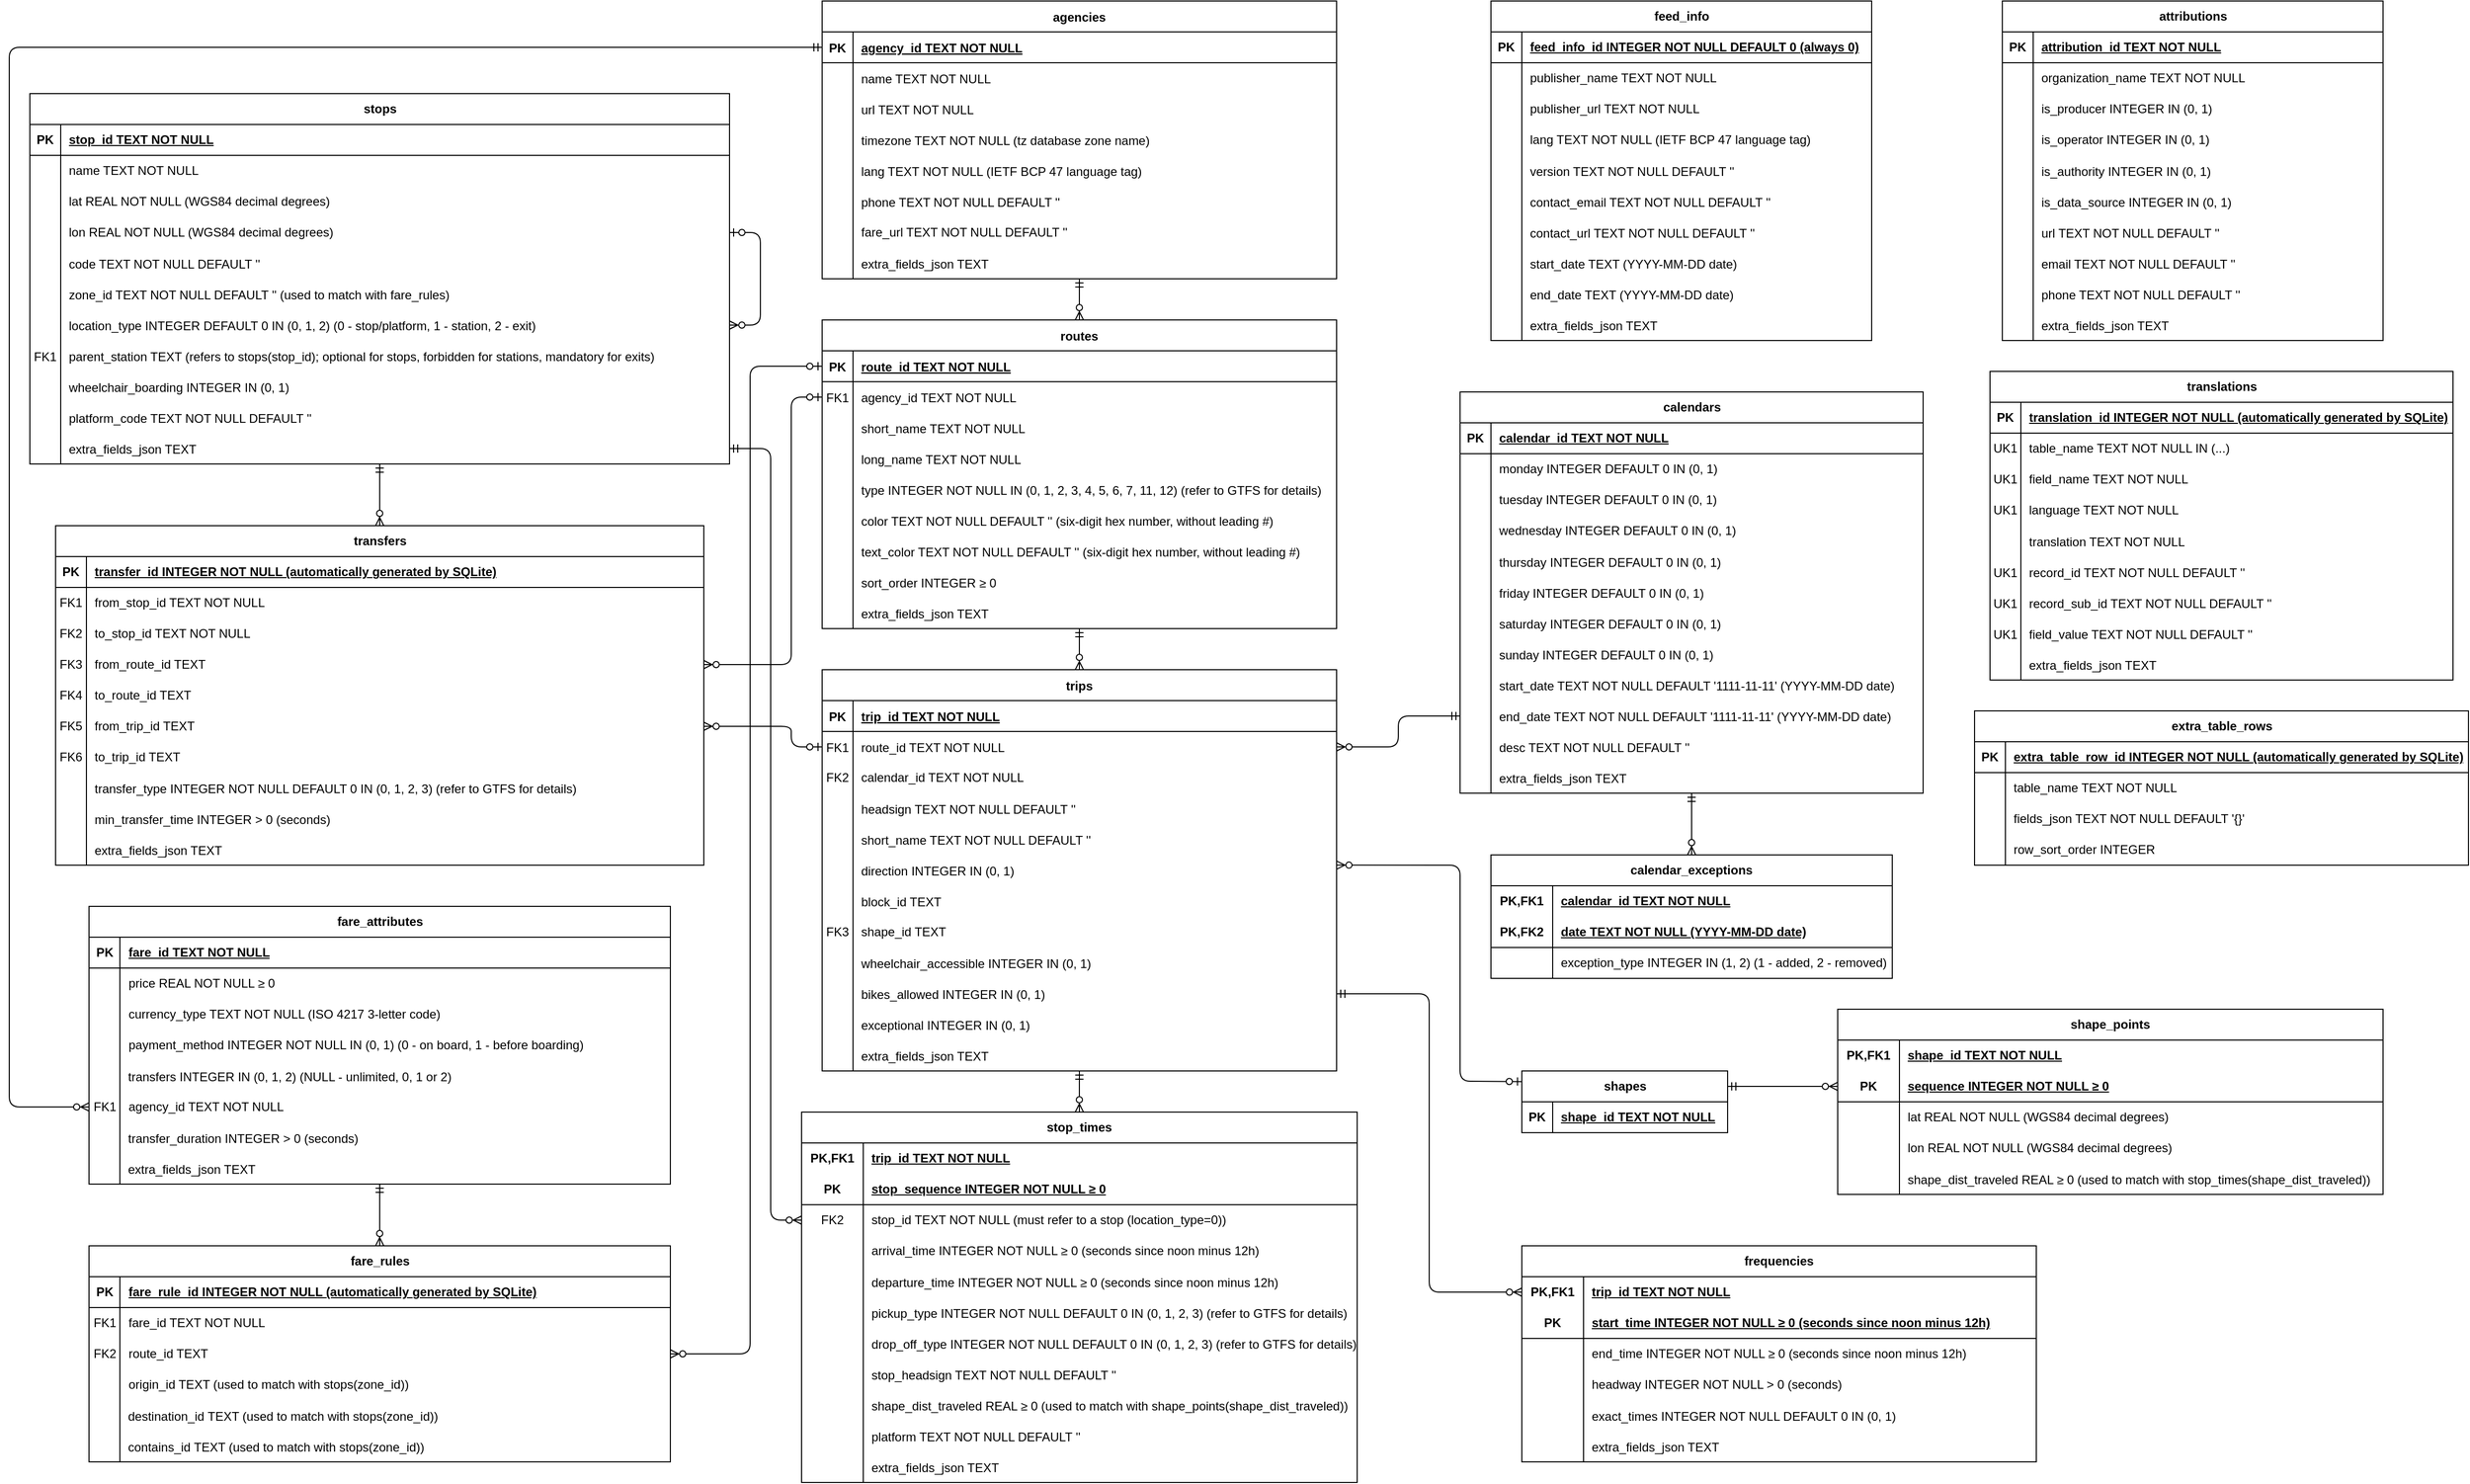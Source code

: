 <mxfile version="24.8.0">
  <diagram name="Page-1" id="iGfnIVltGfqJEJLnHY0U">
    <mxGraphModel dx="5239" dy="1903" grid="1" gridSize="10" guides="1" tooltips="1" connect="1" arrows="1" fold="1" page="1" pageScale="1" pageWidth="827" pageHeight="1169" math="0" shadow="0">
      <root>
        <mxCell id="0" />
        <mxCell id="1" parent="0" />
        <mxCell id="Ji0sEWNJIGU4zKqcZrCL-1" value="routes" style="shape=table;startSize=30;container=1;collapsible=1;childLayout=tableLayout;fixedRows=1;rowLines=0;fontStyle=1;align=center;resizeLast=1;" parent="1" vertex="1">
          <mxGeometry x="-160" y="450" width="500" height="300" as="geometry" />
        </mxCell>
        <mxCell id="Ji0sEWNJIGU4zKqcZrCL-2" value="" style="shape=partialRectangle;collapsible=0;dropTarget=0;pointerEvents=0;fillColor=none;points=[[0,0.5],[1,0.5]];portConstraint=eastwest;top=0;left=0;right=0;bottom=1;" parent="Ji0sEWNJIGU4zKqcZrCL-1" vertex="1">
          <mxGeometry y="30" width="500" height="30" as="geometry" />
        </mxCell>
        <mxCell id="Ji0sEWNJIGU4zKqcZrCL-3" value="PK" style="shape=partialRectangle;overflow=hidden;connectable=0;fillColor=none;top=0;left=0;bottom=0;right=0;fontStyle=1;" parent="Ji0sEWNJIGU4zKqcZrCL-2" vertex="1">
          <mxGeometry width="30" height="30" as="geometry">
            <mxRectangle width="30" height="30" as="alternateBounds" />
          </mxGeometry>
        </mxCell>
        <mxCell id="Ji0sEWNJIGU4zKqcZrCL-4" value="route_id TEXT NOT NULL" style="shape=partialRectangle;overflow=hidden;connectable=0;fillColor=none;top=0;left=0;bottom=0;right=0;align=left;spacingLeft=6;fontStyle=5;" parent="Ji0sEWNJIGU4zKqcZrCL-2" vertex="1">
          <mxGeometry x="30" width="470" height="30" as="geometry">
            <mxRectangle width="470" height="30" as="alternateBounds" />
          </mxGeometry>
        </mxCell>
        <mxCell id="Ji0sEWNJIGU4zKqcZrCL-5" value="" style="shape=partialRectangle;collapsible=0;dropTarget=0;pointerEvents=0;fillColor=none;points=[[0,0.5],[1,0.5]];portConstraint=eastwest;top=0;left=0;right=0;bottom=0;" parent="Ji0sEWNJIGU4zKqcZrCL-1" vertex="1">
          <mxGeometry y="60" width="500" height="30" as="geometry" />
        </mxCell>
        <mxCell id="Ji0sEWNJIGU4zKqcZrCL-6" value="FK1" style="shape=partialRectangle;overflow=hidden;connectable=0;fillColor=none;top=0;left=0;bottom=0;right=0;" parent="Ji0sEWNJIGU4zKqcZrCL-5" vertex="1">
          <mxGeometry width="30" height="30" as="geometry">
            <mxRectangle width="30" height="30" as="alternateBounds" />
          </mxGeometry>
        </mxCell>
        <mxCell id="Ji0sEWNJIGU4zKqcZrCL-7" value="agency_id TEXT NOT NULL" style="shape=partialRectangle;overflow=hidden;connectable=0;fillColor=none;top=0;left=0;bottom=0;right=0;align=left;spacingLeft=6;" parent="Ji0sEWNJIGU4zKqcZrCL-5" vertex="1">
          <mxGeometry x="30" width="470" height="30" as="geometry">
            <mxRectangle width="470" height="30" as="alternateBounds" />
          </mxGeometry>
        </mxCell>
        <mxCell id="Ji0sEWNJIGU4zKqcZrCL-8" value="" style="shape=partialRectangle;collapsible=0;dropTarget=0;pointerEvents=0;fillColor=none;points=[[0,0.5],[1,0.5]];portConstraint=eastwest;top=0;left=0;right=0;bottom=0;" parent="Ji0sEWNJIGU4zKqcZrCL-1" vertex="1">
          <mxGeometry y="90" width="500" height="30" as="geometry" />
        </mxCell>
        <mxCell id="Ji0sEWNJIGU4zKqcZrCL-9" value="" style="shape=partialRectangle;overflow=hidden;connectable=0;fillColor=none;top=0;left=0;bottom=0;right=0;" parent="Ji0sEWNJIGU4zKqcZrCL-8" vertex="1">
          <mxGeometry width="30" height="30" as="geometry">
            <mxRectangle width="30" height="30" as="alternateBounds" />
          </mxGeometry>
        </mxCell>
        <mxCell id="Ji0sEWNJIGU4zKqcZrCL-10" value="short_name TEXT NOT NULL" style="shape=partialRectangle;overflow=hidden;connectable=0;fillColor=none;top=0;left=0;bottom=0;right=0;align=left;spacingLeft=6;" parent="Ji0sEWNJIGU4zKqcZrCL-8" vertex="1">
          <mxGeometry x="30" width="470" height="30" as="geometry">
            <mxRectangle width="470" height="30" as="alternateBounds" />
          </mxGeometry>
        </mxCell>
        <mxCell id="Ji0sEWNJIGU4zKqcZrCL-11" value="" style="shape=tableRow;horizontal=0;startSize=0;swimlaneHead=0;swimlaneBody=0;fillColor=none;collapsible=0;dropTarget=0;points=[[0,0.5],[1,0.5]];portConstraint=eastwest;top=0;left=0;right=0;bottom=0;" parent="Ji0sEWNJIGU4zKqcZrCL-1" vertex="1">
          <mxGeometry y="120" width="500" height="30" as="geometry" />
        </mxCell>
        <mxCell id="Ji0sEWNJIGU4zKqcZrCL-12" value="" style="shape=partialRectangle;connectable=0;fillColor=none;top=0;left=0;bottom=0;right=0;editable=1;overflow=hidden;" parent="Ji0sEWNJIGU4zKqcZrCL-11" vertex="1">
          <mxGeometry width="30" height="30" as="geometry">
            <mxRectangle width="30" height="30" as="alternateBounds" />
          </mxGeometry>
        </mxCell>
        <mxCell id="Ji0sEWNJIGU4zKqcZrCL-13" value="long_name TEXT NOT NULL" style="shape=partialRectangle;connectable=0;fillColor=none;top=0;left=0;bottom=0;right=0;align=left;spacingLeft=6;overflow=hidden;" parent="Ji0sEWNJIGU4zKqcZrCL-11" vertex="1">
          <mxGeometry x="30" width="470" height="30" as="geometry">
            <mxRectangle width="470" height="30" as="alternateBounds" />
          </mxGeometry>
        </mxCell>
        <mxCell id="Ji0sEWNJIGU4zKqcZrCL-14" value="" style="shape=tableRow;horizontal=0;startSize=0;swimlaneHead=0;swimlaneBody=0;fillColor=none;collapsible=0;dropTarget=0;points=[[0,0.5],[1,0.5]];portConstraint=eastwest;top=0;left=0;right=0;bottom=0;" parent="Ji0sEWNJIGU4zKqcZrCL-1" vertex="1">
          <mxGeometry y="150" width="500" height="30" as="geometry" />
        </mxCell>
        <mxCell id="Ji0sEWNJIGU4zKqcZrCL-15" value="" style="shape=partialRectangle;connectable=0;fillColor=none;top=0;left=0;bottom=0;right=0;editable=1;overflow=hidden;" parent="Ji0sEWNJIGU4zKqcZrCL-14" vertex="1">
          <mxGeometry width="30" height="30" as="geometry">
            <mxRectangle width="30" height="30" as="alternateBounds" />
          </mxGeometry>
        </mxCell>
        <mxCell id="Ji0sEWNJIGU4zKqcZrCL-16" value="type INTEGER NOT NULL IN (0, 1, 2, 3, 4, 5, 6, 7, 11, 12) (refer to GTFS for details)" style="shape=partialRectangle;connectable=0;fillColor=none;top=0;left=0;bottom=0;right=0;align=left;spacingLeft=6;overflow=hidden;" parent="Ji0sEWNJIGU4zKqcZrCL-14" vertex="1">
          <mxGeometry x="30" width="470" height="30" as="geometry">
            <mxRectangle width="470" height="30" as="alternateBounds" />
          </mxGeometry>
        </mxCell>
        <mxCell id="Ji0sEWNJIGU4zKqcZrCL-17" value="" style="shape=tableRow;horizontal=0;startSize=0;swimlaneHead=0;swimlaneBody=0;fillColor=none;collapsible=0;dropTarget=0;points=[[0,0.5],[1,0.5]];portConstraint=eastwest;top=0;left=0;right=0;bottom=0;" parent="Ji0sEWNJIGU4zKqcZrCL-1" vertex="1">
          <mxGeometry y="180" width="500" height="30" as="geometry" />
        </mxCell>
        <mxCell id="Ji0sEWNJIGU4zKqcZrCL-18" value="" style="shape=partialRectangle;connectable=0;fillColor=none;top=0;left=0;bottom=0;right=0;editable=1;overflow=hidden;" parent="Ji0sEWNJIGU4zKqcZrCL-17" vertex="1">
          <mxGeometry width="30" height="30" as="geometry">
            <mxRectangle width="30" height="30" as="alternateBounds" />
          </mxGeometry>
        </mxCell>
        <mxCell id="Ji0sEWNJIGU4zKqcZrCL-19" value="color TEXT NOT NULL DEFAULT &#39;&#39; (six-digit hex number, without leading #)" style="shape=partialRectangle;connectable=0;fillColor=none;top=0;left=0;bottom=0;right=0;align=left;spacingLeft=6;overflow=hidden;" parent="Ji0sEWNJIGU4zKqcZrCL-17" vertex="1">
          <mxGeometry x="30" width="470" height="30" as="geometry">
            <mxRectangle width="470" height="30" as="alternateBounds" />
          </mxGeometry>
        </mxCell>
        <mxCell id="Ji0sEWNJIGU4zKqcZrCL-20" value="" style="shape=tableRow;horizontal=0;startSize=0;swimlaneHead=0;swimlaneBody=0;fillColor=none;collapsible=0;dropTarget=0;points=[[0,0.5],[1,0.5]];portConstraint=eastwest;top=0;left=0;right=0;bottom=0;" parent="Ji0sEWNJIGU4zKqcZrCL-1" vertex="1">
          <mxGeometry y="210" width="500" height="30" as="geometry" />
        </mxCell>
        <mxCell id="Ji0sEWNJIGU4zKqcZrCL-21" value="" style="shape=partialRectangle;connectable=0;fillColor=none;top=0;left=0;bottom=0;right=0;editable=1;overflow=hidden;" parent="Ji0sEWNJIGU4zKqcZrCL-20" vertex="1">
          <mxGeometry width="30" height="30" as="geometry">
            <mxRectangle width="30" height="30" as="alternateBounds" />
          </mxGeometry>
        </mxCell>
        <mxCell id="Ji0sEWNJIGU4zKqcZrCL-22" value="text_color TEXT NOT NULL DEFAULT &#39;&#39; (six-digit hex number, without leading #)" style="shape=partialRectangle;connectable=0;fillColor=none;top=0;left=0;bottom=0;right=0;align=left;spacingLeft=6;overflow=hidden;" parent="Ji0sEWNJIGU4zKqcZrCL-20" vertex="1">
          <mxGeometry x="30" width="470" height="30" as="geometry">
            <mxRectangle width="470" height="30" as="alternateBounds" />
          </mxGeometry>
        </mxCell>
        <mxCell id="Ji0sEWNJIGU4zKqcZrCL-23" value="" style="shape=tableRow;horizontal=0;startSize=0;swimlaneHead=0;swimlaneBody=0;fillColor=none;collapsible=0;dropTarget=0;points=[[0,0.5],[1,0.5]];portConstraint=eastwest;top=0;left=0;right=0;bottom=0;" parent="Ji0sEWNJIGU4zKqcZrCL-1" vertex="1">
          <mxGeometry y="240" width="500" height="30" as="geometry" />
        </mxCell>
        <mxCell id="Ji0sEWNJIGU4zKqcZrCL-24" value="" style="shape=partialRectangle;connectable=0;fillColor=none;top=0;left=0;bottom=0;right=0;editable=1;overflow=hidden;" parent="Ji0sEWNJIGU4zKqcZrCL-23" vertex="1">
          <mxGeometry width="30" height="30" as="geometry">
            <mxRectangle width="30" height="30" as="alternateBounds" />
          </mxGeometry>
        </mxCell>
        <mxCell id="Ji0sEWNJIGU4zKqcZrCL-25" value="sort_order INTEGER ≥ 0" style="shape=partialRectangle;connectable=0;fillColor=none;top=0;left=0;bottom=0;right=0;align=left;spacingLeft=6;overflow=hidden;" parent="Ji0sEWNJIGU4zKqcZrCL-23" vertex="1">
          <mxGeometry x="30" width="470" height="30" as="geometry">
            <mxRectangle width="470" height="30" as="alternateBounds" />
          </mxGeometry>
        </mxCell>
        <mxCell id="njPoYGoMWMHTUOQBJA6G-52" value="" style="shape=tableRow;horizontal=0;startSize=0;swimlaneHead=0;swimlaneBody=0;fillColor=none;collapsible=0;dropTarget=0;points=[[0,0.5],[1,0.5]];portConstraint=eastwest;top=0;left=0;right=0;bottom=0;" vertex="1" parent="Ji0sEWNJIGU4zKqcZrCL-1">
          <mxGeometry y="270" width="500" height="30" as="geometry" />
        </mxCell>
        <mxCell id="njPoYGoMWMHTUOQBJA6G-53" value="" style="shape=partialRectangle;connectable=0;fillColor=none;top=0;left=0;bottom=0;right=0;editable=1;overflow=hidden;" vertex="1" parent="njPoYGoMWMHTUOQBJA6G-52">
          <mxGeometry width="30" height="30" as="geometry">
            <mxRectangle width="30" height="30" as="alternateBounds" />
          </mxGeometry>
        </mxCell>
        <mxCell id="njPoYGoMWMHTUOQBJA6G-54" value="extra_fields_json TEXT" style="shape=partialRectangle;connectable=0;fillColor=none;top=0;left=0;bottom=0;right=0;align=left;spacingLeft=6;overflow=hidden;" vertex="1" parent="njPoYGoMWMHTUOQBJA6G-52">
          <mxGeometry x="30" width="470" height="30" as="geometry">
            <mxRectangle width="470" height="30" as="alternateBounds" />
          </mxGeometry>
        </mxCell>
        <mxCell id="Ji0sEWNJIGU4zKqcZrCL-26" value="agencies" style="shape=table;startSize=30;container=1;collapsible=1;childLayout=tableLayout;fixedRows=1;rowLines=0;fontStyle=1;align=center;resizeLast=1;" parent="1" vertex="1">
          <mxGeometry x="-160" y="140" width="500" height="270" as="geometry" />
        </mxCell>
        <mxCell id="Ji0sEWNJIGU4zKqcZrCL-27" value="" style="shape=partialRectangle;collapsible=0;dropTarget=0;pointerEvents=0;fillColor=none;points=[[0,0.5],[1,0.5]];portConstraint=eastwest;top=0;left=0;right=0;bottom=1;" parent="Ji0sEWNJIGU4zKqcZrCL-26" vertex="1">
          <mxGeometry y="30" width="500" height="30" as="geometry" />
        </mxCell>
        <mxCell id="Ji0sEWNJIGU4zKqcZrCL-28" value="PK" style="shape=partialRectangle;overflow=hidden;connectable=0;fillColor=none;top=0;left=0;bottom=0;right=0;fontStyle=1;" parent="Ji0sEWNJIGU4zKqcZrCL-27" vertex="1">
          <mxGeometry width="30" height="30" as="geometry">
            <mxRectangle width="30" height="30" as="alternateBounds" />
          </mxGeometry>
        </mxCell>
        <mxCell id="Ji0sEWNJIGU4zKqcZrCL-29" value="agency_id TEXT NOT NULL" style="shape=partialRectangle;overflow=hidden;connectable=0;fillColor=none;top=0;left=0;bottom=0;right=0;align=left;spacingLeft=6;fontStyle=5;" parent="Ji0sEWNJIGU4zKqcZrCL-27" vertex="1">
          <mxGeometry x="30" width="470" height="30" as="geometry">
            <mxRectangle width="470" height="30" as="alternateBounds" />
          </mxGeometry>
        </mxCell>
        <mxCell id="Ji0sEWNJIGU4zKqcZrCL-30" value="" style="shape=partialRectangle;collapsible=0;dropTarget=0;pointerEvents=0;fillColor=none;points=[[0,0.5],[1,0.5]];portConstraint=eastwest;top=0;left=0;right=0;bottom=0;" parent="Ji0sEWNJIGU4zKqcZrCL-26" vertex="1">
          <mxGeometry y="60" width="500" height="30" as="geometry" />
        </mxCell>
        <mxCell id="Ji0sEWNJIGU4zKqcZrCL-31" value="" style="shape=partialRectangle;overflow=hidden;connectable=0;fillColor=none;top=0;left=0;bottom=0;right=0;" parent="Ji0sEWNJIGU4zKqcZrCL-30" vertex="1">
          <mxGeometry width="30" height="30" as="geometry">
            <mxRectangle width="30" height="30" as="alternateBounds" />
          </mxGeometry>
        </mxCell>
        <mxCell id="Ji0sEWNJIGU4zKqcZrCL-32" value="name TEXT NOT NULL" style="shape=partialRectangle;overflow=hidden;connectable=0;fillColor=none;top=0;left=0;bottom=0;right=0;align=left;spacingLeft=6;" parent="Ji0sEWNJIGU4zKqcZrCL-30" vertex="1">
          <mxGeometry x="30" width="470" height="30" as="geometry">
            <mxRectangle width="470" height="30" as="alternateBounds" />
          </mxGeometry>
        </mxCell>
        <mxCell id="Ji0sEWNJIGU4zKqcZrCL-33" value="" style="shape=tableRow;horizontal=0;startSize=0;swimlaneHead=0;swimlaneBody=0;fillColor=none;collapsible=0;dropTarget=0;points=[[0,0.5],[1,0.5]];portConstraint=eastwest;top=0;left=0;right=0;bottom=0;" parent="Ji0sEWNJIGU4zKqcZrCL-26" vertex="1">
          <mxGeometry y="90" width="500" height="30" as="geometry" />
        </mxCell>
        <mxCell id="Ji0sEWNJIGU4zKqcZrCL-34" value="" style="shape=partialRectangle;connectable=0;fillColor=none;top=0;left=0;bottom=0;right=0;editable=1;overflow=hidden;" parent="Ji0sEWNJIGU4zKqcZrCL-33" vertex="1">
          <mxGeometry width="30" height="30" as="geometry">
            <mxRectangle width="30" height="30" as="alternateBounds" />
          </mxGeometry>
        </mxCell>
        <mxCell id="Ji0sEWNJIGU4zKqcZrCL-35" value="url TEXT NOT NULL" style="shape=partialRectangle;connectable=0;fillColor=none;top=0;left=0;bottom=0;right=0;align=left;spacingLeft=6;overflow=hidden;" parent="Ji0sEWNJIGU4zKqcZrCL-33" vertex="1">
          <mxGeometry x="30" width="470" height="30" as="geometry">
            <mxRectangle width="470" height="30" as="alternateBounds" />
          </mxGeometry>
        </mxCell>
        <mxCell id="Ji0sEWNJIGU4zKqcZrCL-36" value="" style="shape=tableRow;horizontal=0;startSize=0;swimlaneHead=0;swimlaneBody=0;fillColor=none;collapsible=0;dropTarget=0;points=[[0,0.5],[1,0.5]];portConstraint=eastwest;top=0;left=0;right=0;bottom=0;" parent="Ji0sEWNJIGU4zKqcZrCL-26" vertex="1">
          <mxGeometry y="120" width="500" height="30" as="geometry" />
        </mxCell>
        <mxCell id="Ji0sEWNJIGU4zKqcZrCL-37" value="" style="shape=partialRectangle;connectable=0;fillColor=none;top=0;left=0;bottom=0;right=0;editable=1;overflow=hidden;" parent="Ji0sEWNJIGU4zKqcZrCL-36" vertex="1">
          <mxGeometry width="30" height="30" as="geometry">
            <mxRectangle width="30" height="30" as="alternateBounds" />
          </mxGeometry>
        </mxCell>
        <mxCell id="Ji0sEWNJIGU4zKqcZrCL-38" value="timezone TEXT NOT NULL (tz database zone name)" style="shape=partialRectangle;connectable=0;fillColor=none;top=0;left=0;bottom=0;right=0;align=left;spacingLeft=6;overflow=hidden;" parent="Ji0sEWNJIGU4zKqcZrCL-36" vertex="1">
          <mxGeometry x="30" width="470" height="30" as="geometry">
            <mxRectangle width="470" height="30" as="alternateBounds" />
          </mxGeometry>
        </mxCell>
        <mxCell id="Ji0sEWNJIGU4zKqcZrCL-39" value="" style="shape=tableRow;horizontal=0;startSize=0;swimlaneHead=0;swimlaneBody=0;fillColor=none;collapsible=0;dropTarget=0;points=[[0,0.5],[1,0.5]];portConstraint=eastwest;top=0;left=0;right=0;bottom=0;" parent="Ji0sEWNJIGU4zKqcZrCL-26" vertex="1">
          <mxGeometry y="150" width="500" height="30" as="geometry" />
        </mxCell>
        <mxCell id="Ji0sEWNJIGU4zKqcZrCL-40" value="" style="shape=partialRectangle;connectable=0;fillColor=none;top=0;left=0;bottom=0;right=0;editable=1;overflow=hidden;" parent="Ji0sEWNJIGU4zKqcZrCL-39" vertex="1">
          <mxGeometry width="30" height="30" as="geometry">
            <mxRectangle width="30" height="30" as="alternateBounds" />
          </mxGeometry>
        </mxCell>
        <mxCell id="Ji0sEWNJIGU4zKqcZrCL-41" value="lang TEXT NOT NULL (IETF BCP 47 language tag)" style="shape=partialRectangle;connectable=0;fillColor=none;top=0;left=0;bottom=0;right=0;align=left;spacingLeft=6;overflow=hidden;" parent="Ji0sEWNJIGU4zKqcZrCL-39" vertex="1">
          <mxGeometry x="30" width="470" height="30" as="geometry">
            <mxRectangle width="470" height="30" as="alternateBounds" />
          </mxGeometry>
        </mxCell>
        <mxCell id="Ji0sEWNJIGU4zKqcZrCL-42" value="" style="shape=tableRow;horizontal=0;startSize=0;swimlaneHead=0;swimlaneBody=0;fillColor=none;collapsible=0;dropTarget=0;points=[[0,0.5],[1,0.5]];portConstraint=eastwest;top=0;left=0;right=0;bottom=0;" parent="Ji0sEWNJIGU4zKqcZrCL-26" vertex="1">
          <mxGeometry y="180" width="500" height="30" as="geometry" />
        </mxCell>
        <mxCell id="Ji0sEWNJIGU4zKqcZrCL-43" value="" style="shape=partialRectangle;connectable=0;fillColor=none;top=0;left=0;bottom=0;right=0;editable=1;overflow=hidden;" parent="Ji0sEWNJIGU4zKqcZrCL-42" vertex="1">
          <mxGeometry width="30" height="30" as="geometry">
            <mxRectangle width="30" height="30" as="alternateBounds" />
          </mxGeometry>
        </mxCell>
        <mxCell id="Ji0sEWNJIGU4zKqcZrCL-44" value="phone TEXT NOT NULL DEFAULT &#39;&#39;" style="shape=partialRectangle;connectable=0;fillColor=none;top=0;left=0;bottom=0;right=0;align=left;spacingLeft=6;overflow=hidden;" parent="Ji0sEWNJIGU4zKqcZrCL-42" vertex="1">
          <mxGeometry x="30" width="470" height="30" as="geometry">
            <mxRectangle width="470" height="30" as="alternateBounds" />
          </mxGeometry>
        </mxCell>
        <mxCell id="njPoYGoMWMHTUOQBJA6G-26" value="" style="shape=tableRow;horizontal=0;startSize=0;swimlaneHead=0;swimlaneBody=0;fillColor=none;collapsible=0;dropTarget=0;points=[[0,0.5],[1,0.5]];portConstraint=eastwest;top=0;left=0;right=0;bottom=0;" vertex="1" parent="Ji0sEWNJIGU4zKqcZrCL-26">
          <mxGeometry y="210" width="500" height="30" as="geometry" />
        </mxCell>
        <mxCell id="njPoYGoMWMHTUOQBJA6G-27" value="" style="shape=partialRectangle;connectable=0;fillColor=none;top=0;left=0;bottom=0;right=0;fontStyle=0;overflow=hidden;whiteSpace=wrap;html=1;" vertex="1" parent="njPoYGoMWMHTUOQBJA6G-26">
          <mxGeometry width="30" height="30" as="geometry">
            <mxRectangle width="30" height="30" as="alternateBounds" />
          </mxGeometry>
        </mxCell>
        <mxCell id="njPoYGoMWMHTUOQBJA6G-28" value="fare_url TEXT NOT NULL DEFAULT &#39;&#39;" style="shape=partialRectangle;connectable=0;fillColor=none;top=0;left=0;bottom=0;right=0;align=left;spacingLeft=6;fontStyle=0;overflow=hidden;whiteSpace=wrap;html=1;" vertex="1" parent="njPoYGoMWMHTUOQBJA6G-26">
          <mxGeometry x="30" width="470" height="30" as="geometry">
            <mxRectangle width="470" height="30" as="alternateBounds" />
          </mxGeometry>
        </mxCell>
        <mxCell id="Ji0sEWNJIGU4zKqcZrCL-45" value="" style="shape=tableRow;horizontal=0;startSize=0;swimlaneHead=0;swimlaneBody=0;fillColor=none;collapsible=0;dropTarget=0;points=[[0,0.5],[1,0.5]];portConstraint=eastwest;top=0;left=0;right=0;bottom=0;" parent="Ji0sEWNJIGU4zKqcZrCL-26" vertex="1">
          <mxGeometry y="240" width="500" height="30" as="geometry" />
        </mxCell>
        <mxCell id="Ji0sEWNJIGU4zKqcZrCL-46" value="" style="shape=partialRectangle;connectable=0;fillColor=none;top=0;left=0;bottom=0;right=0;editable=1;overflow=hidden;" parent="Ji0sEWNJIGU4zKqcZrCL-45" vertex="1">
          <mxGeometry width="30" height="30" as="geometry">
            <mxRectangle width="30" height="30" as="alternateBounds" />
          </mxGeometry>
        </mxCell>
        <mxCell id="Ji0sEWNJIGU4zKqcZrCL-47" value="extra_fields_json TEXT" style="shape=partialRectangle;connectable=0;fillColor=none;top=0;left=0;bottom=0;right=0;align=left;spacingLeft=6;overflow=hidden;" parent="Ji0sEWNJIGU4zKqcZrCL-45" vertex="1">
          <mxGeometry x="30" width="470" height="30" as="geometry">
            <mxRectangle width="470" height="30" as="alternateBounds" />
          </mxGeometry>
        </mxCell>
        <mxCell id="Ji0sEWNJIGU4zKqcZrCL-48" value="" style="fontSize=12;html=1;endArrow=ERzeroToMany;startArrow=ERmandOne;rounded=0;entryX=0.5;entryY=0;entryDx=0;entryDy=0;exitX=0.5;exitY=1;exitDx=0;exitDy=0;" parent="1" source="Ji0sEWNJIGU4zKqcZrCL-26" target="Ji0sEWNJIGU4zKqcZrCL-1" edge="1">
          <mxGeometry width="100" height="100" relative="1" as="geometry">
            <mxPoint x="110" y="420" as="sourcePoint" />
            <mxPoint x="180.0" y="450" as="targetPoint" />
          </mxGeometry>
        </mxCell>
        <mxCell id="Ji0sEWNJIGU4zKqcZrCL-49" value="trips" style="shape=table;startSize=30;container=1;collapsible=1;childLayout=tableLayout;fixedRows=1;rowLines=0;fontStyle=1;align=center;resizeLast=1;" parent="1" vertex="1">
          <mxGeometry x="-160" y="790" width="500" height="390" as="geometry">
            <mxRectangle x="-160" y="785" width="60" height="30" as="alternateBounds" />
          </mxGeometry>
        </mxCell>
        <mxCell id="Ji0sEWNJIGU4zKqcZrCL-50" value="" style="shape=partialRectangle;collapsible=0;dropTarget=0;pointerEvents=0;fillColor=none;points=[[0,0.5],[1,0.5]];portConstraint=eastwest;top=0;left=0;right=0;bottom=1;" parent="Ji0sEWNJIGU4zKqcZrCL-49" vertex="1">
          <mxGeometry y="30" width="500" height="30" as="geometry" />
        </mxCell>
        <mxCell id="Ji0sEWNJIGU4zKqcZrCL-51" value="PK" style="shape=partialRectangle;overflow=hidden;connectable=0;fillColor=none;top=0;left=0;bottom=0;right=0;fontStyle=1;" parent="Ji0sEWNJIGU4zKqcZrCL-50" vertex="1">
          <mxGeometry width="30" height="30" as="geometry">
            <mxRectangle width="30" height="30" as="alternateBounds" />
          </mxGeometry>
        </mxCell>
        <mxCell id="Ji0sEWNJIGU4zKqcZrCL-52" value="trip_id TEXT NOT NULL" style="shape=partialRectangle;overflow=hidden;connectable=0;fillColor=none;top=0;left=0;bottom=0;right=0;align=left;spacingLeft=6;fontStyle=5;" parent="Ji0sEWNJIGU4zKqcZrCL-50" vertex="1">
          <mxGeometry x="30" width="470" height="30" as="geometry">
            <mxRectangle width="470" height="30" as="alternateBounds" />
          </mxGeometry>
        </mxCell>
        <mxCell id="Ji0sEWNJIGU4zKqcZrCL-53" value="" style="shape=partialRectangle;collapsible=0;dropTarget=0;pointerEvents=0;fillColor=none;points=[[0,0.5],[1,0.5]];portConstraint=eastwest;top=0;left=0;right=0;bottom=0;" parent="Ji0sEWNJIGU4zKqcZrCL-49" vertex="1">
          <mxGeometry y="60" width="500" height="30" as="geometry" />
        </mxCell>
        <mxCell id="Ji0sEWNJIGU4zKqcZrCL-54" value="FK1" style="shape=partialRectangle;overflow=hidden;connectable=0;fillColor=none;top=0;left=0;bottom=0;right=0;" parent="Ji0sEWNJIGU4zKqcZrCL-53" vertex="1">
          <mxGeometry width="30" height="30" as="geometry">
            <mxRectangle width="30" height="30" as="alternateBounds" />
          </mxGeometry>
        </mxCell>
        <mxCell id="Ji0sEWNJIGU4zKqcZrCL-55" value="route_id TEXT NOT NULL" style="shape=partialRectangle;overflow=hidden;connectable=0;fillColor=none;top=0;left=0;bottom=0;right=0;align=left;spacingLeft=6;" parent="Ji0sEWNJIGU4zKqcZrCL-53" vertex="1">
          <mxGeometry x="30" width="470" height="30" as="geometry">
            <mxRectangle width="470" height="30" as="alternateBounds" />
          </mxGeometry>
        </mxCell>
        <mxCell id="Ji0sEWNJIGU4zKqcZrCL-56" value="" style="shape=tableRow;horizontal=0;startSize=0;swimlaneHead=0;swimlaneBody=0;fillColor=none;collapsible=0;dropTarget=0;points=[[0,0.5],[1,0.5]];portConstraint=eastwest;top=0;left=0;right=0;bottom=0;" parent="Ji0sEWNJIGU4zKqcZrCL-49" vertex="1">
          <mxGeometry y="90" width="500" height="30" as="geometry" />
        </mxCell>
        <mxCell id="Ji0sEWNJIGU4zKqcZrCL-57" value="FK2" style="shape=partialRectangle;connectable=0;fillColor=none;top=0;left=0;bottom=0;right=0;fontStyle=0;overflow=hidden;whiteSpace=wrap;html=1;" parent="Ji0sEWNJIGU4zKqcZrCL-56" vertex="1">
          <mxGeometry width="30" height="30" as="geometry">
            <mxRectangle width="30" height="30" as="alternateBounds" />
          </mxGeometry>
        </mxCell>
        <mxCell id="Ji0sEWNJIGU4zKqcZrCL-58" value="calendar_id TEXT NOT NULL" style="shape=partialRectangle;connectable=0;fillColor=none;top=0;left=0;bottom=0;right=0;align=left;spacingLeft=6;fontStyle=0;overflow=hidden;whiteSpace=wrap;html=1;" parent="Ji0sEWNJIGU4zKqcZrCL-56" vertex="1">
          <mxGeometry x="30" width="470" height="30" as="geometry">
            <mxRectangle width="470" height="30" as="alternateBounds" />
          </mxGeometry>
        </mxCell>
        <mxCell id="Ji0sEWNJIGU4zKqcZrCL-59" value="" style="shape=tableRow;horizontal=0;startSize=0;swimlaneHead=0;swimlaneBody=0;fillColor=none;collapsible=0;dropTarget=0;points=[[0,0.5],[1,0.5]];portConstraint=eastwest;top=0;left=0;right=0;bottom=0;" parent="Ji0sEWNJIGU4zKqcZrCL-49" vertex="1">
          <mxGeometry y="120" width="500" height="30" as="geometry" />
        </mxCell>
        <mxCell id="Ji0sEWNJIGU4zKqcZrCL-60" value="" style="shape=partialRectangle;connectable=0;fillColor=none;top=0;left=0;bottom=0;right=0;editable=1;overflow=hidden;" parent="Ji0sEWNJIGU4zKqcZrCL-59" vertex="1">
          <mxGeometry width="30" height="30" as="geometry">
            <mxRectangle width="30" height="30" as="alternateBounds" />
          </mxGeometry>
        </mxCell>
        <mxCell id="Ji0sEWNJIGU4zKqcZrCL-61" value="headsign TEXT NOT NULL DEFAULT &#39;&#39;" style="shape=partialRectangle;connectable=0;fillColor=none;top=0;left=0;bottom=0;right=0;align=left;spacingLeft=6;overflow=hidden;" parent="Ji0sEWNJIGU4zKqcZrCL-59" vertex="1">
          <mxGeometry x="30" width="470" height="30" as="geometry">
            <mxRectangle width="470" height="30" as="alternateBounds" />
          </mxGeometry>
        </mxCell>
        <mxCell id="Ji0sEWNJIGU4zKqcZrCL-62" value="" style="shape=tableRow;horizontal=0;startSize=0;swimlaneHead=0;swimlaneBody=0;fillColor=none;collapsible=0;dropTarget=0;points=[[0,0.5],[1,0.5]];portConstraint=eastwest;top=0;left=0;right=0;bottom=0;" parent="Ji0sEWNJIGU4zKqcZrCL-49" vertex="1">
          <mxGeometry y="150" width="500" height="30" as="geometry" />
        </mxCell>
        <mxCell id="Ji0sEWNJIGU4zKqcZrCL-63" value="" style="shape=partialRectangle;connectable=0;fillColor=none;top=0;left=0;bottom=0;right=0;editable=1;overflow=hidden;" parent="Ji0sEWNJIGU4zKqcZrCL-62" vertex="1">
          <mxGeometry width="30" height="30" as="geometry">
            <mxRectangle width="30" height="30" as="alternateBounds" />
          </mxGeometry>
        </mxCell>
        <mxCell id="Ji0sEWNJIGU4zKqcZrCL-64" value="short_name TEXT NOT NULL DEFAULT &#39;&#39;" style="shape=partialRectangle;connectable=0;fillColor=none;top=0;left=0;bottom=0;right=0;align=left;spacingLeft=6;overflow=hidden;" parent="Ji0sEWNJIGU4zKqcZrCL-62" vertex="1">
          <mxGeometry x="30" width="470" height="30" as="geometry">
            <mxRectangle width="470" height="30" as="alternateBounds" />
          </mxGeometry>
        </mxCell>
        <mxCell id="Ji0sEWNJIGU4zKqcZrCL-65" value="" style="shape=tableRow;horizontal=0;startSize=0;swimlaneHead=0;swimlaneBody=0;fillColor=none;collapsible=0;dropTarget=0;points=[[0,0.5],[1,0.5]];portConstraint=eastwest;top=0;left=0;right=0;bottom=0;" parent="Ji0sEWNJIGU4zKqcZrCL-49" vertex="1">
          <mxGeometry y="180" width="500" height="30" as="geometry" />
        </mxCell>
        <mxCell id="Ji0sEWNJIGU4zKqcZrCL-66" value="" style="shape=partialRectangle;connectable=0;fillColor=none;top=0;left=0;bottom=0;right=0;editable=1;overflow=hidden;" parent="Ji0sEWNJIGU4zKqcZrCL-65" vertex="1">
          <mxGeometry width="30" height="30" as="geometry">
            <mxRectangle width="30" height="30" as="alternateBounds" />
          </mxGeometry>
        </mxCell>
        <mxCell id="Ji0sEWNJIGU4zKqcZrCL-67" value="direction INTEGER IN (0, 1)" style="shape=partialRectangle;connectable=0;fillColor=none;top=0;left=0;bottom=0;right=0;align=left;spacingLeft=6;overflow=hidden;" parent="Ji0sEWNJIGU4zKqcZrCL-65" vertex="1">
          <mxGeometry x="30" width="470" height="30" as="geometry">
            <mxRectangle width="470" height="30" as="alternateBounds" />
          </mxGeometry>
        </mxCell>
        <mxCell id="Ji0sEWNJIGU4zKqcZrCL-68" value="" style="shape=tableRow;horizontal=0;startSize=0;swimlaneHead=0;swimlaneBody=0;fillColor=none;collapsible=0;dropTarget=0;points=[[0,0.5],[1,0.5]];portConstraint=eastwest;top=0;left=0;right=0;bottom=0;" parent="Ji0sEWNJIGU4zKqcZrCL-49" vertex="1">
          <mxGeometry y="210" width="500" height="30" as="geometry" />
        </mxCell>
        <mxCell id="Ji0sEWNJIGU4zKqcZrCL-69" value="" style="shape=partialRectangle;connectable=0;fillColor=none;top=0;left=0;bottom=0;right=0;editable=1;overflow=hidden;" parent="Ji0sEWNJIGU4zKqcZrCL-68" vertex="1">
          <mxGeometry width="30" height="30" as="geometry">
            <mxRectangle width="30" height="30" as="alternateBounds" />
          </mxGeometry>
        </mxCell>
        <mxCell id="Ji0sEWNJIGU4zKqcZrCL-70" value="block_id TEXT" style="shape=partialRectangle;connectable=0;fillColor=none;top=0;left=0;bottom=0;right=0;align=left;spacingLeft=6;overflow=hidden;" parent="Ji0sEWNJIGU4zKqcZrCL-68" vertex="1">
          <mxGeometry x="30" width="470" height="30" as="geometry">
            <mxRectangle width="470" height="30" as="alternateBounds" />
          </mxGeometry>
        </mxCell>
        <mxCell id="Ji0sEWNJIGU4zKqcZrCL-71" value="" style="shape=tableRow;horizontal=0;startSize=0;swimlaneHead=0;swimlaneBody=0;fillColor=none;collapsible=0;dropTarget=0;points=[[0,0.5],[1,0.5]];portConstraint=eastwest;top=0;left=0;right=0;bottom=0;" parent="Ji0sEWNJIGU4zKqcZrCL-49" vertex="1">
          <mxGeometry y="240" width="500" height="30" as="geometry" />
        </mxCell>
        <mxCell id="Ji0sEWNJIGU4zKqcZrCL-72" value="FK3" style="shape=partialRectangle;connectable=0;fillColor=none;top=0;left=0;bottom=0;right=0;fontStyle=0;overflow=hidden;whiteSpace=wrap;html=1;" parent="Ji0sEWNJIGU4zKqcZrCL-71" vertex="1">
          <mxGeometry width="30" height="30" as="geometry">
            <mxRectangle width="30" height="30" as="alternateBounds" />
          </mxGeometry>
        </mxCell>
        <mxCell id="Ji0sEWNJIGU4zKqcZrCL-73" value="shape_id TEXT" style="shape=partialRectangle;connectable=0;fillColor=none;top=0;left=0;bottom=0;right=0;align=left;spacingLeft=6;fontStyle=0;overflow=hidden;whiteSpace=wrap;html=1;" parent="Ji0sEWNJIGU4zKqcZrCL-71" vertex="1">
          <mxGeometry x="30" width="470" height="30" as="geometry">
            <mxRectangle width="470" height="30" as="alternateBounds" />
          </mxGeometry>
        </mxCell>
        <mxCell id="Ji0sEWNJIGU4zKqcZrCL-74" value="" style="shape=tableRow;horizontal=0;startSize=0;swimlaneHead=0;swimlaneBody=0;fillColor=none;collapsible=0;dropTarget=0;points=[[0,0.5],[1,0.5]];portConstraint=eastwest;top=0;left=0;right=0;bottom=0;" parent="Ji0sEWNJIGU4zKqcZrCL-49" vertex="1">
          <mxGeometry y="270" width="500" height="30" as="geometry" />
        </mxCell>
        <mxCell id="Ji0sEWNJIGU4zKqcZrCL-75" value="" style="shape=partialRectangle;connectable=0;fillColor=none;top=0;left=0;bottom=0;right=0;editable=1;overflow=hidden;" parent="Ji0sEWNJIGU4zKqcZrCL-74" vertex="1">
          <mxGeometry width="30" height="30" as="geometry">
            <mxRectangle width="30" height="30" as="alternateBounds" />
          </mxGeometry>
        </mxCell>
        <mxCell id="Ji0sEWNJIGU4zKqcZrCL-76" value="wheelchair_accessible INTEGER IN (0, 1)" style="shape=partialRectangle;connectable=0;fillColor=none;top=0;left=0;bottom=0;right=0;align=left;spacingLeft=6;overflow=hidden;" parent="Ji0sEWNJIGU4zKqcZrCL-74" vertex="1">
          <mxGeometry x="30" width="470" height="30" as="geometry">
            <mxRectangle width="470" height="30" as="alternateBounds" />
          </mxGeometry>
        </mxCell>
        <mxCell id="Ji0sEWNJIGU4zKqcZrCL-77" value="" style="shape=tableRow;horizontal=0;startSize=0;swimlaneHead=0;swimlaneBody=0;fillColor=none;collapsible=0;dropTarget=0;points=[[0,0.5],[1,0.5]];portConstraint=eastwest;top=0;left=0;right=0;bottom=0;" parent="Ji0sEWNJIGU4zKqcZrCL-49" vertex="1">
          <mxGeometry y="300" width="500" height="30" as="geometry" />
        </mxCell>
        <mxCell id="Ji0sEWNJIGU4zKqcZrCL-78" value="" style="shape=partialRectangle;connectable=0;fillColor=none;top=0;left=0;bottom=0;right=0;editable=1;overflow=hidden;" parent="Ji0sEWNJIGU4zKqcZrCL-77" vertex="1">
          <mxGeometry width="30" height="30" as="geometry">
            <mxRectangle width="30" height="30" as="alternateBounds" />
          </mxGeometry>
        </mxCell>
        <mxCell id="Ji0sEWNJIGU4zKqcZrCL-79" value="bikes_allowed INTEGER IN (0, 1)" style="shape=partialRectangle;connectable=0;fillColor=none;top=0;left=0;bottom=0;right=0;align=left;spacingLeft=6;overflow=hidden;" parent="Ji0sEWNJIGU4zKqcZrCL-77" vertex="1">
          <mxGeometry x="30" width="470" height="30" as="geometry">
            <mxRectangle width="470" height="30" as="alternateBounds" />
          </mxGeometry>
        </mxCell>
        <mxCell id="Ji0sEWNJIGU4zKqcZrCL-80" value="" style="shape=tableRow;horizontal=0;startSize=0;swimlaneHead=0;swimlaneBody=0;fillColor=none;collapsible=0;dropTarget=0;points=[[0,0.5],[1,0.5]];portConstraint=eastwest;top=0;left=0;right=0;bottom=0;" parent="Ji0sEWNJIGU4zKqcZrCL-49" vertex="1">
          <mxGeometry y="330" width="500" height="30" as="geometry" />
        </mxCell>
        <mxCell id="Ji0sEWNJIGU4zKqcZrCL-81" value="" style="shape=partialRectangle;connectable=0;fillColor=none;top=0;left=0;bottom=0;right=0;editable=1;overflow=hidden;" parent="Ji0sEWNJIGU4zKqcZrCL-80" vertex="1">
          <mxGeometry width="30" height="30" as="geometry">
            <mxRectangle width="30" height="30" as="alternateBounds" />
          </mxGeometry>
        </mxCell>
        <mxCell id="Ji0sEWNJIGU4zKqcZrCL-82" value="exceptional INTEGER IN (0, 1)" style="shape=partialRectangle;connectable=0;fillColor=none;top=0;left=0;bottom=0;right=0;align=left;spacingLeft=6;overflow=hidden;" parent="Ji0sEWNJIGU4zKqcZrCL-80" vertex="1">
          <mxGeometry x="30" width="470" height="30" as="geometry">
            <mxRectangle width="470" height="30" as="alternateBounds" />
          </mxGeometry>
        </mxCell>
        <mxCell id="njPoYGoMWMHTUOQBJA6G-55" value="" style="shape=tableRow;horizontal=0;startSize=0;swimlaneHead=0;swimlaneBody=0;fillColor=none;collapsible=0;dropTarget=0;points=[[0,0.5],[1,0.5]];portConstraint=eastwest;top=0;left=0;right=0;bottom=0;" vertex="1" parent="Ji0sEWNJIGU4zKqcZrCL-49">
          <mxGeometry y="360" width="500" height="30" as="geometry" />
        </mxCell>
        <mxCell id="njPoYGoMWMHTUOQBJA6G-56" value="" style="shape=partialRectangle;connectable=0;fillColor=none;top=0;left=0;bottom=0;right=0;editable=1;overflow=hidden;" vertex="1" parent="njPoYGoMWMHTUOQBJA6G-55">
          <mxGeometry width="30" height="30" as="geometry">
            <mxRectangle width="30" height="30" as="alternateBounds" />
          </mxGeometry>
        </mxCell>
        <mxCell id="njPoYGoMWMHTUOQBJA6G-57" value="extra_fields_json TEXT" style="shape=partialRectangle;connectable=0;fillColor=none;top=0;left=0;bottom=0;right=0;align=left;spacingLeft=6;overflow=hidden;" vertex="1" parent="njPoYGoMWMHTUOQBJA6G-55">
          <mxGeometry x="30" width="470" height="30" as="geometry">
            <mxRectangle width="470" height="30" as="alternateBounds" />
          </mxGeometry>
        </mxCell>
        <mxCell id="Ji0sEWNJIGU4zKqcZrCL-83" value="" style="fontSize=12;html=1;endArrow=ERzeroToMany;startArrow=ERmandOne;rounded=0;entryX=0.5;entryY=0;entryDx=0;entryDy=0;startFill=0;endFill=0;exitX=0.5;exitY=1;exitDx=0;exitDy=0;" parent="1" source="Ji0sEWNJIGU4zKqcZrCL-1" target="Ji0sEWNJIGU4zKqcZrCL-49" edge="1">
          <mxGeometry width="100" height="100" relative="1" as="geometry">
            <mxPoint x="110" y="750" as="sourcePoint" />
            <mxPoint x="230" y="790" as="targetPoint" />
          </mxGeometry>
        </mxCell>
        <mxCell id="Ji0sEWNJIGU4zKqcZrCL-84" value="stop_times" style="shape=table;startSize=30;container=1;collapsible=1;childLayout=tableLayout;fixedRows=1;rowLines=0;fontStyle=1;align=center;resizeLast=1;html=1;whiteSpace=wrap;" parent="1" vertex="1">
          <mxGeometry x="-180" y="1220" width="540" height="360" as="geometry" />
        </mxCell>
        <mxCell id="Ji0sEWNJIGU4zKqcZrCL-85" value="" style="shape=tableRow;horizontal=0;startSize=0;swimlaneHead=0;swimlaneBody=0;fillColor=none;collapsible=0;dropTarget=0;points=[[0,0.5],[1,0.5]];portConstraint=eastwest;top=0;left=0;right=0;bottom=0;html=1;" parent="Ji0sEWNJIGU4zKqcZrCL-84" vertex="1">
          <mxGeometry y="30" width="540" height="30" as="geometry" />
        </mxCell>
        <mxCell id="Ji0sEWNJIGU4zKqcZrCL-86" value="PK,FK1" style="shape=partialRectangle;connectable=0;fillColor=none;top=0;left=0;bottom=0;right=0;fontStyle=1;overflow=hidden;html=1;whiteSpace=wrap;" parent="Ji0sEWNJIGU4zKqcZrCL-85" vertex="1">
          <mxGeometry width="60" height="30" as="geometry">
            <mxRectangle width="60" height="30" as="alternateBounds" />
          </mxGeometry>
        </mxCell>
        <mxCell id="Ji0sEWNJIGU4zKqcZrCL-87" value="trip_id TEXT NOT NULL" style="shape=partialRectangle;connectable=0;fillColor=none;top=0;left=0;bottom=0;right=0;align=left;spacingLeft=6;fontStyle=5;overflow=hidden;html=1;whiteSpace=wrap;" parent="Ji0sEWNJIGU4zKqcZrCL-85" vertex="1">
          <mxGeometry x="60" width="480" height="30" as="geometry">
            <mxRectangle width="480" height="30" as="alternateBounds" />
          </mxGeometry>
        </mxCell>
        <mxCell id="Ji0sEWNJIGU4zKqcZrCL-88" value="" style="shape=tableRow;horizontal=0;startSize=0;swimlaneHead=0;swimlaneBody=0;fillColor=none;collapsible=0;dropTarget=0;points=[[0,0.5],[1,0.5]];portConstraint=eastwest;top=0;left=0;right=0;bottom=1;html=1;" parent="Ji0sEWNJIGU4zKqcZrCL-84" vertex="1">
          <mxGeometry y="60" width="540" height="30" as="geometry" />
        </mxCell>
        <mxCell id="Ji0sEWNJIGU4zKqcZrCL-89" value="PK" style="shape=partialRectangle;connectable=0;fillColor=none;top=0;left=0;bottom=0;right=0;fontStyle=1;overflow=hidden;html=1;whiteSpace=wrap;" parent="Ji0sEWNJIGU4zKqcZrCL-88" vertex="1">
          <mxGeometry width="60" height="30" as="geometry">
            <mxRectangle width="60" height="30" as="alternateBounds" />
          </mxGeometry>
        </mxCell>
        <mxCell id="Ji0sEWNJIGU4zKqcZrCL-90" value="stop_sequence INTEGER NOT NULL ≥ 0" style="shape=partialRectangle;connectable=0;fillColor=none;top=0;left=0;bottom=0;right=0;align=left;spacingLeft=6;fontStyle=5;overflow=hidden;html=1;whiteSpace=wrap;" parent="Ji0sEWNJIGU4zKqcZrCL-88" vertex="1">
          <mxGeometry x="60" width="480" height="30" as="geometry">
            <mxRectangle width="480" height="30" as="alternateBounds" />
          </mxGeometry>
        </mxCell>
        <mxCell id="Ji0sEWNJIGU4zKqcZrCL-91" value="" style="shape=tableRow;horizontal=0;startSize=0;swimlaneHead=0;swimlaneBody=0;fillColor=none;collapsible=0;dropTarget=0;points=[[0,0.5],[1,0.5]];portConstraint=eastwest;top=0;left=0;right=0;bottom=0;html=1;" parent="Ji0sEWNJIGU4zKqcZrCL-84" vertex="1">
          <mxGeometry y="90" width="540" height="30" as="geometry" />
        </mxCell>
        <mxCell id="Ji0sEWNJIGU4zKqcZrCL-92" value="FK2" style="shape=partialRectangle;connectable=0;fillColor=none;top=0;left=0;bottom=0;right=0;editable=1;overflow=hidden;html=1;whiteSpace=wrap;" parent="Ji0sEWNJIGU4zKqcZrCL-91" vertex="1">
          <mxGeometry width="60" height="30" as="geometry">
            <mxRectangle width="60" height="30" as="alternateBounds" />
          </mxGeometry>
        </mxCell>
        <mxCell id="Ji0sEWNJIGU4zKqcZrCL-93" value="stop_id TEXT NOT NULL (must refer to a stop (location_type=0))" style="shape=partialRectangle;connectable=0;fillColor=none;top=0;left=0;bottom=0;right=0;align=left;spacingLeft=6;overflow=hidden;html=1;whiteSpace=wrap;" parent="Ji0sEWNJIGU4zKqcZrCL-91" vertex="1">
          <mxGeometry x="60" width="480" height="30" as="geometry">
            <mxRectangle width="480" height="30" as="alternateBounds" />
          </mxGeometry>
        </mxCell>
        <mxCell id="Ji0sEWNJIGU4zKqcZrCL-94" value="" style="shape=tableRow;horizontal=0;startSize=0;swimlaneHead=0;swimlaneBody=0;fillColor=none;collapsible=0;dropTarget=0;points=[[0,0.5],[1,0.5]];portConstraint=eastwest;top=0;left=0;right=0;bottom=0;html=1;" parent="Ji0sEWNJIGU4zKqcZrCL-84" vertex="1">
          <mxGeometry y="120" width="540" height="30" as="geometry" />
        </mxCell>
        <mxCell id="Ji0sEWNJIGU4zKqcZrCL-95" value="" style="shape=partialRectangle;connectable=0;fillColor=none;top=0;left=0;bottom=0;right=0;editable=1;overflow=hidden;html=1;whiteSpace=wrap;" parent="Ji0sEWNJIGU4zKqcZrCL-94" vertex="1">
          <mxGeometry width="60" height="30" as="geometry">
            <mxRectangle width="60" height="30" as="alternateBounds" />
          </mxGeometry>
        </mxCell>
        <mxCell id="Ji0sEWNJIGU4zKqcZrCL-96" value="arrival_time INTEGER NOT NULL ≥ 0 (seconds since noon minus 12h)" style="shape=partialRectangle;connectable=0;fillColor=none;top=0;left=0;bottom=0;right=0;align=left;spacingLeft=6;overflow=hidden;html=1;whiteSpace=wrap;" parent="Ji0sEWNJIGU4zKqcZrCL-94" vertex="1">
          <mxGeometry x="60" width="480" height="30" as="geometry">
            <mxRectangle width="480" height="30" as="alternateBounds" />
          </mxGeometry>
        </mxCell>
        <mxCell id="Ji0sEWNJIGU4zKqcZrCL-97" value="" style="shape=tableRow;horizontal=0;startSize=0;swimlaneHead=0;swimlaneBody=0;fillColor=none;collapsible=0;dropTarget=0;points=[[0,0.5],[1,0.5]];portConstraint=eastwest;top=0;left=0;right=0;bottom=0;" parent="Ji0sEWNJIGU4zKqcZrCL-84" vertex="1">
          <mxGeometry y="150" width="540" height="30" as="geometry" />
        </mxCell>
        <mxCell id="Ji0sEWNJIGU4zKqcZrCL-98" value="" style="shape=partialRectangle;connectable=0;fillColor=none;top=0;left=0;bottom=0;right=0;editable=1;overflow=hidden;" parent="Ji0sEWNJIGU4zKqcZrCL-97" vertex="1">
          <mxGeometry width="60" height="30" as="geometry">
            <mxRectangle width="60" height="30" as="alternateBounds" />
          </mxGeometry>
        </mxCell>
        <mxCell id="Ji0sEWNJIGU4zKqcZrCL-99" value="departure_time INTEGER NOT NULL ≥ 0 (seconds since noon minus 12h)" style="shape=partialRectangle;connectable=0;fillColor=none;top=0;left=0;bottom=0;right=0;align=left;spacingLeft=6;overflow=hidden;" parent="Ji0sEWNJIGU4zKqcZrCL-97" vertex="1">
          <mxGeometry x="60" width="480" height="30" as="geometry">
            <mxRectangle width="480" height="30" as="alternateBounds" />
          </mxGeometry>
        </mxCell>
        <mxCell id="Ji0sEWNJIGU4zKqcZrCL-100" value="" style="shape=tableRow;horizontal=0;startSize=0;swimlaneHead=0;swimlaneBody=0;fillColor=none;collapsible=0;dropTarget=0;points=[[0,0.5],[1,0.5]];portConstraint=eastwest;top=0;left=0;right=0;bottom=0;" parent="Ji0sEWNJIGU4zKqcZrCL-84" vertex="1">
          <mxGeometry y="180" width="540" height="30" as="geometry" />
        </mxCell>
        <mxCell id="Ji0sEWNJIGU4zKqcZrCL-101" value="" style="shape=partialRectangle;connectable=0;fillColor=none;top=0;left=0;bottom=0;right=0;editable=1;overflow=hidden;" parent="Ji0sEWNJIGU4zKqcZrCL-100" vertex="1">
          <mxGeometry width="60" height="30" as="geometry">
            <mxRectangle width="60" height="30" as="alternateBounds" />
          </mxGeometry>
        </mxCell>
        <mxCell id="Ji0sEWNJIGU4zKqcZrCL-102" value="pickup_type INTEGER NOT NULL DEFAULT 0 IN (0, 1, 2, 3) (refer to GTFS for details)" style="shape=partialRectangle;connectable=0;fillColor=none;top=0;left=0;bottom=0;right=0;align=left;spacingLeft=6;overflow=hidden;" parent="Ji0sEWNJIGU4zKqcZrCL-100" vertex="1">
          <mxGeometry x="60" width="480" height="30" as="geometry">
            <mxRectangle width="480" height="30" as="alternateBounds" />
          </mxGeometry>
        </mxCell>
        <mxCell id="Ji0sEWNJIGU4zKqcZrCL-103" value="" style="shape=tableRow;horizontal=0;startSize=0;swimlaneHead=0;swimlaneBody=0;fillColor=none;collapsible=0;dropTarget=0;points=[[0,0.5],[1,0.5]];portConstraint=eastwest;top=0;left=0;right=0;bottom=0;" parent="Ji0sEWNJIGU4zKqcZrCL-84" vertex="1">
          <mxGeometry y="210" width="540" height="30" as="geometry" />
        </mxCell>
        <mxCell id="Ji0sEWNJIGU4zKqcZrCL-104" value="" style="shape=partialRectangle;connectable=0;fillColor=none;top=0;left=0;bottom=0;right=0;editable=1;overflow=hidden;" parent="Ji0sEWNJIGU4zKqcZrCL-103" vertex="1">
          <mxGeometry width="60" height="30" as="geometry">
            <mxRectangle width="60" height="30" as="alternateBounds" />
          </mxGeometry>
        </mxCell>
        <mxCell id="Ji0sEWNJIGU4zKqcZrCL-105" value="drop_off_type INTEGER NOT NULL DEFAULT 0 IN (0, 1, 2, 3) (refer to GTFS for details)" style="shape=partialRectangle;connectable=0;fillColor=none;top=0;left=0;bottom=0;right=0;align=left;spacingLeft=6;overflow=hidden;" parent="Ji0sEWNJIGU4zKqcZrCL-103" vertex="1">
          <mxGeometry x="60" width="480" height="30" as="geometry">
            <mxRectangle width="480" height="30" as="alternateBounds" />
          </mxGeometry>
        </mxCell>
        <mxCell id="Ji0sEWNJIGU4zKqcZrCL-106" value="" style="shape=tableRow;horizontal=0;startSize=0;swimlaneHead=0;swimlaneBody=0;fillColor=none;collapsible=0;dropTarget=0;points=[[0,0.5],[1,0.5]];portConstraint=eastwest;top=0;left=0;right=0;bottom=0;" parent="Ji0sEWNJIGU4zKqcZrCL-84" vertex="1">
          <mxGeometry y="240" width="540" height="30" as="geometry" />
        </mxCell>
        <mxCell id="Ji0sEWNJIGU4zKqcZrCL-107" value="" style="shape=partialRectangle;connectable=0;fillColor=none;top=0;left=0;bottom=0;right=0;editable=1;overflow=hidden;" parent="Ji0sEWNJIGU4zKqcZrCL-106" vertex="1">
          <mxGeometry width="60" height="30" as="geometry">
            <mxRectangle width="60" height="30" as="alternateBounds" />
          </mxGeometry>
        </mxCell>
        <mxCell id="Ji0sEWNJIGU4zKqcZrCL-108" value="stop_headsign TEXT NOT NULL DEFAULT &#39;&#39;" style="shape=partialRectangle;connectable=0;fillColor=none;top=0;left=0;bottom=0;right=0;align=left;spacingLeft=6;overflow=hidden;" parent="Ji0sEWNJIGU4zKqcZrCL-106" vertex="1">
          <mxGeometry x="60" width="480" height="30" as="geometry">
            <mxRectangle width="480" height="30" as="alternateBounds" />
          </mxGeometry>
        </mxCell>
        <mxCell id="Ji0sEWNJIGU4zKqcZrCL-109" value="" style="shape=tableRow;horizontal=0;startSize=0;swimlaneHead=0;swimlaneBody=0;fillColor=none;collapsible=0;dropTarget=0;points=[[0,0.5],[1,0.5]];portConstraint=eastwest;top=0;left=0;right=0;bottom=0;" parent="Ji0sEWNJIGU4zKqcZrCL-84" vertex="1">
          <mxGeometry y="270" width="540" height="30" as="geometry" />
        </mxCell>
        <mxCell id="Ji0sEWNJIGU4zKqcZrCL-110" value="" style="shape=partialRectangle;connectable=0;fillColor=none;top=0;left=0;bottom=0;right=0;editable=1;overflow=hidden;" parent="Ji0sEWNJIGU4zKqcZrCL-109" vertex="1">
          <mxGeometry width="60" height="30" as="geometry">
            <mxRectangle width="60" height="30" as="alternateBounds" />
          </mxGeometry>
        </mxCell>
        <mxCell id="Ji0sEWNJIGU4zKqcZrCL-111" value="shape_dist_traveled REAL ≥ 0 (used to match with shape_points(shape_dist_traveled))" style="shape=partialRectangle;connectable=0;fillColor=none;top=0;left=0;bottom=0;right=0;align=left;spacingLeft=6;overflow=hidden;" parent="Ji0sEWNJIGU4zKqcZrCL-109" vertex="1">
          <mxGeometry x="60" width="480" height="30" as="geometry">
            <mxRectangle width="480" height="30" as="alternateBounds" />
          </mxGeometry>
        </mxCell>
        <mxCell id="Ji0sEWNJIGU4zKqcZrCL-112" value="" style="shape=tableRow;horizontal=0;startSize=0;swimlaneHead=0;swimlaneBody=0;fillColor=none;collapsible=0;dropTarget=0;points=[[0,0.5],[1,0.5]];portConstraint=eastwest;top=0;left=0;right=0;bottom=0;" parent="Ji0sEWNJIGU4zKqcZrCL-84" vertex="1">
          <mxGeometry y="300" width="540" height="30" as="geometry" />
        </mxCell>
        <mxCell id="Ji0sEWNJIGU4zKqcZrCL-113" value="" style="shape=partialRectangle;connectable=0;fillColor=none;top=0;left=0;bottom=0;right=0;editable=1;overflow=hidden;" parent="Ji0sEWNJIGU4zKqcZrCL-112" vertex="1">
          <mxGeometry width="60" height="30" as="geometry">
            <mxRectangle width="60" height="30" as="alternateBounds" />
          </mxGeometry>
        </mxCell>
        <mxCell id="Ji0sEWNJIGU4zKqcZrCL-114" value="platform TEXT NOT NULL DEFAULT &#39;&#39;" style="shape=partialRectangle;connectable=0;fillColor=none;top=0;left=0;bottom=0;right=0;align=left;spacingLeft=6;overflow=hidden;" parent="Ji0sEWNJIGU4zKqcZrCL-112" vertex="1">
          <mxGeometry x="60" width="480" height="30" as="geometry">
            <mxRectangle width="480" height="30" as="alternateBounds" />
          </mxGeometry>
        </mxCell>
        <mxCell id="Ji0sEWNJIGU4zKqcZrCL-115" value="" style="shape=tableRow;horizontal=0;startSize=0;swimlaneHead=0;swimlaneBody=0;fillColor=none;collapsible=0;dropTarget=0;points=[[0,0.5],[1,0.5]];portConstraint=eastwest;top=0;left=0;right=0;bottom=0;" parent="Ji0sEWNJIGU4zKqcZrCL-84" vertex="1">
          <mxGeometry y="330" width="540" height="30" as="geometry" />
        </mxCell>
        <mxCell id="Ji0sEWNJIGU4zKqcZrCL-116" value="" style="shape=partialRectangle;connectable=0;fillColor=none;top=0;left=0;bottom=0;right=0;editable=1;overflow=hidden;" parent="Ji0sEWNJIGU4zKqcZrCL-115" vertex="1">
          <mxGeometry width="60" height="30" as="geometry">
            <mxRectangle width="60" height="30" as="alternateBounds" />
          </mxGeometry>
        </mxCell>
        <mxCell id="Ji0sEWNJIGU4zKqcZrCL-117" value="extra_fields_json TEXT" style="shape=partialRectangle;connectable=0;fillColor=none;top=0;left=0;bottom=0;right=0;align=left;spacingLeft=6;overflow=hidden;" parent="Ji0sEWNJIGU4zKqcZrCL-115" vertex="1">
          <mxGeometry x="60" width="480" height="30" as="geometry">
            <mxRectangle width="480" height="30" as="alternateBounds" />
          </mxGeometry>
        </mxCell>
        <mxCell id="Ji0sEWNJIGU4zKqcZrCL-118" value="" style="fontSize=12;html=1;endArrow=ERzeroToMany;startArrow=ERmandOne;rounded=0;entryX=0.5;entryY=0;entryDx=0;entryDy=0;exitX=0.5;exitY=1;exitDx=0;exitDy=0;" parent="1" source="Ji0sEWNJIGU4zKqcZrCL-49" target="Ji0sEWNJIGU4zKqcZrCL-84" edge="1">
          <mxGeometry width="100" height="100" relative="1" as="geometry">
            <mxPoint x="100" y="1160" as="sourcePoint" />
            <mxPoint x="170" y="1230" as="targetPoint" />
          </mxGeometry>
        </mxCell>
        <mxCell id="Ji0sEWNJIGU4zKqcZrCL-119" value="stops" style="shape=table;startSize=30;container=1;collapsible=1;childLayout=tableLayout;fixedRows=1;rowLines=0;fontStyle=1;align=center;resizeLast=1;html=1;" parent="1" vertex="1">
          <mxGeometry x="-930" y="230" width="680" height="360" as="geometry" />
        </mxCell>
        <mxCell id="Ji0sEWNJIGU4zKqcZrCL-120" value="" style="shape=tableRow;horizontal=0;startSize=0;swimlaneHead=0;swimlaneBody=0;fillColor=none;collapsible=0;dropTarget=0;points=[[0,0.5],[1,0.5]];portConstraint=eastwest;top=0;left=0;right=0;bottom=1;" parent="Ji0sEWNJIGU4zKqcZrCL-119" vertex="1">
          <mxGeometry y="30" width="680" height="30" as="geometry" />
        </mxCell>
        <mxCell id="Ji0sEWNJIGU4zKqcZrCL-121" value="PK" style="shape=partialRectangle;connectable=0;fillColor=none;top=0;left=0;bottom=0;right=0;fontStyle=1;overflow=hidden;whiteSpace=wrap;html=1;" parent="Ji0sEWNJIGU4zKqcZrCL-120" vertex="1">
          <mxGeometry width="30" height="30" as="geometry">
            <mxRectangle width="30" height="30" as="alternateBounds" />
          </mxGeometry>
        </mxCell>
        <mxCell id="Ji0sEWNJIGU4zKqcZrCL-122" value="stop_id TEXT NOT NULL" style="shape=partialRectangle;connectable=0;fillColor=none;top=0;left=0;bottom=0;right=0;align=left;spacingLeft=6;fontStyle=5;overflow=hidden;whiteSpace=wrap;html=1;" parent="Ji0sEWNJIGU4zKqcZrCL-120" vertex="1">
          <mxGeometry x="30" width="650" height="30" as="geometry">
            <mxRectangle width="650" height="30" as="alternateBounds" />
          </mxGeometry>
        </mxCell>
        <mxCell id="Ji0sEWNJIGU4zKqcZrCL-123" value="" style="shape=tableRow;horizontal=0;startSize=0;swimlaneHead=0;swimlaneBody=0;fillColor=none;collapsible=0;dropTarget=0;points=[[0,0.5],[1,0.5]];portConstraint=eastwest;top=0;left=0;right=0;bottom=0;" parent="Ji0sEWNJIGU4zKqcZrCL-119" vertex="1">
          <mxGeometry y="60" width="680" height="30" as="geometry" />
        </mxCell>
        <mxCell id="Ji0sEWNJIGU4zKqcZrCL-124" value="" style="shape=partialRectangle;connectable=0;fillColor=none;top=0;left=0;bottom=0;right=0;editable=1;overflow=hidden;whiteSpace=wrap;html=1;" parent="Ji0sEWNJIGU4zKqcZrCL-123" vertex="1">
          <mxGeometry width="30" height="30" as="geometry">
            <mxRectangle width="30" height="30" as="alternateBounds" />
          </mxGeometry>
        </mxCell>
        <mxCell id="Ji0sEWNJIGU4zKqcZrCL-125" value="name TEXT NOT NULL" style="shape=partialRectangle;connectable=0;fillColor=none;top=0;left=0;bottom=0;right=0;align=left;spacingLeft=6;overflow=hidden;whiteSpace=wrap;html=1;" parent="Ji0sEWNJIGU4zKqcZrCL-123" vertex="1">
          <mxGeometry x="30" width="650" height="30" as="geometry">
            <mxRectangle width="650" height="30" as="alternateBounds" />
          </mxGeometry>
        </mxCell>
        <mxCell id="Ji0sEWNJIGU4zKqcZrCL-126" value="" style="shape=tableRow;horizontal=0;startSize=0;swimlaneHead=0;swimlaneBody=0;fillColor=none;collapsible=0;dropTarget=0;points=[[0,0.5],[1,0.5]];portConstraint=eastwest;top=0;left=0;right=0;bottom=0;" parent="Ji0sEWNJIGU4zKqcZrCL-119" vertex="1">
          <mxGeometry y="90" width="680" height="30" as="geometry" />
        </mxCell>
        <mxCell id="Ji0sEWNJIGU4zKqcZrCL-127" value="" style="shape=partialRectangle;connectable=0;fillColor=none;top=0;left=0;bottom=0;right=0;editable=1;overflow=hidden;whiteSpace=wrap;html=1;" parent="Ji0sEWNJIGU4zKqcZrCL-126" vertex="1">
          <mxGeometry width="30" height="30" as="geometry">
            <mxRectangle width="30" height="30" as="alternateBounds" />
          </mxGeometry>
        </mxCell>
        <mxCell id="Ji0sEWNJIGU4zKqcZrCL-128" value="lat REAL NOT NULL (WGS84 decimal degrees)" style="shape=partialRectangle;connectable=0;fillColor=none;top=0;left=0;bottom=0;right=0;align=left;spacingLeft=6;overflow=hidden;whiteSpace=wrap;html=1;" parent="Ji0sEWNJIGU4zKqcZrCL-126" vertex="1">
          <mxGeometry x="30" width="650" height="30" as="geometry">
            <mxRectangle width="650" height="30" as="alternateBounds" />
          </mxGeometry>
        </mxCell>
        <mxCell id="Ji0sEWNJIGU4zKqcZrCL-129" value="" style="shape=tableRow;horizontal=0;startSize=0;swimlaneHead=0;swimlaneBody=0;fillColor=none;collapsible=0;dropTarget=0;points=[[0,0.5],[1,0.5]];portConstraint=eastwest;top=0;left=0;right=0;bottom=0;" parent="Ji0sEWNJIGU4zKqcZrCL-119" vertex="1">
          <mxGeometry y="120" width="680" height="30" as="geometry" />
        </mxCell>
        <mxCell id="Ji0sEWNJIGU4zKqcZrCL-130" value="" style="shape=partialRectangle;connectable=0;fillColor=none;top=0;left=0;bottom=0;right=0;editable=1;overflow=hidden;whiteSpace=wrap;html=1;" parent="Ji0sEWNJIGU4zKqcZrCL-129" vertex="1">
          <mxGeometry width="30" height="30" as="geometry">
            <mxRectangle width="30" height="30" as="alternateBounds" />
          </mxGeometry>
        </mxCell>
        <mxCell id="Ji0sEWNJIGU4zKqcZrCL-131" value="lon REAL NOT NULL (WGS84 decimal degrees)" style="shape=partialRectangle;connectable=0;fillColor=none;top=0;left=0;bottom=0;right=0;align=left;spacingLeft=6;overflow=hidden;whiteSpace=wrap;html=1;" parent="Ji0sEWNJIGU4zKqcZrCL-129" vertex="1">
          <mxGeometry x="30" width="650" height="30" as="geometry">
            <mxRectangle width="650" height="30" as="alternateBounds" />
          </mxGeometry>
        </mxCell>
        <mxCell id="Ji0sEWNJIGU4zKqcZrCL-132" value="" style="shape=tableRow;horizontal=0;startSize=0;swimlaneHead=0;swimlaneBody=0;fillColor=none;collapsible=0;dropTarget=0;points=[[0,0.5],[1,0.5]];portConstraint=eastwest;top=0;left=0;right=0;bottom=0;" parent="Ji0sEWNJIGU4zKqcZrCL-119" vertex="1">
          <mxGeometry y="150" width="680" height="30" as="geometry" />
        </mxCell>
        <mxCell id="Ji0sEWNJIGU4zKqcZrCL-133" value="" style="shape=partialRectangle;connectable=0;fillColor=none;top=0;left=0;bottom=0;right=0;editable=1;overflow=hidden;" parent="Ji0sEWNJIGU4zKqcZrCL-132" vertex="1">
          <mxGeometry width="30" height="30" as="geometry">
            <mxRectangle width="30" height="30" as="alternateBounds" />
          </mxGeometry>
        </mxCell>
        <mxCell id="Ji0sEWNJIGU4zKqcZrCL-134" value="code TEXT NOT NULL DEFAULT &#39;&#39;" style="shape=partialRectangle;connectable=0;fillColor=none;top=0;left=0;bottom=0;right=0;align=left;spacingLeft=6;overflow=hidden;" parent="Ji0sEWNJIGU4zKqcZrCL-132" vertex="1">
          <mxGeometry x="30" width="650" height="30" as="geometry">
            <mxRectangle width="650" height="30" as="alternateBounds" />
          </mxGeometry>
        </mxCell>
        <mxCell id="Ji0sEWNJIGU4zKqcZrCL-135" value="" style="shape=tableRow;horizontal=0;startSize=0;swimlaneHead=0;swimlaneBody=0;fillColor=none;collapsible=0;dropTarget=0;points=[[0,0.5],[1,0.5]];portConstraint=eastwest;top=0;left=0;right=0;bottom=0;" parent="Ji0sEWNJIGU4zKqcZrCL-119" vertex="1">
          <mxGeometry y="180" width="680" height="30" as="geometry" />
        </mxCell>
        <mxCell id="Ji0sEWNJIGU4zKqcZrCL-136" value="" style="shape=partialRectangle;connectable=0;fillColor=none;top=0;left=0;bottom=0;right=0;editable=1;overflow=hidden;" parent="Ji0sEWNJIGU4zKqcZrCL-135" vertex="1">
          <mxGeometry width="30" height="30" as="geometry">
            <mxRectangle width="30" height="30" as="alternateBounds" />
          </mxGeometry>
        </mxCell>
        <mxCell id="Ji0sEWNJIGU4zKqcZrCL-137" value="zone_id TEXT NOT NULL DEFAULT &#39;&#39; (used to match with fare_rules)" style="shape=partialRectangle;connectable=0;fillColor=none;top=0;left=0;bottom=0;right=0;align=left;spacingLeft=6;overflow=hidden;" parent="Ji0sEWNJIGU4zKqcZrCL-135" vertex="1">
          <mxGeometry x="30" width="650" height="30" as="geometry">
            <mxRectangle width="650" height="30" as="alternateBounds" />
          </mxGeometry>
        </mxCell>
        <mxCell id="Ji0sEWNJIGU4zKqcZrCL-138" value="" style="shape=tableRow;horizontal=0;startSize=0;swimlaneHead=0;swimlaneBody=0;fillColor=none;collapsible=0;dropTarget=0;points=[[0,0.5],[1,0.5]];portConstraint=eastwest;top=0;left=0;right=0;bottom=0;" parent="Ji0sEWNJIGU4zKqcZrCL-119" vertex="1">
          <mxGeometry y="210" width="680" height="30" as="geometry" />
        </mxCell>
        <mxCell id="Ji0sEWNJIGU4zKqcZrCL-139" value="" style="shape=partialRectangle;connectable=0;fillColor=none;top=0;left=0;bottom=0;right=0;editable=1;overflow=hidden;" parent="Ji0sEWNJIGU4zKqcZrCL-138" vertex="1">
          <mxGeometry width="30" height="30" as="geometry">
            <mxRectangle width="30" height="30" as="alternateBounds" />
          </mxGeometry>
        </mxCell>
        <mxCell id="Ji0sEWNJIGU4zKqcZrCL-140" value="location_type INTEGER DEFAULT 0 IN (0, 1, 2) (0 - stop/platform, 1 - station, 2 - exit)" style="shape=partialRectangle;connectable=0;fillColor=none;top=0;left=0;bottom=0;right=0;align=left;spacingLeft=6;overflow=hidden;" parent="Ji0sEWNJIGU4zKqcZrCL-138" vertex="1">
          <mxGeometry x="30" width="650" height="30" as="geometry">
            <mxRectangle width="650" height="30" as="alternateBounds" />
          </mxGeometry>
        </mxCell>
        <mxCell id="Ji0sEWNJIGU4zKqcZrCL-141" value="" style="shape=tableRow;horizontal=0;startSize=0;swimlaneHead=0;swimlaneBody=0;fillColor=none;collapsible=0;dropTarget=0;points=[[0,0.5],[1,0.5]];portConstraint=eastwest;top=0;left=0;right=0;bottom=0;" parent="Ji0sEWNJIGU4zKqcZrCL-119" vertex="1">
          <mxGeometry y="240" width="680" height="30" as="geometry" />
        </mxCell>
        <mxCell id="Ji0sEWNJIGU4zKqcZrCL-142" value="FK1" style="shape=partialRectangle;connectable=0;fillColor=none;top=0;left=0;bottom=0;right=0;editable=1;overflow=hidden;" parent="Ji0sEWNJIGU4zKqcZrCL-141" vertex="1">
          <mxGeometry width="30" height="30" as="geometry">
            <mxRectangle width="30" height="30" as="alternateBounds" />
          </mxGeometry>
        </mxCell>
        <mxCell id="Ji0sEWNJIGU4zKqcZrCL-143" value="parent_station TEXT (refers to stops(stop_id); optional for stops, forbidden for stations, mandatory for exits)" style="shape=partialRectangle;connectable=0;fillColor=none;top=0;left=0;bottom=0;right=0;align=left;spacingLeft=6;overflow=hidden;" parent="Ji0sEWNJIGU4zKqcZrCL-141" vertex="1">
          <mxGeometry x="30" width="650" height="30" as="geometry">
            <mxRectangle width="650" height="30" as="alternateBounds" />
          </mxGeometry>
        </mxCell>
        <mxCell id="Ji0sEWNJIGU4zKqcZrCL-144" value="" style="shape=tableRow;horizontal=0;startSize=0;swimlaneHead=0;swimlaneBody=0;fillColor=none;collapsible=0;dropTarget=0;points=[[0,0.5],[1,0.5]];portConstraint=eastwest;top=0;left=0;right=0;bottom=0;" parent="Ji0sEWNJIGU4zKqcZrCL-119" vertex="1">
          <mxGeometry y="270" width="680" height="30" as="geometry" />
        </mxCell>
        <mxCell id="Ji0sEWNJIGU4zKqcZrCL-145" value="" style="shape=partialRectangle;connectable=0;fillColor=none;top=0;left=0;bottom=0;right=0;editable=1;overflow=hidden;" parent="Ji0sEWNJIGU4zKqcZrCL-144" vertex="1">
          <mxGeometry width="30" height="30" as="geometry">
            <mxRectangle width="30" height="30" as="alternateBounds" />
          </mxGeometry>
        </mxCell>
        <mxCell id="Ji0sEWNJIGU4zKqcZrCL-146" value="wheelchair_boarding INTEGER IN (0, 1)" style="shape=partialRectangle;connectable=0;fillColor=none;top=0;left=0;bottom=0;right=0;align=left;spacingLeft=6;overflow=hidden;" parent="Ji0sEWNJIGU4zKqcZrCL-144" vertex="1">
          <mxGeometry x="30" width="650" height="30" as="geometry">
            <mxRectangle width="650" height="30" as="alternateBounds" />
          </mxGeometry>
        </mxCell>
        <mxCell id="Ji0sEWNJIGU4zKqcZrCL-147" value="" style="shape=tableRow;horizontal=0;startSize=0;swimlaneHead=0;swimlaneBody=0;fillColor=none;collapsible=0;dropTarget=0;points=[[0,0.5],[1,0.5]];portConstraint=eastwest;top=0;left=0;right=0;bottom=0;" parent="Ji0sEWNJIGU4zKqcZrCL-119" vertex="1">
          <mxGeometry y="300" width="680" height="30" as="geometry" />
        </mxCell>
        <mxCell id="Ji0sEWNJIGU4zKqcZrCL-148" value="" style="shape=partialRectangle;connectable=0;fillColor=none;top=0;left=0;bottom=0;right=0;editable=1;overflow=hidden;" parent="Ji0sEWNJIGU4zKqcZrCL-147" vertex="1">
          <mxGeometry width="30" height="30" as="geometry">
            <mxRectangle width="30" height="30" as="alternateBounds" />
          </mxGeometry>
        </mxCell>
        <mxCell id="Ji0sEWNJIGU4zKqcZrCL-149" value="platform_code TEXT NOT NULL DEFAULT &#39;&#39;" style="shape=partialRectangle;connectable=0;fillColor=none;top=0;left=0;bottom=0;right=0;align=left;spacingLeft=6;overflow=hidden;" parent="Ji0sEWNJIGU4zKqcZrCL-147" vertex="1">
          <mxGeometry x="30" width="650" height="30" as="geometry">
            <mxRectangle width="650" height="30" as="alternateBounds" />
          </mxGeometry>
        </mxCell>
        <mxCell id="Ji0sEWNJIGU4zKqcZrCL-150" value="" style="shape=tableRow;horizontal=0;startSize=0;swimlaneHead=0;swimlaneBody=0;fillColor=none;collapsible=0;dropTarget=0;points=[[0,0.5],[1,0.5]];portConstraint=eastwest;top=0;left=0;right=0;bottom=0;" parent="Ji0sEWNJIGU4zKqcZrCL-119" vertex="1">
          <mxGeometry y="330" width="680" height="30" as="geometry" />
        </mxCell>
        <mxCell id="Ji0sEWNJIGU4zKqcZrCL-151" value="" style="shape=partialRectangle;connectable=0;fillColor=none;top=0;left=0;bottom=0;right=0;editable=1;overflow=hidden;" parent="Ji0sEWNJIGU4zKqcZrCL-150" vertex="1">
          <mxGeometry width="30" height="30" as="geometry">
            <mxRectangle width="30" height="30" as="alternateBounds" />
          </mxGeometry>
        </mxCell>
        <mxCell id="Ji0sEWNJIGU4zKqcZrCL-152" value="extra_fields_json TEXT" style="shape=partialRectangle;connectable=0;fillColor=none;top=0;left=0;bottom=0;right=0;align=left;spacingLeft=6;overflow=hidden;" parent="Ji0sEWNJIGU4zKqcZrCL-150" vertex="1">
          <mxGeometry x="30" width="650" height="30" as="geometry">
            <mxRectangle width="650" height="30" as="alternateBounds" />
          </mxGeometry>
        </mxCell>
        <mxCell id="Ji0sEWNJIGU4zKqcZrCL-156" value="" style="edgeStyle=entityRelationEdgeStyle;fontSize=12;html=1;endArrow=ERzeroToMany;startArrow=ERzeroToOne;rounded=1;exitX=1;exitY=0.5;exitDx=0;exitDy=0;entryX=1;entryY=0.5;entryDx=0;entryDy=0;curved=0;" parent="Ji0sEWNJIGU4zKqcZrCL-119" source="Ji0sEWNJIGU4zKqcZrCL-129" target="Ji0sEWNJIGU4zKqcZrCL-138" edge="1">
          <mxGeometry width="100" height="100" relative="1" as="geometry">
            <mxPoint x="720" y="410" as="sourcePoint" />
            <mxPoint x="820" y="310" as="targetPoint" />
          </mxGeometry>
        </mxCell>
        <mxCell id="Ji0sEWNJIGU4zKqcZrCL-157" value="" style="edgeStyle=elbowEdgeStyle;fontSize=12;html=1;endArrow=ERzeroToMany;startArrow=ERmandOne;rounded=1;exitX=1;exitY=0.5;exitDx=0;exitDy=0;entryX=0;entryY=0.5;entryDx=0;entryDy=0;curved=0;" parent="1" source="Ji0sEWNJIGU4zKqcZrCL-150" target="Ji0sEWNJIGU4zKqcZrCL-91" edge="1">
          <mxGeometry width="100" height="100" relative="1" as="geometry">
            <mxPoint x="-180" y="1110" as="sourcePoint" />
            <mxPoint x="-80" y="1010" as="targetPoint" />
            <Array as="points">
              <mxPoint x="-210" y="940" />
            </Array>
          </mxGeometry>
        </mxCell>
        <mxCell id="Ji0sEWNJIGU4zKqcZrCL-158" value="frequencies" style="shape=table;startSize=30;container=1;collapsible=1;childLayout=tableLayout;fixedRows=1;rowLines=0;fontStyle=1;align=center;resizeLast=1;html=1;whiteSpace=wrap;" parent="1" vertex="1">
          <mxGeometry x="520" y="1350" width="500" height="210" as="geometry" />
        </mxCell>
        <mxCell id="Ji0sEWNJIGU4zKqcZrCL-159" value="" style="shape=tableRow;horizontal=0;startSize=0;swimlaneHead=0;swimlaneBody=0;fillColor=none;collapsible=0;dropTarget=0;points=[[0,0.5],[1,0.5]];portConstraint=eastwest;top=0;left=0;right=0;bottom=0;html=1;" parent="Ji0sEWNJIGU4zKqcZrCL-158" vertex="1">
          <mxGeometry y="30" width="500" height="30" as="geometry" />
        </mxCell>
        <mxCell id="Ji0sEWNJIGU4zKqcZrCL-160" value="PK,FK1" style="shape=partialRectangle;connectable=0;fillColor=none;top=0;left=0;bottom=0;right=0;fontStyle=1;overflow=hidden;html=1;whiteSpace=wrap;" parent="Ji0sEWNJIGU4zKqcZrCL-159" vertex="1">
          <mxGeometry width="60" height="30" as="geometry">
            <mxRectangle width="60" height="30" as="alternateBounds" />
          </mxGeometry>
        </mxCell>
        <mxCell id="Ji0sEWNJIGU4zKqcZrCL-161" value="trip_id TEXT NOT NULL" style="shape=partialRectangle;connectable=0;fillColor=none;top=0;left=0;bottom=0;right=0;align=left;spacingLeft=6;fontStyle=5;overflow=hidden;html=1;whiteSpace=wrap;" parent="Ji0sEWNJIGU4zKqcZrCL-159" vertex="1">
          <mxGeometry x="60" width="440" height="30" as="geometry">
            <mxRectangle width="440" height="30" as="alternateBounds" />
          </mxGeometry>
        </mxCell>
        <mxCell id="Ji0sEWNJIGU4zKqcZrCL-162" value="" style="shape=tableRow;horizontal=0;startSize=0;swimlaneHead=0;swimlaneBody=0;fillColor=none;collapsible=0;dropTarget=0;points=[[0,0.5],[1,0.5]];portConstraint=eastwest;top=0;left=0;right=0;bottom=1;html=1;" parent="Ji0sEWNJIGU4zKqcZrCL-158" vertex="1">
          <mxGeometry y="60" width="500" height="30" as="geometry" />
        </mxCell>
        <mxCell id="Ji0sEWNJIGU4zKqcZrCL-163" value="PK" style="shape=partialRectangle;connectable=0;fillColor=none;top=0;left=0;bottom=0;right=0;fontStyle=1;overflow=hidden;html=1;whiteSpace=wrap;" parent="Ji0sEWNJIGU4zKqcZrCL-162" vertex="1">
          <mxGeometry width="60" height="30" as="geometry">
            <mxRectangle width="60" height="30" as="alternateBounds" />
          </mxGeometry>
        </mxCell>
        <mxCell id="Ji0sEWNJIGU4zKqcZrCL-164" value="start_time INTEGER NOT NULL ≥ 0 (seconds since noon minus 12h)" style="shape=partialRectangle;connectable=0;fillColor=none;top=0;left=0;bottom=0;right=0;align=left;spacingLeft=6;fontStyle=5;overflow=hidden;html=1;whiteSpace=wrap;" parent="Ji0sEWNJIGU4zKqcZrCL-162" vertex="1">
          <mxGeometry x="60" width="440" height="30" as="geometry">
            <mxRectangle width="440" height="30" as="alternateBounds" />
          </mxGeometry>
        </mxCell>
        <mxCell id="Ji0sEWNJIGU4zKqcZrCL-165" value="" style="shape=tableRow;horizontal=0;startSize=0;swimlaneHead=0;swimlaneBody=0;fillColor=none;collapsible=0;dropTarget=0;points=[[0,0.5],[1,0.5]];portConstraint=eastwest;top=0;left=0;right=0;bottom=0;html=1;" parent="Ji0sEWNJIGU4zKqcZrCL-158" vertex="1">
          <mxGeometry y="90" width="500" height="30" as="geometry" />
        </mxCell>
        <mxCell id="Ji0sEWNJIGU4zKqcZrCL-166" value="" style="shape=partialRectangle;connectable=0;fillColor=none;top=0;left=0;bottom=0;right=0;editable=1;overflow=hidden;html=1;whiteSpace=wrap;" parent="Ji0sEWNJIGU4zKqcZrCL-165" vertex="1">
          <mxGeometry width="60" height="30" as="geometry">
            <mxRectangle width="60" height="30" as="alternateBounds" />
          </mxGeometry>
        </mxCell>
        <mxCell id="Ji0sEWNJIGU4zKqcZrCL-167" value="end_time INTEGER NOT NULL ≥ 0 (seconds since noon minus 12h)" style="shape=partialRectangle;connectable=0;fillColor=none;top=0;left=0;bottom=0;right=0;align=left;spacingLeft=6;overflow=hidden;html=1;whiteSpace=wrap;" parent="Ji0sEWNJIGU4zKqcZrCL-165" vertex="1">
          <mxGeometry x="60" width="440" height="30" as="geometry">
            <mxRectangle width="440" height="30" as="alternateBounds" />
          </mxGeometry>
        </mxCell>
        <mxCell id="Ji0sEWNJIGU4zKqcZrCL-168" value="" style="shape=tableRow;horizontal=0;startSize=0;swimlaneHead=0;swimlaneBody=0;fillColor=none;collapsible=0;dropTarget=0;points=[[0,0.5],[1,0.5]];portConstraint=eastwest;top=0;left=0;right=0;bottom=0;html=1;" parent="Ji0sEWNJIGU4zKqcZrCL-158" vertex="1">
          <mxGeometry y="120" width="500" height="30" as="geometry" />
        </mxCell>
        <mxCell id="Ji0sEWNJIGU4zKqcZrCL-169" value="" style="shape=partialRectangle;connectable=0;fillColor=none;top=0;left=0;bottom=0;right=0;editable=1;overflow=hidden;html=1;whiteSpace=wrap;" parent="Ji0sEWNJIGU4zKqcZrCL-168" vertex="1">
          <mxGeometry width="60" height="30" as="geometry">
            <mxRectangle width="60" height="30" as="alternateBounds" />
          </mxGeometry>
        </mxCell>
        <mxCell id="Ji0sEWNJIGU4zKqcZrCL-170" value="headway INTEGER NOT NULL &amp;gt; 0 (seconds)" style="shape=partialRectangle;connectable=0;fillColor=none;top=0;left=0;bottom=0;right=0;align=left;spacingLeft=6;overflow=hidden;html=1;whiteSpace=wrap;" parent="Ji0sEWNJIGU4zKqcZrCL-168" vertex="1">
          <mxGeometry x="60" width="440" height="30" as="geometry">
            <mxRectangle width="440" height="30" as="alternateBounds" />
          </mxGeometry>
        </mxCell>
        <mxCell id="Ji0sEWNJIGU4zKqcZrCL-171" value="" style="shape=tableRow;horizontal=0;startSize=0;swimlaneHead=0;swimlaneBody=0;fillColor=none;collapsible=0;dropTarget=0;points=[[0,0.5],[1,0.5]];portConstraint=eastwest;top=0;left=0;right=0;bottom=0;" parent="Ji0sEWNJIGU4zKqcZrCL-158" vertex="1">
          <mxGeometry y="150" width="500" height="30" as="geometry" />
        </mxCell>
        <mxCell id="Ji0sEWNJIGU4zKqcZrCL-172" value="" style="shape=partialRectangle;connectable=0;fillColor=none;top=0;left=0;bottom=0;right=0;editable=1;overflow=hidden;" parent="Ji0sEWNJIGU4zKqcZrCL-171" vertex="1">
          <mxGeometry width="60" height="30" as="geometry">
            <mxRectangle width="60" height="30" as="alternateBounds" />
          </mxGeometry>
        </mxCell>
        <mxCell id="Ji0sEWNJIGU4zKqcZrCL-173" value="exact_times INTEGER NOT NULL DEFAULT 0 IN (0, 1)" style="shape=partialRectangle;connectable=0;fillColor=none;top=0;left=0;bottom=0;right=0;align=left;spacingLeft=6;overflow=hidden;" parent="Ji0sEWNJIGU4zKqcZrCL-171" vertex="1">
          <mxGeometry x="60" width="440" height="30" as="geometry">
            <mxRectangle width="440" height="30" as="alternateBounds" />
          </mxGeometry>
        </mxCell>
        <mxCell id="njPoYGoMWMHTUOQBJA6G-42" value="" style="shape=tableRow;horizontal=0;startSize=0;swimlaneHead=0;swimlaneBody=0;fillColor=none;collapsible=0;dropTarget=0;points=[[0,0.5],[1,0.5]];portConstraint=eastwest;top=0;left=0;right=0;bottom=0;" vertex="1" parent="Ji0sEWNJIGU4zKqcZrCL-158">
          <mxGeometry y="180" width="500" height="30" as="geometry" />
        </mxCell>
        <mxCell id="njPoYGoMWMHTUOQBJA6G-43" value="" style="shape=partialRectangle;connectable=0;fillColor=none;top=0;left=0;bottom=0;right=0;editable=1;overflow=hidden;" vertex="1" parent="njPoYGoMWMHTUOQBJA6G-42">
          <mxGeometry width="60" height="30" as="geometry">
            <mxRectangle width="60" height="30" as="alternateBounds" />
          </mxGeometry>
        </mxCell>
        <mxCell id="njPoYGoMWMHTUOQBJA6G-44" value="extra_fields_json TEXT" style="shape=partialRectangle;connectable=0;fillColor=none;top=0;left=0;bottom=0;right=0;align=left;spacingLeft=6;overflow=hidden;" vertex="1" parent="njPoYGoMWMHTUOQBJA6G-42">
          <mxGeometry x="60" width="440" height="30" as="geometry">
            <mxRectangle width="440" height="30" as="alternateBounds" />
          </mxGeometry>
        </mxCell>
        <mxCell id="Ji0sEWNJIGU4zKqcZrCL-174" value="" style="fontSize=12;html=1;endArrow=ERzeroToMany;startArrow=ERmandOne;rounded=1;entryX=0;entryY=0.5;entryDx=0;entryDy=0;exitX=1;exitY=0.5;exitDx=0;exitDy=0;edgeStyle=elbowEdgeStyle;curved=0;" parent="1" source="Ji0sEWNJIGU4zKqcZrCL-77" target="Ji0sEWNJIGU4zKqcZrCL-159" edge="1">
          <mxGeometry width="100" height="100" relative="1" as="geometry">
            <mxPoint x="370" y="1010" as="sourcePoint" />
            <mxPoint x="670" y="1210" as="targetPoint" />
          </mxGeometry>
        </mxCell>
        <mxCell id="Ji0sEWNJIGU4zKqcZrCL-175" value="shapes" style="shape=table;startSize=30;container=1;collapsible=1;childLayout=tableLayout;fixedRows=1;rowLines=0;fontStyle=1;align=center;resizeLast=1;html=1;" parent="1" vertex="1">
          <mxGeometry x="520" y="1180" width="200" height="60" as="geometry" />
        </mxCell>
        <mxCell id="Ji0sEWNJIGU4zKqcZrCL-176" value="" style="shape=tableRow;horizontal=0;startSize=0;swimlaneHead=0;swimlaneBody=0;fillColor=none;collapsible=0;dropTarget=0;points=[[0,0.5],[1,0.5]];portConstraint=eastwest;top=0;left=0;right=0;bottom=1;" parent="Ji0sEWNJIGU4zKqcZrCL-175" vertex="1">
          <mxGeometry y="30" width="200" height="30" as="geometry" />
        </mxCell>
        <mxCell id="Ji0sEWNJIGU4zKqcZrCL-177" value="PK" style="shape=partialRectangle;connectable=0;fillColor=none;top=0;left=0;bottom=0;right=0;fontStyle=1;overflow=hidden;whiteSpace=wrap;html=1;" parent="Ji0sEWNJIGU4zKqcZrCL-176" vertex="1">
          <mxGeometry width="30" height="30" as="geometry">
            <mxRectangle width="30" height="30" as="alternateBounds" />
          </mxGeometry>
        </mxCell>
        <mxCell id="Ji0sEWNJIGU4zKqcZrCL-178" value="shape_id TEXT NOT NULL" style="shape=partialRectangle;connectable=0;fillColor=none;top=0;left=0;bottom=0;right=0;align=left;spacingLeft=6;fontStyle=5;overflow=hidden;whiteSpace=wrap;html=1;" parent="Ji0sEWNJIGU4zKqcZrCL-176" vertex="1">
          <mxGeometry x="30" width="170" height="30" as="geometry">
            <mxRectangle width="170" height="30" as="alternateBounds" />
          </mxGeometry>
        </mxCell>
        <mxCell id="Ji0sEWNJIGU4zKqcZrCL-179" value="" style="fontSize=12;html=1;endArrow=ERzeroToMany;startArrow=ERzeroToOne;rounded=1;entryX=1;entryY=0.331;entryDx=0;entryDy=0;exitX=-0.001;exitY=0.172;exitDx=0;exitDy=0;curved=0;exitPerimeter=0;entryPerimeter=0;" parent="1" source="Ji0sEWNJIGU4zKqcZrCL-175" target="Ji0sEWNJIGU4zKqcZrCL-65" edge="1">
          <mxGeometry width="100" height="100" relative="1" as="geometry">
            <mxPoint x="510" y="930" as="sourcePoint" />
            <mxPoint x="610" y="830" as="targetPoint" />
            <Array as="points">
              <mxPoint x="460" y="1190" />
              <mxPoint x="460" y="980" />
            </Array>
          </mxGeometry>
        </mxCell>
        <mxCell id="Ji0sEWNJIGU4zKqcZrCL-180" value="shape_points" style="shape=table;startSize=30;container=1;collapsible=1;childLayout=tableLayout;fixedRows=1;rowLines=0;fontStyle=1;align=center;resizeLast=1;html=1;whiteSpace=wrap;" parent="1" vertex="1">
          <mxGeometry x="827" y="1120" width="530" height="180" as="geometry" />
        </mxCell>
        <mxCell id="Ji0sEWNJIGU4zKqcZrCL-181" value="" style="shape=tableRow;horizontal=0;startSize=0;swimlaneHead=0;swimlaneBody=0;fillColor=none;collapsible=0;dropTarget=0;points=[[0,0.5],[1,0.5]];portConstraint=eastwest;top=0;left=0;right=0;bottom=0;html=1;" parent="Ji0sEWNJIGU4zKqcZrCL-180" vertex="1">
          <mxGeometry y="30" width="530" height="30" as="geometry" />
        </mxCell>
        <mxCell id="Ji0sEWNJIGU4zKqcZrCL-182" value="PK,FK1" style="shape=partialRectangle;connectable=0;fillColor=none;top=0;left=0;bottom=0;right=0;fontStyle=1;overflow=hidden;html=1;whiteSpace=wrap;" parent="Ji0sEWNJIGU4zKqcZrCL-181" vertex="1">
          <mxGeometry width="60" height="30" as="geometry">
            <mxRectangle width="60" height="30" as="alternateBounds" />
          </mxGeometry>
        </mxCell>
        <mxCell id="Ji0sEWNJIGU4zKqcZrCL-183" value="shape_id TEXT NOT NULL" style="shape=partialRectangle;connectable=0;fillColor=none;top=0;left=0;bottom=0;right=0;align=left;spacingLeft=6;fontStyle=5;overflow=hidden;html=1;whiteSpace=wrap;" parent="Ji0sEWNJIGU4zKqcZrCL-181" vertex="1">
          <mxGeometry x="60" width="470" height="30" as="geometry">
            <mxRectangle width="470" height="30" as="alternateBounds" />
          </mxGeometry>
        </mxCell>
        <mxCell id="Ji0sEWNJIGU4zKqcZrCL-184" value="" style="shape=tableRow;horizontal=0;startSize=0;swimlaneHead=0;swimlaneBody=0;fillColor=none;collapsible=0;dropTarget=0;points=[[0,0.5],[1,0.5]];portConstraint=eastwest;top=0;left=0;right=0;bottom=1;html=1;" parent="Ji0sEWNJIGU4zKqcZrCL-180" vertex="1">
          <mxGeometry y="60" width="530" height="30" as="geometry" />
        </mxCell>
        <mxCell id="Ji0sEWNJIGU4zKqcZrCL-185" value="PK" style="shape=partialRectangle;connectable=0;fillColor=none;top=0;left=0;bottom=0;right=0;fontStyle=1;overflow=hidden;html=1;whiteSpace=wrap;" parent="Ji0sEWNJIGU4zKqcZrCL-184" vertex="1">
          <mxGeometry width="60" height="30" as="geometry">
            <mxRectangle width="60" height="30" as="alternateBounds" />
          </mxGeometry>
        </mxCell>
        <mxCell id="Ji0sEWNJIGU4zKqcZrCL-186" value="sequence INTEGER NOT NULL ≥ 0" style="shape=partialRectangle;connectable=0;fillColor=none;top=0;left=0;bottom=0;right=0;align=left;spacingLeft=6;fontStyle=5;overflow=hidden;html=1;whiteSpace=wrap;" parent="Ji0sEWNJIGU4zKqcZrCL-184" vertex="1">
          <mxGeometry x="60" width="470" height="30" as="geometry">
            <mxRectangle width="470" height="30" as="alternateBounds" />
          </mxGeometry>
        </mxCell>
        <mxCell id="Ji0sEWNJIGU4zKqcZrCL-187" value="" style="shape=tableRow;horizontal=0;startSize=0;swimlaneHead=0;swimlaneBody=0;fillColor=none;collapsible=0;dropTarget=0;points=[[0,0.5],[1,0.5]];portConstraint=eastwest;top=0;left=0;right=0;bottom=0;html=1;" parent="Ji0sEWNJIGU4zKqcZrCL-180" vertex="1">
          <mxGeometry y="90" width="530" height="30" as="geometry" />
        </mxCell>
        <mxCell id="Ji0sEWNJIGU4zKqcZrCL-188" value="" style="shape=partialRectangle;connectable=0;fillColor=none;top=0;left=0;bottom=0;right=0;editable=1;overflow=hidden;html=1;whiteSpace=wrap;" parent="Ji0sEWNJIGU4zKqcZrCL-187" vertex="1">
          <mxGeometry width="60" height="30" as="geometry">
            <mxRectangle width="60" height="30" as="alternateBounds" />
          </mxGeometry>
        </mxCell>
        <mxCell id="Ji0sEWNJIGU4zKqcZrCL-189" value="lat REAL NOT NULL (WGS84 decimal degrees)" style="shape=partialRectangle;connectable=0;fillColor=none;top=0;left=0;bottom=0;right=0;align=left;spacingLeft=6;overflow=hidden;html=1;whiteSpace=wrap;" parent="Ji0sEWNJIGU4zKqcZrCL-187" vertex="1">
          <mxGeometry x="60" width="470" height="30" as="geometry">
            <mxRectangle width="470" height="30" as="alternateBounds" />
          </mxGeometry>
        </mxCell>
        <mxCell id="Ji0sEWNJIGU4zKqcZrCL-190" value="" style="shape=tableRow;horizontal=0;startSize=0;swimlaneHead=0;swimlaneBody=0;fillColor=none;collapsible=0;dropTarget=0;points=[[0,0.5],[1,0.5]];portConstraint=eastwest;top=0;left=0;right=0;bottom=0;html=1;" parent="Ji0sEWNJIGU4zKqcZrCL-180" vertex="1">
          <mxGeometry y="120" width="530" height="30" as="geometry" />
        </mxCell>
        <mxCell id="Ji0sEWNJIGU4zKqcZrCL-191" value="" style="shape=partialRectangle;connectable=0;fillColor=none;top=0;left=0;bottom=0;right=0;editable=1;overflow=hidden;html=1;whiteSpace=wrap;" parent="Ji0sEWNJIGU4zKqcZrCL-190" vertex="1">
          <mxGeometry width="60" height="30" as="geometry">
            <mxRectangle width="60" height="30" as="alternateBounds" />
          </mxGeometry>
        </mxCell>
        <mxCell id="Ji0sEWNJIGU4zKqcZrCL-192" value="lon REAL NOT NULL (WGS84 decimal degrees)" style="shape=partialRectangle;connectable=0;fillColor=none;top=0;left=0;bottom=0;right=0;align=left;spacingLeft=6;overflow=hidden;html=1;whiteSpace=wrap;" parent="Ji0sEWNJIGU4zKqcZrCL-190" vertex="1">
          <mxGeometry x="60" width="470" height="30" as="geometry">
            <mxRectangle width="470" height="30" as="alternateBounds" />
          </mxGeometry>
        </mxCell>
        <mxCell id="Ji0sEWNJIGU4zKqcZrCL-193" value="" style="shape=tableRow;horizontal=0;startSize=0;swimlaneHead=0;swimlaneBody=0;fillColor=none;collapsible=0;dropTarget=0;points=[[0,0.5],[1,0.5]];portConstraint=eastwest;top=0;left=0;right=0;bottom=0;" parent="Ji0sEWNJIGU4zKqcZrCL-180" vertex="1">
          <mxGeometry y="150" width="530" height="30" as="geometry" />
        </mxCell>
        <mxCell id="Ji0sEWNJIGU4zKqcZrCL-194" value="" style="shape=partialRectangle;connectable=0;fillColor=none;top=0;left=0;bottom=0;right=0;editable=1;overflow=hidden;" parent="Ji0sEWNJIGU4zKqcZrCL-193" vertex="1">
          <mxGeometry width="60" height="30" as="geometry">
            <mxRectangle width="60" height="30" as="alternateBounds" />
          </mxGeometry>
        </mxCell>
        <mxCell id="Ji0sEWNJIGU4zKqcZrCL-195" value="shape_dist_traveled REAL ≥ 0 (used to match with stop_times(shape_dist_traveled))" style="shape=partialRectangle;connectable=0;fillColor=none;top=0;left=0;bottom=0;right=0;align=left;spacingLeft=6;overflow=hidden;" parent="Ji0sEWNJIGU4zKqcZrCL-193" vertex="1">
          <mxGeometry x="60" width="470" height="30" as="geometry">
            <mxRectangle width="470" height="30" as="alternateBounds" />
          </mxGeometry>
        </mxCell>
        <mxCell id="Ji0sEWNJIGU4zKqcZrCL-196" value="" style="fontSize=12;html=1;endArrow=ERzeroToMany;startArrow=ERmandOne;rounded=0;exitX=1;exitY=0.25;exitDx=0;exitDy=0;entryX=0;entryY=0.5;entryDx=0;entryDy=0;" parent="1" source="Ji0sEWNJIGU4zKqcZrCL-175" target="Ji0sEWNJIGU4zKqcZrCL-184" edge="1">
          <mxGeometry width="100" height="100" relative="1" as="geometry">
            <mxPoint x="710" y="960" as="sourcePoint" />
            <mxPoint x="810" y="860" as="targetPoint" />
          </mxGeometry>
        </mxCell>
        <mxCell id="Ji0sEWNJIGU4zKqcZrCL-197" value="calendars" style="shape=table;startSize=30;container=1;collapsible=1;childLayout=tableLayout;fixedRows=1;rowLines=0;fontStyle=1;align=center;resizeLast=1;html=1;" parent="1" vertex="1">
          <mxGeometry x="460" y="520" width="450" height="390" as="geometry" />
        </mxCell>
        <mxCell id="Ji0sEWNJIGU4zKqcZrCL-198" value="" style="shape=tableRow;horizontal=0;startSize=0;swimlaneHead=0;swimlaneBody=0;fillColor=none;collapsible=0;dropTarget=0;points=[[0,0.5],[1,0.5]];portConstraint=eastwest;top=0;left=0;right=0;bottom=1;" parent="Ji0sEWNJIGU4zKqcZrCL-197" vertex="1">
          <mxGeometry y="30" width="450" height="30" as="geometry" />
        </mxCell>
        <mxCell id="Ji0sEWNJIGU4zKqcZrCL-199" value="PK" style="shape=partialRectangle;connectable=0;fillColor=none;top=0;left=0;bottom=0;right=0;fontStyle=1;overflow=hidden;whiteSpace=wrap;html=1;" parent="Ji0sEWNJIGU4zKqcZrCL-198" vertex="1">
          <mxGeometry width="30" height="30" as="geometry">
            <mxRectangle width="30" height="30" as="alternateBounds" />
          </mxGeometry>
        </mxCell>
        <mxCell id="Ji0sEWNJIGU4zKqcZrCL-200" value="calendar_id TEXT NOT NULL" style="shape=partialRectangle;connectable=0;fillColor=none;top=0;left=0;bottom=0;right=0;align=left;spacingLeft=6;fontStyle=5;overflow=hidden;whiteSpace=wrap;html=1;" parent="Ji0sEWNJIGU4zKqcZrCL-198" vertex="1">
          <mxGeometry x="30" width="420" height="30" as="geometry">
            <mxRectangle width="420" height="30" as="alternateBounds" />
          </mxGeometry>
        </mxCell>
        <mxCell id="Ji0sEWNJIGU4zKqcZrCL-201" value="" style="shape=tableRow;horizontal=0;startSize=0;swimlaneHead=0;swimlaneBody=0;fillColor=none;collapsible=0;dropTarget=0;points=[[0,0.5],[1,0.5]];portConstraint=eastwest;top=0;left=0;right=0;bottom=0;" parent="Ji0sEWNJIGU4zKqcZrCL-197" vertex="1">
          <mxGeometry y="60" width="450" height="30" as="geometry" />
        </mxCell>
        <mxCell id="Ji0sEWNJIGU4zKqcZrCL-202" value="" style="shape=partialRectangle;connectable=0;fillColor=none;top=0;left=0;bottom=0;right=0;editable=1;overflow=hidden;whiteSpace=wrap;html=1;" parent="Ji0sEWNJIGU4zKqcZrCL-201" vertex="1">
          <mxGeometry width="30" height="30" as="geometry">
            <mxRectangle width="30" height="30" as="alternateBounds" />
          </mxGeometry>
        </mxCell>
        <mxCell id="Ji0sEWNJIGU4zKqcZrCL-203" value="monday INTEGER DEFAULT 0 IN (0, 1)" style="shape=partialRectangle;connectable=0;fillColor=none;top=0;left=0;bottom=0;right=0;align=left;spacingLeft=6;overflow=hidden;whiteSpace=wrap;html=1;" parent="Ji0sEWNJIGU4zKqcZrCL-201" vertex="1">
          <mxGeometry x="30" width="420" height="30" as="geometry">
            <mxRectangle width="420" height="30" as="alternateBounds" />
          </mxGeometry>
        </mxCell>
        <mxCell id="Ji0sEWNJIGU4zKqcZrCL-204" value="" style="shape=tableRow;horizontal=0;startSize=0;swimlaneHead=0;swimlaneBody=0;fillColor=none;collapsible=0;dropTarget=0;points=[[0,0.5],[1,0.5]];portConstraint=eastwest;top=0;left=0;right=0;bottom=0;" parent="Ji0sEWNJIGU4zKqcZrCL-197" vertex="1">
          <mxGeometry y="90" width="450" height="30" as="geometry" />
        </mxCell>
        <mxCell id="Ji0sEWNJIGU4zKqcZrCL-205" value="" style="shape=partialRectangle;connectable=0;fillColor=none;top=0;left=0;bottom=0;right=0;editable=1;overflow=hidden;whiteSpace=wrap;html=1;" parent="Ji0sEWNJIGU4zKqcZrCL-204" vertex="1">
          <mxGeometry width="30" height="30" as="geometry">
            <mxRectangle width="30" height="30" as="alternateBounds" />
          </mxGeometry>
        </mxCell>
        <mxCell id="Ji0sEWNJIGU4zKqcZrCL-206" value="tuesday&amp;nbsp;INTEGER DEFAULT 0 IN (0, 1)" style="shape=partialRectangle;connectable=0;fillColor=none;top=0;left=0;bottom=0;right=0;align=left;spacingLeft=6;overflow=hidden;whiteSpace=wrap;html=1;" parent="Ji0sEWNJIGU4zKqcZrCL-204" vertex="1">
          <mxGeometry x="30" width="420" height="30" as="geometry">
            <mxRectangle width="420" height="30" as="alternateBounds" />
          </mxGeometry>
        </mxCell>
        <mxCell id="Ji0sEWNJIGU4zKqcZrCL-207" value="" style="shape=tableRow;horizontal=0;startSize=0;swimlaneHead=0;swimlaneBody=0;fillColor=none;collapsible=0;dropTarget=0;points=[[0,0.5],[1,0.5]];portConstraint=eastwest;top=0;left=0;right=0;bottom=0;" parent="Ji0sEWNJIGU4zKqcZrCL-197" vertex="1">
          <mxGeometry y="120" width="450" height="30" as="geometry" />
        </mxCell>
        <mxCell id="Ji0sEWNJIGU4zKqcZrCL-208" value="" style="shape=partialRectangle;connectable=0;fillColor=none;top=0;left=0;bottom=0;right=0;editable=1;overflow=hidden;whiteSpace=wrap;html=1;" parent="Ji0sEWNJIGU4zKqcZrCL-207" vertex="1">
          <mxGeometry width="30" height="30" as="geometry">
            <mxRectangle width="30" height="30" as="alternateBounds" />
          </mxGeometry>
        </mxCell>
        <mxCell id="Ji0sEWNJIGU4zKqcZrCL-209" value="wednesday&amp;nbsp;INTEGER DEFAULT 0 IN (0, 1)" style="shape=partialRectangle;connectable=0;fillColor=none;top=0;left=0;bottom=0;right=0;align=left;spacingLeft=6;overflow=hidden;whiteSpace=wrap;html=1;" parent="Ji0sEWNJIGU4zKqcZrCL-207" vertex="1">
          <mxGeometry x="30" width="420" height="30" as="geometry">
            <mxRectangle width="420" height="30" as="alternateBounds" />
          </mxGeometry>
        </mxCell>
        <mxCell id="Ji0sEWNJIGU4zKqcZrCL-210" value="" style="shape=tableRow;horizontal=0;startSize=0;swimlaneHead=0;swimlaneBody=0;fillColor=none;collapsible=0;dropTarget=0;points=[[0,0.5],[1,0.5]];portConstraint=eastwest;top=0;left=0;right=0;bottom=0;" parent="Ji0sEWNJIGU4zKqcZrCL-197" vertex="1">
          <mxGeometry y="150" width="450" height="30" as="geometry" />
        </mxCell>
        <mxCell id="Ji0sEWNJIGU4zKqcZrCL-211" value="" style="shape=partialRectangle;connectable=0;fillColor=none;top=0;left=0;bottom=0;right=0;editable=1;overflow=hidden;" parent="Ji0sEWNJIGU4zKqcZrCL-210" vertex="1">
          <mxGeometry width="30" height="30" as="geometry">
            <mxRectangle width="30" height="30" as="alternateBounds" />
          </mxGeometry>
        </mxCell>
        <mxCell id="Ji0sEWNJIGU4zKqcZrCL-212" value="thursday INTEGER DEFAULT 0 IN (0, 1)" style="shape=partialRectangle;connectable=0;fillColor=none;top=0;left=0;bottom=0;right=0;align=left;spacingLeft=6;overflow=hidden;" parent="Ji0sEWNJIGU4zKqcZrCL-210" vertex="1">
          <mxGeometry x="30" width="420" height="30" as="geometry">
            <mxRectangle width="420" height="30" as="alternateBounds" />
          </mxGeometry>
        </mxCell>
        <mxCell id="Ji0sEWNJIGU4zKqcZrCL-213" value="" style="shape=tableRow;horizontal=0;startSize=0;swimlaneHead=0;swimlaneBody=0;fillColor=none;collapsible=0;dropTarget=0;points=[[0,0.5],[1,0.5]];portConstraint=eastwest;top=0;left=0;right=0;bottom=0;" parent="Ji0sEWNJIGU4zKqcZrCL-197" vertex="1">
          <mxGeometry y="180" width="450" height="30" as="geometry" />
        </mxCell>
        <mxCell id="Ji0sEWNJIGU4zKqcZrCL-214" value="" style="shape=partialRectangle;connectable=0;fillColor=none;top=0;left=0;bottom=0;right=0;editable=1;overflow=hidden;" parent="Ji0sEWNJIGU4zKqcZrCL-213" vertex="1">
          <mxGeometry width="30" height="30" as="geometry">
            <mxRectangle width="30" height="30" as="alternateBounds" />
          </mxGeometry>
        </mxCell>
        <mxCell id="Ji0sEWNJIGU4zKqcZrCL-215" value="friday INTEGER DEFAULT 0 IN (0, 1)" style="shape=partialRectangle;connectable=0;fillColor=none;top=0;left=0;bottom=0;right=0;align=left;spacingLeft=6;overflow=hidden;" parent="Ji0sEWNJIGU4zKqcZrCL-213" vertex="1">
          <mxGeometry x="30" width="420" height="30" as="geometry">
            <mxRectangle width="420" height="30" as="alternateBounds" />
          </mxGeometry>
        </mxCell>
        <mxCell id="Ji0sEWNJIGU4zKqcZrCL-216" value="" style="shape=tableRow;horizontal=0;startSize=0;swimlaneHead=0;swimlaneBody=0;fillColor=none;collapsible=0;dropTarget=0;points=[[0,0.5],[1,0.5]];portConstraint=eastwest;top=0;left=0;right=0;bottom=0;" parent="Ji0sEWNJIGU4zKqcZrCL-197" vertex="1">
          <mxGeometry y="210" width="450" height="30" as="geometry" />
        </mxCell>
        <mxCell id="Ji0sEWNJIGU4zKqcZrCL-217" value="" style="shape=partialRectangle;connectable=0;fillColor=none;top=0;left=0;bottom=0;right=0;editable=1;overflow=hidden;" parent="Ji0sEWNJIGU4zKqcZrCL-216" vertex="1">
          <mxGeometry width="30" height="30" as="geometry">
            <mxRectangle width="30" height="30" as="alternateBounds" />
          </mxGeometry>
        </mxCell>
        <mxCell id="Ji0sEWNJIGU4zKqcZrCL-218" value="saturday INTEGER DEFAULT 0 IN (0, 1)" style="shape=partialRectangle;connectable=0;fillColor=none;top=0;left=0;bottom=0;right=0;align=left;spacingLeft=6;overflow=hidden;" parent="Ji0sEWNJIGU4zKqcZrCL-216" vertex="1">
          <mxGeometry x="30" width="420" height="30" as="geometry">
            <mxRectangle width="420" height="30" as="alternateBounds" />
          </mxGeometry>
        </mxCell>
        <mxCell id="Ji0sEWNJIGU4zKqcZrCL-219" value="" style="shape=tableRow;horizontal=0;startSize=0;swimlaneHead=0;swimlaneBody=0;fillColor=none;collapsible=0;dropTarget=0;points=[[0,0.5],[1,0.5]];portConstraint=eastwest;top=0;left=0;right=0;bottom=0;" parent="Ji0sEWNJIGU4zKqcZrCL-197" vertex="1">
          <mxGeometry y="240" width="450" height="30" as="geometry" />
        </mxCell>
        <mxCell id="Ji0sEWNJIGU4zKqcZrCL-220" value="" style="shape=partialRectangle;connectable=0;fillColor=none;top=0;left=0;bottom=0;right=0;editable=1;overflow=hidden;" parent="Ji0sEWNJIGU4zKqcZrCL-219" vertex="1">
          <mxGeometry width="30" height="30" as="geometry">
            <mxRectangle width="30" height="30" as="alternateBounds" />
          </mxGeometry>
        </mxCell>
        <mxCell id="Ji0sEWNJIGU4zKqcZrCL-221" value="sunday INTEGER DEFAULT 0 IN (0, 1)" style="shape=partialRectangle;connectable=0;fillColor=none;top=0;left=0;bottom=0;right=0;align=left;spacingLeft=6;overflow=hidden;" parent="Ji0sEWNJIGU4zKqcZrCL-219" vertex="1">
          <mxGeometry x="30" width="420" height="30" as="geometry">
            <mxRectangle width="420" height="30" as="alternateBounds" />
          </mxGeometry>
        </mxCell>
        <mxCell id="Ji0sEWNJIGU4zKqcZrCL-222" value="" style="shape=tableRow;horizontal=0;startSize=0;swimlaneHead=0;swimlaneBody=0;fillColor=none;collapsible=0;dropTarget=0;points=[[0,0.5],[1,0.5]];portConstraint=eastwest;top=0;left=0;right=0;bottom=0;" parent="Ji0sEWNJIGU4zKqcZrCL-197" vertex="1">
          <mxGeometry y="270" width="450" height="30" as="geometry" />
        </mxCell>
        <mxCell id="Ji0sEWNJIGU4zKqcZrCL-223" value="" style="shape=partialRectangle;connectable=0;fillColor=none;top=0;left=0;bottom=0;right=0;editable=1;overflow=hidden;" parent="Ji0sEWNJIGU4zKqcZrCL-222" vertex="1">
          <mxGeometry width="30" height="30" as="geometry">
            <mxRectangle width="30" height="30" as="alternateBounds" />
          </mxGeometry>
        </mxCell>
        <mxCell id="Ji0sEWNJIGU4zKqcZrCL-224" value="start_date TEXT NOT NULL DEFAULT &#39;1111-11-11&#39; (YYYY-MM-DD date)" style="shape=partialRectangle;connectable=0;fillColor=none;top=0;left=0;bottom=0;right=0;align=left;spacingLeft=6;overflow=hidden;" parent="Ji0sEWNJIGU4zKqcZrCL-222" vertex="1">
          <mxGeometry x="30" width="420" height="30" as="geometry">
            <mxRectangle width="420" height="30" as="alternateBounds" />
          </mxGeometry>
        </mxCell>
        <mxCell id="Ji0sEWNJIGU4zKqcZrCL-225" value="" style="shape=tableRow;horizontal=0;startSize=0;swimlaneHead=0;swimlaneBody=0;fillColor=none;collapsible=0;dropTarget=0;points=[[0,0.5],[1,0.5]];portConstraint=eastwest;top=0;left=0;right=0;bottom=0;" parent="Ji0sEWNJIGU4zKqcZrCL-197" vertex="1">
          <mxGeometry y="300" width="450" height="30" as="geometry" />
        </mxCell>
        <mxCell id="Ji0sEWNJIGU4zKqcZrCL-226" value="" style="shape=partialRectangle;connectable=0;fillColor=none;top=0;left=0;bottom=0;right=0;editable=1;overflow=hidden;" parent="Ji0sEWNJIGU4zKqcZrCL-225" vertex="1">
          <mxGeometry width="30" height="30" as="geometry">
            <mxRectangle width="30" height="30" as="alternateBounds" />
          </mxGeometry>
        </mxCell>
        <mxCell id="Ji0sEWNJIGU4zKqcZrCL-227" value="end_date TEXT NOT NULL DEFAULT &#39;1111-11-11&#39; (YYYY-MM-DD date)" style="shape=partialRectangle;connectable=0;fillColor=none;top=0;left=0;bottom=0;right=0;align=left;spacingLeft=6;overflow=hidden;" parent="Ji0sEWNJIGU4zKqcZrCL-225" vertex="1">
          <mxGeometry x="30" width="420" height="30" as="geometry">
            <mxRectangle width="420" height="30" as="alternateBounds" />
          </mxGeometry>
        </mxCell>
        <mxCell id="Ji0sEWNJIGU4zKqcZrCL-228" value="" style="shape=tableRow;horizontal=0;startSize=0;swimlaneHead=0;swimlaneBody=0;fillColor=none;collapsible=0;dropTarget=0;points=[[0,0.5],[1,0.5]];portConstraint=eastwest;top=0;left=0;right=0;bottom=0;" parent="Ji0sEWNJIGU4zKqcZrCL-197" vertex="1">
          <mxGeometry y="330" width="450" height="30" as="geometry" />
        </mxCell>
        <mxCell id="Ji0sEWNJIGU4zKqcZrCL-229" value="" style="shape=partialRectangle;connectable=0;fillColor=none;top=0;left=0;bottom=0;right=0;editable=1;overflow=hidden;" parent="Ji0sEWNJIGU4zKqcZrCL-228" vertex="1">
          <mxGeometry width="30" height="30" as="geometry">
            <mxRectangle width="30" height="30" as="alternateBounds" />
          </mxGeometry>
        </mxCell>
        <mxCell id="Ji0sEWNJIGU4zKqcZrCL-230" value="desc TEXT NOT NULL DEFAULT &#39;&#39;" style="shape=partialRectangle;connectable=0;fillColor=none;top=0;left=0;bottom=0;right=0;align=left;spacingLeft=6;overflow=hidden;" parent="Ji0sEWNJIGU4zKqcZrCL-228" vertex="1">
          <mxGeometry x="30" width="420" height="30" as="geometry">
            <mxRectangle width="420" height="30" as="alternateBounds" />
          </mxGeometry>
        </mxCell>
        <mxCell id="njPoYGoMWMHTUOQBJA6G-32" value="" style="shape=tableRow;horizontal=0;startSize=0;swimlaneHead=0;swimlaneBody=0;fillColor=none;collapsible=0;dropTarget=0;points=[[0,0.5],[1,0.5]];portConstraint=eastwest;top=0;left=0;right=0;bottom=0;" vertex="1" parent="Ji0sEWNJIGU4zKqcZrCL-197">
          <mxGeometry y="360" width="450" height="30" as="geometry" />
        </mxCell>
        <mxCell id="njPoYGoMWMHTUOQBJA6G-33" value="" style="shape=partialRectangle;connectable=0;fillColor=none;top=0;left=0;bottom=0;right=0;editable=1;overflow=hidden;" vertex="1" parent="njPoYGoMWMHTUOQBJA6G-32">
          <mxGeometry width="30" height="30" as="geometry">
            <mxRectangle width="30" height="30" as="alternateBounds" />
          </mxGeometry>
        </mxCell>
        <mxCell id="njPoYGoMWMHTUOQBJA6G-34" value="extra_fields_json TEXT" style="shape=partialRectangle;connectable=0;fillColor=none;top=0;left=0;bottom=0;right=0;align=left;spacingLeft=6;overflow=hidden;" vertex="1" parent="njPoYGoMWMHTUOQBJA6G-32">
          <mxGeometry x="30" width="420" height="30" as="geometry">
            <mxRectangle width="420" height="30" as="alternateBounds" />
          </mxGeometry>
        </mxCell>
        <mxCell id="Ji0sEWNJIGU4zKqcZrCL-231" value="calendar_exceptions" style="shape=table;startSize=30;container=1;collapsible=1;childLayout=tableLayout;fixedRows=1;rowLines=0;fontStyle=1;align=center;resizeLast=1;html=1;whiteSpace=wrap;" parent="1" vertex="1">
          <mxGeometry x="490" y="970" width="390" height="120" as="geometry" />
        </mxCell>
        <mxCell id="Ji0sEWNJIGU4zKqcZrCL-232" value="" style="shape=tableRow;horizontal=0;startSize=0;swimlaneHead=0;swimlaneBody=0;fillColor=none;collapsible=0;dropTarget=0;points=[[0,0.5],[1,0.5]];portConstraint=eastwest;top=0;left=0;right=0;bottom=0;html=1;" parent="Ji0sEWNJIGU4zKqcZrCL-231" vertex="1">
          <mxGeometry y="30" width="390" height="30" as="geometry" />
        </mxCell>
        <mxCell id="Ji0sEWNJIGU4zKqcZrCL-233" value="PK,FK1" style="shape=partialRectangle;connectable=0;fillColor=none;top=0;left=0;bottom=0;right=0;fontStyle=1;overflow=hidden;html=1;whiteSpace=wrap;" parent="Ji0sEWNJIGU4zKqcZrCL-232" vertex="1">
          <mxGeometry width="60" height="30" as="geometry">
            <mxRectangle width="60" height="30" as="alternateBounds" />
          </mxGeometry>
        </mxCell>
        <mxCell id="Ji0sEWNJIGU4zKqcZrCL-234" value="calendar_id TEXT NOT NULL" style="shape=partialRectangle;connectable=0;fillColor=none;top=0;left=0;bottom=0;right=0;align=left;spacingLeft=6;fontStyle=5;overflow=hidden;html=1;whiteSpace=wrap;" parent="Ji0sEWNJIGU4zKqcZrCL-232" vertex="1">
          <mxGeometry x="60" width="330" height="30" as="geometry">
            <mxRectangle width="330" height="30" as="alternateBounds" />
          </mxGeometry>
        </mxCell>
        <mxCell id="Ji0sEWNJIGU4zKqcZrCL-235" value="" style="shape=tableRow;horizontal=0;startSize=0;swimlaneHead=0;swimlaneBody=0;fillColor=none;collapsible=0;dropTarget=0;points=[[0,0.5],[1,0.5]];portConstraint=eastwest;top=0;left=0;right=0;bottom=1;html=1;" parent="Ji0sEWNJIGU4zKqcZrCL-231" vertex="1">
          <mxGeometry y="60" width="390" height="30" as="geometry" />
        </mxCell>
        <mxCell id="Ji0sEWNJIGU4zKqcZrCL-236" value="PK,FK2" style="shape=partialRectangle;connectable=0;fillColor=none;top=0;left=0;bottom=0;right=0;fontStyle=1;overflow=hidden;html=1;whiteSpace=wrap;" parent="Ji0sEWNJIGU4zKqcZrCL-235" vertex="1">
          <mxGeometry width="60" height="30" as="geometry">
            <mxRectangle width="60" height="30" as="alternateBounds" />
          </mxGeometry>
        </mxCell>
        <mxCell id="Ji0sEWNJIGU4zKqcZrCL-237" value="date TEXT NOT NULL (YYYY-MM-DD date)" style="shape=partialRectangle;connectable=0;fillColor=none;top=0;left=0;bottom=0;right=0;align=left;spacingLeft=6;fontStyle=5;overflow=hidden;html=1;whiteSpace=wrap;" parent="Ji0sEWNJIGU4zKqcZrCL-235" vertex="1">
          <mxGeometry x="60" width="330" height="30" as="geometry">
            <mxRectangle width="330" height="30" as="alternateBounds" />
          </mxGeometry>
        </mxCell>
        <mxCell id="Ji0sEWNJIGU4zKqcZrCL-238" value="" style="shape=tableRow;horizontal=0;startSize=0;swimlaneHead=0;swimlaneBody=0;fillColor=none;collapsible=0;dropTarget=0;points=[[0,0.5],[1,0.5]];portConstraint=eastwest;top=0;left=0;right=0;bottom=0;html=1;" parent="Ji0sEWNJIGU4zKqcZrCL-231" vertex="1">
          <mxGeometry y="90" width="390" height="30" as="geometry" />
        </mxCell>
        <mxCell id="Ji0sEWNJIGU4zKqcZrCL-239" value="" style="shape=partialRectangle;connectable=0;fillColor=none;top=0;left=0;bottom=0;right=0;editable=1;overflow=hidden;html=1;whiteSpace=wrap;" parent="Ji0sEWNJIGU4zKqcZrCL-238" vertex="1">
          <mxGeometry width="60" height="30" as="geometry">
            <mxRectangle width="60" height="30" as="alternateBounds" />
          </mxGeometry>
        </mxCell>
        <mxCell id="Ji0sEWNJIGU4zKqcZrCL-240" value="exception_type INTEGER IN (1, 2) (1 - added, 2 - removed)" style="shape=partialRectangle;connectable=0;fillColor=none;top=0;left=0;bottom=0;right=0;align=left;spacingLeft=6;overflow=hidden;html=1;whiteSpace=wrap;" parent="Ji0sEWNJIGU4zKqcZrCL-238" vertex="1">
          <mxGeometry x="60" width="330" height="30" as="geometry">
            <mxRectangle width="330" height="30" as="alternateBounds" />
          </mxGeometry>
        </mxCell>
        <mxCell id="Ji0sEWNJIGU4zKqcZrCL-241" value="" style="fontSize=12;html=1;endArrow=ERzeroToMany;startArrow=ERmandOne;rounded=0;entryX=0.5;entryY=0;entryDx=0;entryDy=0;exitX=0.5;exitY=1;exitDx=0;exitDy=0;" parent="1" source="Ji0sEWNJIGU4zKqcZrCL-197" target="Ji0sEWNJIGU4zKqcZrCL-231" edge="1">
          <mxGeometry width="100" height="100" relative="1" as="geometry">
            <mxPoint x="690" y="890" as="sourcePoint" />
            <mxPoint x="1280" y="570" as="targetPoint" />
          </mxGeometry>
        </mxCell>
        <mxCell id="Ji0sEWNJIGU4zKqcZrCL-242" value="" style="edgeStyle=orthogonalEdgeStyle;fontSize=12;html=1;endArrow=ERzeroToMany;startArrow=ERmandOne;rounded=1;exitX=0;exitY=0.5;exitDx=0;exitDy=0;entryX=1;entryY=0.5;entryDx=0;entryDy=0;curved=0;" parent="1" source="Ji0sEWNJIGU4zKqcZrCL-225" target="Ji0sEWNJIGU4zKqcZrCL-53" edge="1">
          <mxGeometry width="100" height="100" relative="1" as="geometry">
            <mxPoint x="610" y="760" as="sourcePoint" />
            <mxPoint x="710" y="660" as="targetPoint" />
          </mxGeometry>
        </mxCell>
        <mxCell id="Ji0sEWNJIGU4zKqcZrCL-243" value="feed_info" style="shape=table;startSize=30;container=1;collapsible=1;childLayout=tableLayout;fixedRows=1;rowLines=0;fontStyle=1;align=center;resizeLast=1;html=1;" parent="1" vertex="1">
          <mxGeometry x="490" y="140" width="370" height="330" as="geometry" />
        </mxCell>
        <mxCell id="Ji0sEWNJIGU4zKqcZrCL-244" value="" style="shape=tableRow;horizontal=0;startSize=0;swimlaneHead=0;swimlaneBody=0;fillColor=none;collapsible=0;dropTarget=0;points=[[0,0.5],[1,0.5]];portConstraint=eastwest;top=0;left=0;right=0;bottom=1;" parent="Ji0sEWNJIGU4zKqcZrCL-243" vertex="1">
          <mxGeometry y="30" width="370" height="30" as="geometry" />
        </mxCell>
        <mxCell id="Ji0sEWNJIGU4zKqcZrCL-245" value="PK" style="shape=partialRectangle;connectable=0;fillColor=none;top=0;left=0;bottom=0;right=0;fontStyle=1;overflow=hidden;whiteSpace=wrap;html=1;" parent="Ji0sEWNJIGU4zKqcZrCL-244" vertex="1">
          <mxGeometry width="30" height="30" as="geometry">
            <mxRectangle width="30" height="30" as="alternateBounds" />
          </mxGeometry>
        </mxCell>
        <mxCell id="Ji0sEWNJIGU4zKqcZrCL-246" value="feed_info_id INTEGER NOT NULL DEFAULT 0 (always 0)" style="shape=partialRectangle;connectable=0;fillColor=none;top=0;left=0;bottom=0;right=0;align=left;spacingLeft=6;fontStyle=5;overflow=hidden;whiteSpace=wrap;html=1;" parent="Ji0sEWNJIGU4zKqcZrCL-244" vertex="1">
          <mxGeometry x="30" width="340" height="30" as="geometry">
            <mxRectangle width="340" height="30" as="alternateBounds" />
          </mxGeometry>
        </mxCell>
        <mxCell id="Ji0sEWNJIGU4zKqcZrCL-247" value="" style="shape=tableRow;horizontal=0;startSize=0;swimlaneHead=0;swimlaneBody=0;fillColor=none;collapsible=0;dropTarget=0;points=[[0,0.5],[1,0.5]];portConstraint=eastwest;top=0;left=0;right=0;bottom=0;" parent="Ji0sEWNJIGU4zKqcZrCL-243" vertex="1">
          <mxGeometry y="60" width="370" height="30" as="geometry" />
        </mxCell>
        <mxCell id="Ji0sEWNJIGU4zKqcZrCL-248" value="" style="shape=partialRectangle;connectable=0;fillColor=none;top=0;left=0;bottom=0;right=0;editable=1;overflow=hidden;whiteSpace=wrap;html=1;" parent="Ji0sEWNJIGU4zKqcZrCL-247" vertex="1">
          <mxGeometry width="30" height="30" as="geometry">
            <mxRectangle width="30" height="30" as="alternateBounds" />
          </mxGeometry>
        </mxCell>
        <mxCell id="Ji0sEWNJIGU4zKqcZrCL-249" value="publisher_name TEXT NOT NULL" style="shape=partialRectangle;connectable=0;fillColor=none;top=0;left=0;bottom=0;right=0;align=left;spacingLeft=6;overflow=hidden;whiteSpace=wrap;html=1;" parent="Ji0sEWNJIGU4zKqcZrCL-247" vertex="1">
          <mxGeometry x="30" width="340" height="30" as="geometry">
            <mxRectangle width="340" height="30" as="alternateBounds" />
          </mxGeometry>
        </mxCell>
        <mxCell id="Ji0sEWNJIGU4zKqcZrCL-250" value="" style="shape=tableRow;horizontal=0;startSize=0;swimlaneHead=0;swimlaneBody=0;fillColor=none;collapsible=0;dropTarget=0;points=[[0,0.5],[1,0.5]];portConstraint=eastwest;top=0;left=0;right=0;bottom=0;" parent="Ji0sEWNJIGU4zKqcZrCL-243" vertex="1">
          <mxGeometry y="90" width="370" height="30" as="geometry" />
        </mxCell>
        <mxCell id="Ji0sEWNJIGU4zKqcZrCL-251" value="" style="shape=partialRectangle;connectable=0;fillColor=none;top=0;left=0;bottom=0;right=0;editable=1;overflow=hidden;whiteSpace=wrap;html=1;" parent="Ji0sEWNJIGU4zKqcZrCL-250" vertex="1">
          <mxGeometry width="30" height="30" as="geometry">
            <mxRectangle width="30" height="30" as="alternateBounds" />
          </mxGeometry>
        </mxCell>
        <mxCell id="Ji0sEWNJIGU4zKqcZrCL-252" value="publisher_url TEXT NOT NULL" style="shape=partialRectangle;connectable=0;fillColor=none;top=0;left=0;bottom=0;right=0;align=left;spacingLeft=6;overflow=hidden;whiteSpace=wrap;html=1;" parent="Ji0sEWNJIGU4zKqcZrCL-250" vertex="1">
          <mxGeometry x="30" width="340" height="30" as="geometry">
            <mxRectangle width="340" height="30" as="alternateBounds" />
          </mxGeometry>
        </mxCell>
        <mxCell id="Ji0sEWNJIGU4zKqcZrCL-253" value="" style="shape=tableRow;horizontal=0;startSize=0;swimlaneHead=0;swimlaneBody=0;fillColor=none;collapsible=0;dropTarget=0;points=[[0,0.5],[1,0.5]];portConstraint=eastwest;top=0;left=0;right=0;bottom=0;" parent="Ji0sEWNJIGU4zKqcZrCL-243" vertex="1">
          <mxGeometry y="120" width="370" height="30" as="geometry" />
        </mxCell>
        <mxCell id="Ji0sEWNJIGU4zKqcZrCL-254" value="" style="shape=partialRectangle;connectable=0;fillColor=none;top=0;left=0;bottom=0;right=0;editable=1;overflow=hidden;whiteSpace=wrap;html=1;" parent="Ji0sEWNJIGU4zKqcZrCL-253" vertex="1">
          <mxGeometry width="30" height="30" as="geometry">
            <mxRectangle width="30" height="30" as="alternateBounds" />
          </mxGeometry>
        </mxCell>
        <mxCell id="Ji0sEWNJIGU4zKqcZrCL-255" value="&lt;span style=&quot;text-wrap: nowrap;&quot;&gt;lang TEXT NOT NULL (IETF BCP 47 language tag)&lt;/span&gt;" style="shape=partialRectangle;connectable=0;fillColor=none;top=0;left=0;bottom=0;right=0;align=left;spacingLeft=6;overflow=hidden;whiteSpace=wrap;html=1;" parent="Ji0sEWNJIGU4zKqcZrCL-253" vertex="1">
          <mxGeometry x="30" width="340" height="30" as="geometry">
            <mxRectangle width="340" height="30" as="alternateBounds" />
          </mxGeometry>
        </mxCell>
        <mxCell id="Ji0sEWNJIGU4zKqcZrCL-256" value="" style="shape=tableRow;horizontal=0;startSize=0;swimlaneHead=0;swimlaneBody=0;fillColor=none;collapsible=0;dropTarget=0;points=[[0,0.5],[1,0.5]];portConstraint=eastwest;top=0;left=0;right=0;bottom=0;" parent="Ji0sEWNJIGU4zKqcZrCL-243" vertex="1">
          <mxGeometry y="150" width="370" height="30" as="geometry" />
        </mxCell>
        <mxCell id="Ji0sEWNJIGU4zKqcZrCL-257" value="" style="shape=partialRectangle;connectable=0;fillColor=none;top=0;left=0;bottom=0;right=0;editable=1;overflow=hidden;" parent="Ji0sEWNJIGU4zKqcZrCL-256" vertex="1">
          <mxGeometry width="30" height="30" as="geometry">
            <mxRectangle width="30" height="30" as="alternateBounds" />
          </mxGeometry>
        </mxCell>
        <mxCell id="Ji0sEWNJIGU4zKqcZrCL-258" value="version TEXT NOT NULL DEFAULT &#39;&#39;" style="shape=partialRectangle;connectable=0;fillColor=none;top=0;left=0;bottom=0;right=0;align=left;spacingLeft=6;overflow=hidden;" parent="Ji0sEWNJIGU4zKqcZrCL-256" vertex="1">
          <mxGeometry x="30" width="340" height="30" as="geometry">
            <mxRectangle width="340" height="30" as="alternateBounds" />
          </mxGeometry>
        </mxCell>
        <mxCell id="Ji0sEWNJIGU4zKqcZrCL-259" value="" style="shape=tableRow;horizontal=0;startSize=0;swimlaneHead=0;swimlaneBody=0;fillColor=none;collapsible=0;dropTarget=0;points=[[0,0.5],[1,0.5]];portConstraint=eastwest;top=0;left=0;right=0;bottom=0;" parent="Ji0sEWNJIGU4zKqcZrCL-243" vertex="1">
          <mxGeometry y="180" width="370" height="30" as="geometry" />
        </mxCell>
        <mxCell id="Ji0sEWNJIGU4zKqcZrCL-260" value="" style="shape=partialRectangle;connectable=0;fillColor=none;top=0;left=0;bottom=0;right=0;editable=1;overflow=hidden;" parent="Ji0sEWNJIGU4zKqcZrCL-259" vertex="1">
          <mxGeometry width="30" height="30" as="geometry">
            <mxRectangle width="30" height="30" as="alternateBounds" />
          </mxGeometry>
        </mxCell>
        <mxCell id="Ji0sEWNJIGU4zKqcZrCL-261" value="contact_email TEXT NOT NULL DEFAULT &#39;&#39;" style="shape=partialRectangle;connectable=0;fillColor=none;top=0;left=0;bottom=0;right=0;align=left;spacingLeft=6;overflow=hidden;" parent="Ji0sEWNJIGU4zKqcZrCL-259" vertex="1">
          <mxGeometry x="30" width="340" height="30" as="geometry">
            <mxRectangle width="340" height="30" as="alternateBounds" />
          </mxGeometry>
        </mxCell>
        <mxCell id="Ji0sEWNJIGU4zKqcZrCL-262" value="" style="shape=tableRow;horizontal=0;startSize=0;swimlaneHead=0;swimlaneBody=0;fillColor=none;collapsible=0;dropTarget=0;points=[[0,0.5],[1,0.5]];portConstraint=eastwest;top=0;left=0;right=0;bottom=0;" parent="Ji0sEWNJIGU4zKqcZrCL-243" vertex="1">
          <mxGeometry y="210" width="370" height="30" as="geometry" />
        </mxCell>
        <mxCell id="Ji0sEWNJIGU4zKqcZrCL-263" value="" style="shape=partialRectangle;connectable=0;fillColor=none;top=0;left=0;bottom=0;right=0;editable=1;overflow=hidden;" parent="Ji0sEWNJIGU4zKqcZrCL-262" vertex="1">
          <mxGeometry width="30" height="30" as="geometry">
            <mxRectangle width="30" height="30" as="alternateBounds" />
          </mxGeometry>
        </mxCell>
        <mxCell id="Ji0sEWNJIGU4zKqcZrCL-264" value="contact_url TEXT NOT NULL DEFAULT &#39;&#39;" style="shape=partialRectangle;connectable=0;fillColor=none;top=0;left=0;bottom=0;right=0;align=left;spacingLeft=6;overflow=hidden;" parent="Ji0sEWNJIGU4zKqcZrCL-262" vertex="1">
          <mxGeometry x="30" width="340" height="30" as="geometry">
            <mxRectangle width="340" height="30" as="alternateBounds" />
          </mxGeometry>
        </mxCell>
        <mxCell id="Ji0sEWNJIGU4zKqcZrCL-265" value="" style="shape=tableRow;horizontal=0;startSize=0;swimlaneHead=0;swimlaneBody=0;fillColor=none;collapsible=0;dropTarget=0;points=[[0,0.5],[1,0.5]];portConstraint=eastwest;top=0;left=0;right=0;bottom=0;" parent="Ji0sEWNJIGU4zKqcZrCL-243" vertex="1">
          <mxGeometry y="240" width="370" height="30" as="geometry" />
        </mxCell>
        <mxCell id="Ji0sEWNJIGU4zKqcZrCL-266" value="" style="shape=partialRectangle;connectable=0;fillColor=none;top=0;left=0;bottom=0;right=0;editable=1;overflow=hidden;" parent="Ji0sEWNJIGU4zKqcZrCL-265" vertex="1">
          <mxGeometry width="30" height="30" as="geometry">
            <mxRectangle width="30" height="30" as="alternateBounds" />
          </mxGeometry>
        </mxCell>
        <mxCell id="Ji0sEWNJIGU4zKqcZrCL-267" value="start_date TEXT (YYYY-MM-DD date)" style="shape=partialRectangle;connectable=0;fillColor=none;top=0;left=0;bottom=0;right=0;align=left;spacingLeft=6;overflow=hidden;" parent="Ji0sEWNJIGU4zKqcZrCL-265" vertex="1">
          <mxGeometry x="30" width="340" height="30" as="geometry">
            <mxRectangle width="340" height="30" as="alternateBounds" />
          </mxGeometry>
        </mxCell>
        <mxCell id="Ji0sEWNJIGU4zKqcZrCL-268" value="" style="shape=tableRow;horizontal=0;startSize=0;swimlaneHead=0;swimlaneBody=0;fillColor=none;collapsible=0;dropTarget=0;points=[[0,0.5],[1,0.5]];portConstraint=eastwest;top=0;left=0;right=0;bottom=0;" parent="Ji0sEWNJIGU4zKqcZrCL-243" vertex="1">
          <mxGeometry y="270" width="370" height="30" as="geometry" />
        </mxCell>
        <mxCell id="Ji0sEWNJIGU4zKqcZrCL-269" value="" style="shape=partialRectangle;connectable=0;fillColor=none;top=0;left=0;bottom=0;right=0;editable=1;overflow=hidden;" parent="Ji0sEWNJIGU4zKqcZrCL-268" vertex="1">
          <mxGeometry width="30" height="30" as="geometry">
            <mxRectangle width="30" height="30" as="alternateBounds" />
          </mxGeometry>
        </mxCell>
        <mxCell id="Ji0sEWNJIGU4zKqcZrCL-270" value="end_date TEXT (YYYY-MM-DD date)" style="shape=partialRectangle;connectable=0;fillColor=none;top=0;left=0;bottom=0;right=0;align=left;spacingLeft=6;overflow=hidden;" parent="Ji0sEWNJIGU4zKqcZrCL-268" vertex="1">
          <mxGeometry x="30" width="340" height="30" as="geometry">
            <mxRectangle width="340" height="30" as="alternateBounds" />
          </mxGeometry>
        </mxCell>
        <mxCell id="njPoYGoMWMHTUOQBJA6G-39" value="" style="shape=tableRow;horizontal=0;startSize=0;swimlaneHead=0;swimlaneBody=0;fillColor=none;collapsible=0;dropTarget=0;points=[[0,0.5],[1,0.5]];portConstraint=eastwest;top=0;left=0;right=0;bottom=0;" vertex="1" parent="Ji0sEWNJIGU4zKqcZrCL-243">
          <mxGeometry y="300" width="370" height="30" as="geometry" />
        </mxCell>
        <mxCell id="njPoYGoMWMHTUOQBJA6G-40" value="" style="shape=partialRectangle;connectable=0;fillColor=none;top=0;left=0;bottom=0;right=0;editable=1;overflow=hidden;" vertex="1" parent="njPoYGoMWMHTUOQBJA6G-39">
          <mxGeometry width="30" height="30" as="geometry">
            <mxRectangle width="30" height="30" as="alternateBounds" />
          </mxGeometry>
        </mxCell>
        <mxCell id="njPoYGoMWMHTUOQBJA6G-41" value="extra_fields_json TEXT" style="shape=partialRectangle;connectable=0;fillColor=none;top=0;left=0;bottom=0;right=0;align=left;spacingLeft=6;overflow=hidden;" vertex="1" parent="njPoYGoMWMHTUOQBJA6G-39">
          <mxGeometry x="30" width="340" height="30" as="geometry">
            <mxRectangle width="340" height="30" as="alternateBounds" />
          </mxGeometry>
        </mxCell>
        <mxCell id="Ji0sEWNJIGU4zKqcZrCL-271" value="attributions" style="shape=table;startSize=30;container=1;collapsible=1;childLayout=tableLayout;fixedRows=1;rowLines=0;fontStyle=1;align=center;resizeLast=1;html=1;" parent="1" vertex="1">
          <mxGeometry x="987" y="140" width="370" height="330" as="geometry" />
        </mxCell>
        <mxCell id="Ji0sEWNJIGU4zKqcZrCL-272" value="" style="shape=tableRow;horizontal=0;startSize=0;swimlaneHead=0;swimlaneBody=0;fillColor=none;collapsible=0;dropTarget=0;points=[[0,0.5],[1,0.5]];portConstraint=eastwest;top=0;left=0;right=0;bottom=1;" parent="Ji0sEWNJIGU4zKqcZrCL-271" vertex="1">
          <mxGeometry y="30" width="370" height="30" as="geometry" />
        </mxCell>
        <mxCell id="Ji0sEWNJIGU4zKqcZrCL-273" value="PK" style="shape=partialRectangle;connectable=0;fillColor=none;top=0;left=0;bottom=0;right=0;fontStyle=1;overflow=hidden;whiteSpace=wrap;html=1;" parent="Ji0sEWNJIGU4zKqcZrCL-272" vertex="1">
          <mxGeometry width="30" height="30" as="geometry">
            <mxRectangle width="30" height="30" as="alternateBounds" />
          </mxGeometry>
        </mxCell>
        <mxCell id="Ji0sEWNJIGU4zKqcZrCL-274" value="attribution_id TEXT NOT NULL" style="shape=partialRectangle;connectable=0;fillColor=none;top=0;left=0;bottom=0;right=0;align=left;spacingLeft=6;fontStyle=5;overflow=hidden;whiteSpace=wrap;html=1;" parent="Ji0sEWNJIGU4zKqcZrCL-272" vertex="1">
          <mxGeometry x="30" width="340" height="30" as="geometry">
            <mxRectangle width="340" height="30" as="alternateBounds" />
          </mxGeometry>
        </mxCell>
        <mxCell id="Ji0sEWNJIGU4zKqcZrCL-275" value="" style="shape=tableRow;horizontal=0;startSize=0;swimlaneHead=0;swimlaneBody=0;fillColor=none;collapsible=0;dropTarget=0;points=[[0,0.5],[1,0.5]];portConstraint=eastwest;top=0;left=0;right=0;bottom=0;" parent="Ji0sEWNJIGU4zKqcZrCL-271" vertex="1">
          <mxGeometry y="60" width="370" height="30" as="geometry" />
        </mxCell>
        <mxCell id="Ji0sEWNJIGU4zKqcZrCL-276" value="" style="shape=partialRectangle;connectable=0;fillColor=none;top=0;left=0;bottom=0;right=0;editable=1;overflow=hidden;whiteSpace=wrap;html=1;" parent="Ji0sEWNJIGU4zKqcZrCL-275" vertex="1">
          <mxGeometry width="30" height="30" as="geometry">
            <mxRectangle width="30" height="30" as="alternateBounds" />
          </mxGeometry>
        </mxCell>
        <mxCell id="Ji0sEWNJIGU4zKqcZrCL-277" value="organization_name TEXT NOT NULL" style="shape=partialRectangle;connectable=0;fillColor=none;top=0;left=0;bottom=0;right=0;align=left;spacingLeft=6;overflow=hidden;whiteSpace=wrap;html=1;" parent="Ji0sEWNJIGU4zKqcZrCL-275" vertex="1">
          <mxGeometry x="30" width="340" height="30" as="geometry">
            <mxRectangle width="340" height="30" as="alternateBounds" />
          </mxGeometry>
        </mxCell>
        <mxCell id="Ji0sEWNJIGU4zKqcZrCL-278" value="" style="shape=tableRow;horizontal=0;startSize=0;swimlaneHead=0;swimlaneBody=0;fillColor=none;collapsible=0;dropTarget=0;points=[[0,0.5],[1,0.5]];portConstraint=eastwest;top=0;left=0;right=0;bottom=0;" parent="Ji0sEWNJIGU4zKqcZrCL-271" vertex="1">
          <mxGeometry y="90" width="370" height="30" as="geometry" />
        </mxCell>
        <mxCell id="Ji0sEWNJIGU4zKqcZrCL-279" value="" style="shape=partialRectangle;connectable=0;fillColor=none;top=0;left=0;bottom=0;right=0;editable=1;overflow=hidden;whiteSpace=wrap;html=1;" parent="Ji0sEWNJIGU4zKqcZrCL-278" vertex="1">
          <mxGeometry width="30" height="30" as="geometry">
            <mxRectangle width="30" height="30" as="alternateBounds" />
          </mxGeometry>
        </mxCell>
        <mxCell id="Ji0sEWNJIGU4zKqcZrCL-280" value="is_producer INTEGER IN (0, 1)" style="shape=partialRectangle;connectable=0;fillColor=none;top=0;left=0;bottom=0;right=0;align=left;spacingLeft=6;overflow=hidden;whiteSpace=wrap;html=1;" parent="Ji0sEWNJIGU4zKqcZrCL-278" vertex="1">
          <mxGeometry x="30" width="340" height="30" as="geometry">
            <mxRectangle width="340" height="30" as="alternateBounds" />
          </mxGeometry>
        </mxCell>
        <mxCell id="Ji0sEWNJIGU4zKqcZrCL-281" value="" style="shape=tableRow;horizontal=0;startSize=0;swimlaneHead=0;swimlaneBody=0;fillColor=none;collapsible=0;dropTarget=0;points=[[0,0.5],[1,0.5]];portConstraint=eastwest;top=0;left=0;right=0;bottom=0;" parent="Ji0sEWNJIGU4zKqcZrCL-271" vertex="1">
          <mxGeometry y="120" width="370" height="30" as="geometry" />
        </mxCell>
        <mxCell id="Ji0sEWNJIGU4zKqcZrCL-282" value="" style="shape=partialRectangle;connectable=0;fillColor=none;top=0;left=0;bottom=0;right=0;editable=1;overflow=hidden;whiteSpace=wrap;html=1;" parent="Ji0sEWNJIGU4zKqcZrCL-281" vertex="1">
          <mxGeometry width="30" height="30" as="geometry">
            <mxRectangle width="30" height="30" as="alternateBounds" />
          </mxGeometry>
        </mxCell>
        <mxCell id="Ji0sEWNJIGU4zKqcZrCL-283" value="&lt;span style=&quot;text-wrap: nowrap;&quot;&gt;is_operator&lt;/span&gt;&amp;nbsp;INTEGER IN (0, 1)" style="shape=partialRectangle;connectable=0;fillColor=none;top=0;left=0;bottom=0;right=0;align=left;spacingLeft=6;overflow=hidden;whiteSpace=wrap;html=1;" parent="Ji0sEWNJIGU4zKqcZrCL-281" vertex="1">
          <mxGeometry x="30" width="340" height="30" as="geometry">
            <mxRectangle width="340" height="30" as="alternateBounds" />
          </mxGeometry>
        </mxCell>
        <mxCell id="Ji0sEWNJIGU4zKqcZrCL-284" value="" style="shape=tableRow;horizontal=0;startSize=0;swimlaneHead=0;swimlaneBody=0;fillColor=none;collapsible=0;dropTarget=0;points=[[0,0.5],[1,0.5]];portConstraint=eastwest;top=0;left=0;right=0;bottom=0;" parent="Ji0sEWNJIGU4zKqcZrCL-271" vertex="1">
          <mxGeometry y="150" width="370" height="30" as="geometry" />
        </mxCell>
        <mxCell id="Ji0sEWNJIGU4zKqcZrCL-285" value="" style="shape=partialRectangle;connectable=0;fillColor=none;top=0;left=0;bottom=0;right=0;editable=1;overflow=hidden;" parent="Ji0sEWNJIGU4zKqcZrCL-284" vertex="1">
          <mxGeometry width="30" height="30" as="geometry">
            <mxRectangle width="30" height="30" as="alternateBounds" />
          </mxGeometry>
        </mxCell>
        <mxCell id="Ji0sEWNJIGU4zKqcZrCL-286" value="is_authority INTEGER IN (0, 1)" style="shape=partialRectangle;connectable=0;fillColor=none;top=0;left=0;bottom=0;right=0;align=left;spacingLeft=6;overflow=hidden;" parent="Ji0sEWNJIGU4zKqcZrCL-284" vertex="1">
          <mxGeometry x="30" width="340" height="30" as="geometry">
            <mxRectangle width="340" height="30" as="alternateBounds" />
          </mxGeometry>
        </mxCell>
        <mxCell id="Ji0sEWNJIGU4zKqcZrCL-287" value="" style="shape=tableRow;horizontal=0;startSize=0;swimlaneHead=0;swimlaneBody=0;fillColor=none;collapsible=0;dropTarget=0;points=[[0,0.5],[1,0.5]];portConstraint=eastwest;top=0;left=0;right=0;bottom=0;" parent="Ji0sEWNJIGU4zKqcZrCL-271" vertex="1">
          <mxGeometry y="180" width="370" height="30" as="geometry" />
        </mxCell>
        <mxCell id="Ji0sEWNJIGU4zKqcZrCL-288" value="" style="shape=partialRectangle;connectable=0;fillColor=none;top=0;left=0;bottom=0;right=0;editable=1;overflow=hidden;" parent="Ji0sEWNJIGU4zKqcZrCL-287" vertex="1">
          <mxGeometry width="30" height="30" as="geometry">
            <mxRectangle width="30" height="30" as="alternateBounds" />
          </mxGeometry>
        </mxCell>
        <mxCell id="Ji0sEWNJIGU4zKqcZrCL-289" value="is_data_source INTEGER IN (0, 1)" style="shape=partialRectangle;connectable=0;fillColor=none;top=0;left=0;bottom=0;right=0;align=left;spacingLeft=6;overflow=hidden;" parent="Ji0sEWNJIGU4zKqcZrCL-287" vertex="1">
          <mxGeometry x="30" width="340" height="30" as="geometry">
            <mxRectangle width="340" height="30" as="alternateBounds" />
          </mxGeometry>
        </mxCell>
        <mxCell id="Ji0sEWNJIGU4zKqcZrCL-290" value="" style="shape=tableRow;horizontal=0;startSize=0;swimlaneHead=0;swimlaneBody=0;fillColor=none;collapsible=0;dropTarget=0;points=[[0,0.5],[1,0.5]];portConstraint=eastwest;top=0;left=0;right=0;bottom=0;" parent="Ji0sEWNJIGU4zKqcZrCL-271" vertex="1">
          <mxGeometry y="210" width="370" height="30" as="geometry" />
        </mxCell>
        <mxCell id="Ji0sEWNJIGU4zKqcZrCL-291" value="" style="shape=partialRectangle;connectable=0;fillColor=none;top=0;left=0;bottom=0;right=0;editable=1;overflow=hidden;" parent="Ji0sEWNJIGU4zKqcZrCL-290" vertex="1">
          <mxGeometry width="30" height="30" as="geometry">
            <mxRectangle width="30" height="30" as="alternateBounds" />
          </mxGeometry>
        </mxCell>
        <mxCell id="Ji0sEWNJIGU4zKqcZrCL-292" value="url TEXT NOT NULL DEFAULT &#39;&#39;" style="shape=partialRectangle;connectable=0;fillColor=none;top=0;left=0;bottom=0;right=0;align=left;spacingLeft=6;overflow=hidden;" parent="Ji0sEWNJIGU4zKqcZrCL-290" vertex="1">
          <mxGeometry x="30" width="340" height="30" as="geometry">
            <mxRectangle width="340" height="30" as="alternateBounds" />
          </mxGeometry>
        </mxCell>
        <mxCell id="Ji0sEWNJIGU4zKqcZrCL-293" value="" style="shape=tableRow;horizontal=0;startSize=0;swimlaneHead=0;swimlaneBody=0;fillColor=none;collapsible=0;dropTarget=0;points=[[0,0.5],[1,0.5]];portConstraint=eastwest;top=0;left=0;right=0;bottom=0;" parent="Ji0sEWNJIGU4zKqcZrCL-271" vertex="1">
          <mxGeometry y="240" width="370" height="30" as="geometry" />
        </mxCell>
        <mxCell id="Ji0sEWNJIGU4zKqcZrCL-294" value="" style="shape=partialRectangle;connectable=0;fillColor=none;top=0;left=0;bottom=0;right=0;editable=1;overflow=hidden;" parent="Ji0sEWNJIGU4zKqcZrCL-293" vertex="1">
          <mxGeometry width="30" height="30" as="geometry">
            <mxRectangle width="30" height="30" as="alternateBounds" />
          </mxGeometry>
        </mxCell>
        <mxCell id="Ji0sEWNJIGU4zKqcZrCL-295" value="email TEXT NOT NULL DEFAULT &#39;&#39;" style="shape=partialRectangle;connectable=0;fillColor=none;top=0;left=0;bottom=0;right=0;align=left;spacingLeft=6;overflow=hidden;" parent="Ji0sEWNJIGU4zKqcZrCL-293" vertex="1">
          <mxGeometry x="30" width="340" height="30" as="geometry">
            <mxRectangle width="340" height="30" as="alternateBounds" />
          </mxGeometry>
        </mxCell>
        <mxCell id="Ji0sEWNJIGU4zKqcZrCL-296" value="" style="shape=tableRow;horizontal=0;startSize=0;swimlaneHead=0;swimlaneBody=0;fillColor=none;collapsible=0;dropTarget=0;points=[[0,0.5],[1,0.5]];portConstraint=eastwest;top=0;left=0;right=0;bottom=0;" parent="Ji0sEWNJIGU4zKqcZrCL-271" vertex="1">
          <mxGeometry y="270" width="370" height="30" as="geometry" />
        </mxCell>
        <mxCell id="Ji0sEWNJIGU4zKqcZrCL-297" value="" style="shape=partialRectangle;connectable=0;fillColor=none;top=0;left=0;bottom=0;right=0;editable=1;overflow=hidden;" parent="Ji0sEWNJIGU4zKqcZrCL-296" vertex="1">
          <mxGeometry width="30" height="30" as="geometry">
            <mxRectangle width="30" height="30" as="alternateBounds" />
          </mxGeometry>
        </mxCell>
        <mxCell id="Ji0sEWNJIGU4zKqcZrCL-298" value="phone TEXT NOT NULL DEFAULT &#39;&#39;" style="shape=partialRectangle;connectable=0;fillColor=none;top=0;left=0;bottom=0;right=0;align=left;spacingLeft=6;overflow=hidden;" parent="Ji0sEWNJIGU4zKqcZrCL-296" vertex="1">
          <mxGeometry x="30" width="340" height="30" as="geometry">
            <mxRectangle width="340" height="30" as="alternateBounds" />
          </mxGeometry>
        </mxCell>
        <mxCell id="njPoYGoMWMHTUOQBJA6G-29" value="" style="shape=tableRow;horizontal=0;startSize=0;swimlaneHead=0;swimlaneBody=0;fillColor=none;collapsible=0;dropTarget=0;points=[[0,0.5],[1,0.5]];portConstraint=eastwest;top=0;left=0;right=0;bottom=0;" vertex="1" parent="Ji0sEWNJIGU4zKqcZrCL-271">
          <mxGeometry y="300" width="370" height="30" as="geometry" />
        </mxCell>
        <mxCell id="njPoYGoMWMHTUOQBJA6G-30" value="" style="shape=partialRectangle;connectable=0;fillColor=none;top=0;left=0;bottom=0;right=0;editable=1;overflow=hidden;" vertex="1" parent="njPoYGoMWMHTUOQBJA6G-29">
          <mxGeometry width="30" height="30" as="geometry">
            <mxRectangle width="30" height="30" as="alternateBounds" />
          </mxGeometry>
        </mxCell>
        <mxCell id="njPoYGoMWMHTUOQBJA6G-31" value="extra_fields_json TEXT" style="shape=partialRectangle;connectable=0;fillColor=none;top=0;left=0;bottom=0;right=0;align=left;spacingLeft=6;overflow=hidden;" vertex="1" parent="njPoYGoMWMHTUOQBJA6G-29">
          <mxGeometry x="30" width="340" height="30" as="geometry">
            <mxRectangle width="340" height="30" as="alternateBounds" />
          </mxGeometry>
        </mxCell>
        <mxCell id="Ji0sEWNJIGU4zKqcZrCL-299" value="transfers" style="shape=table;startSize=30;container=1;collapsible=1;childLayout=tableLayout;fixedRows=1;rowLines=0;fontStyle=1;align=center;resizeLast=1;html=1;" parent="1" vertex="1">
          <mxGeometry x="-905" y="650" width="630" height="330" as="geometry" />
        </mxCell>
        <mxCell id="Ji0sEWNJIGU4zKqcZrCL-300" value="" style="shape=tableRow;horizontal=0;startSize=0;swimlaneHead=0;swimlaneBody=0;fillColor=none;collapsible=0;dropTarget=0;points=[[0,0.5],[1,0.5]];portConstraint=eastwest;top=0;left=0;right=0;bottom=1;" parent="Ji0sEWNJIGU4zKqcZrCL-299" vertex="1">
          <mxGeometry y="30" width="630" height="30" as="geometry" />
        </mxCell>
        <mxCell id="Ji0sEWNJIGU4zKqcZrCL-301" value="PK" style="shape=partialRectangle;connectable=0;fillColor=none;top=0;left=0;bottom=0;right=0;fontStyle=1;overflow=hidden;whiteSpace=wrap;html=1;" parent="Ji0sEWNJIGU4zKqcZrCL-300" vertex="1">
          <mxGeometry width="30" height="30" as="geometry">
            <mxRectangle width="30" height="30" as="alternateBounds" />
          </mxGeometry>
        </mxCell>
        <mxCell id="Ji0sEWNJIGU4zKqcZrCL-302" value="transfer_id INTEGER NOT NULL (automatically generated by SQLite)" style="shape=partialRectangle;connectable=0;fillColor=none;top=0;left=0;bottom=0;right=0;align=left;spacingLeft=6;fontStyle=5;overflow=hidden;whiteSpace=wrap;html=1;" parent="Ji0sEWNJIGU4zKqcZrCL-300" vertex="1">
          <mxGeometry x="30" width="600" height="30" as="geometry">
            <mxRectangle width="600" height="30" as="alternateBounds" />
          </mxGeometry>
        </mxCell>
        <mxCell id="Ji0sEWNJIGU4zKqcZrCL-303" value="" style="shape=tableRow;horizontal=0;startSize=0;swimlaneHead=0;swimlaneBody=0;fillColor=none;collapsible=0;dropTarget=0;points=[[0,0.5],[1,0.5]];portConstraint=eastwest;top=0;left=0;right=0;bottom=0;" parent="Ji0sEWNJIGU4zKqcZrCL-299" vertex="1">
          <mxGeometry y="60" width="630" height="30" as="geometry" />
        </mxCell>
        <mxCell id="Ji0sEWNJIGU4zKqcZrCL-304" value="FK1" style="shape=partialRectangle;connectable=0;fillColor=none;top=0;left=0;bottom=0;right=0;editable=1;overflow=hidden;whiteSpace=wrap;html=1;" parent="Ji0sEWNJIGU4zKqcZrCL-303" vertex="1">
          <mxGeometry width="30" height="30" as="geometry">
            <mxRectangle width="30" height="30" as="alternateBounds" />
          </mxGeometry>
        </mxCell>
        <mxCell id="Ji0sEWNJIGU4zKqcZrCL-305" value="from_stop_id TEXT NOT NULL" style="shape=partialRectangle;connectable=0;fillColor=none;top=0;left=0;bottom=0;right=0;align=left;spacingLeft=6;overflow=hidden;whiteSpace=wrap;html=1;" parent="Ji0sEWNJIGU4zKqcZrCL-303" vertex="1">
          <mxGeometry x="30" width="600" height="30" as="geometry">
            <mxRectangle width="600" height="30" as="alternateBounds" />
          </mxGeometry>
        </mxCell>
        <mxCell id="Ji0sEWNJIGU4zKqcZrCL-306" value="" style="shape=tableRow;horizontal=0;startSize=0;swimlaneHead=0;swimlaneBody=0;fillColor=none;collapsible=0;dropTarget=0;points=[[0,0.5],[1,0.5]];portConstraint=eastwest;top=0;left=0;right=0;bottom=0;" parent="Ji0sEWNJIGU4zKqcZrCL-299" vertex="1">
          <mxGeometry y="90" width="630" height="30" as="geometry" />
        </mxCell>
        <mxCell id="Ji0sEWNJIGU4zKqcZrCL-307" value="FK2" style="shape=partialRectangle;connectable=0;fillColor=none;top=0;left=0;bottom=0;right=0;editable=1;overflow=hidden;whiteSpace=wrap;html=1;" parent="Ji0sEWNJIGU4zKqcZrCL-306" vertex="1">
          <mxGeometry width="30" height="30" as="geometry">
            <mxRectangle width="30" height="30" as="alternateBounds" />
          </mxGeometry>
        </mxCell>
        <mxCell id="Ji0sEWNJIGU4zKqcZrCL-308" value="to_stop_id TEXT NOT NULL" style="shape=partialRectangle;connectable=0;fillColor=none;top=0;left=0;bottom=0;right=0;align=left;spacingLeft=6;overflow=hidden;whiteSpace=wrap;html=1;" parent="Ji0sEWNJIGU4zKqcZrCL-306" vertex="1">
          <mxGeometry x="30" width="600" height="30" as="geometry">
            <mxRectangle width="600" height="30" as="alternateBounds" />
          </mxGeometry>
        </mxCell>
        <mxCell id="Ji0sEWNJIGU4zKqcZrCL-309" value="" style="shape=tableRow;horizontal=0;startSize=0;swimlaneHead=0;swimlaneBody=0;fillColor=none;collapsible=0;dropTarget=0;points=[[0,0.5],[1,0.5]];portConstraint=eastwest;top=0;left=0;right=0;bottom=0;" parent="Ji0sEWNJIGU4zKqcZrCL-299" vertex="1">
          <mxGeometry y="120" width="630" height="30" as="geometry" />
        </mxCell>
        <mxCell id="Ji0sEWNJIGU4zKqcZrCL-310" value="FK3" style="shape=partialRectangle;connectable=0;fillColor=none;top=0;left=0;bottom=0;right=0;editable=1;overflow=hidden;whiteSpace=wrap;html=1;" parent="Ji0sEWNJIGU4zKqcZrCL-309" vertex="1">
          <mxGeometry width="30" height="30" as="geometry">
            <mxRectangle width="30" height="30" as="alternateBounds" />
          </mxGeometry>
        </mxCell>
        <mxCell id="Ji0sEWNJIGU4zKqcZrCL-311" value="from_route_id TEXT" style="shape=partialRectangle;connectable=0;fillColor=none;top=0;left=0;bottom=0;right=0;align=left;spacingLeft=6;overflow=hidden;whiteSpace=wrap;html=1;" parent="Ji0sEWNJIGU4zKqcZrCL-309" vertex="1">
          <mxGeometry x="30" width="600" height="30" as="geometry">
            <mxRectangle width="600" height="30" as="alternateBounds" />
          </mxGeometry>
        </mxCell>
        <mxCell id="Ji0sEWNJIGU4zKqcZrCL-312" value="" style="shape=tableRow;horizontal=0;startSize=0;swimlaneHead=0;swimlaneBody=0;fillColor=none;collapsible=0;dropTarget=0;points=[[0,0.5],[1,0.5]];portConstraint=eastwest;top=0;left=0;right=0;bottom=0;" parent="Ji0sEWNJIGU4zKqcZrCL-299" vertex="1">
          <mxGeometry y="150" width="630" height="30" as="geometry" />
        </mxCell>
        <mxCell id="Ji0sEWNJIGU4zKqcZrCL-313" value="FK4" style="shape=partialRectangle;connectable=0;fillColor=none;top=0;left=0;bottom=0;right=0;fontStyle=0;overflow=hidden;whiteSpace=wrap;html=1;" parent="Ji0sEWNJIGU4zKqcZrCL-312" vertex="1">
          <mxGeometry width="30" height="30" as="geometry">
            <mxRectangle width="30" height="30" as="alternateBounds" />
          </mxGeometry>
        </mxCell>
        <mxCell id="Ji0sEWNJIGU4zKqcZrCL-314" value="to_route_id TEXT" style="shape=partialRectangle;connectable=0;fillColor=none;top=0;left=0;bottom=0;right=0;align=left;spacingLeft=6;fontStyle=0;overflow=hidden;whiteSpace=wrap;html=1;" parent="Ji0sEWNJIGU4zKqcZrCL-312" vertex="1">
          <mxGeometry x="30" width="600" height="30" as="geometry">
            <mxRectangle width="600" height="30" as="alternateBounds" />
          </mxGeometry>
        </mxCell>
        <mxCell id="Ji0sEWNJIGU4zKqcZrCL-315" value="" style="shape=tableRow;horizontal=0;startSize=0;swimlaneHead=0;swimlaneBody=0;fillColor=none;collapsible=0;dropTarget=0;points=[[0,0.5],[1,0.5]];portConstraint=eastwest;top=0;left=0;right=0;bottom=0;" parent="Ji0sEWNJIGU4zKqcZrCL-299" vertex="1">
          <mxGeometry y="180" width="630" height="30" as="geometry" />
        </mxCell>
        <mxCell id="Ji0sEWNJIGU4zKqcZrCL-316" value="FK5" style="shape=partialRectangle;connectable=0;fillColor=none;top=0;left=0;bottom=0;right=0;fontStyle=0;overflow=hidden;whiteSpace=wrap;html=1;" parent="Ji0sEWNJIGU4zKqcZrCL-315" vertex="1">
          <mxGeometry width="30" height="30" as="geometry">
            <mxRectangle width="30" height="30" as="alternateBounds" />
          </mxGeometry>
        </mxCell>
        <mxCell id="Ji0sEWNJIGU4zKqcZrCL-317" value="from_trip_id TEXT" style="shape=partialRectangle;connectable=0;fillColor=none;top=0;left=0;bottom=0;right=0;align=left;spacingLeft=6;fontStyle=0;overflow=hidden;whiteSpace=wrap;html=1;" parent="Ji0sEWNJIGU4zKqcZrCL-315" vertex="1">
          <mxGeometry x="30" width="600" height="30" as="geometry">
            <mxRectangle width="600" height="30" as="alternateBounds" />
          </mxGeometry>
        </mxCell>
        <mxCell id="Ji0sEWNJIGU4zKqcZrCL-318" value="" style="shape=tableRow;horizontal=0;startSize=0;swimlaneHead=0;swimlaneBody=0;fillColor=none;collapsible=0;dropTarget=0;points=[[0,0.5],[1,0.5]];portConstraint=eastwest;top=0;left=0;right=0;bottom=0;" parent="Ji0sEWNJIGU4zKqcZrCL-299" vertex="1">
          <mxGeometry y="210" width="630" height="30" as="geometry" />
        </mxCell>
        <mxCell id="Ji0sEWNJIGU4zKqcZrCL-319" value="FK6" style="shape=partialRectangle;connectable=0;fillColor=none;top=0;left=0;bottom=0;right=0;fontStyle=0;overflow=hidden;whiteSpace=wrap;html=1;" parent="Ji0sEWNJIGU4zKqcZrCL-318" vertex="1">
          <mxGeometry width="30" height="30" as="geometry">
            <mxRectangle width="30" height="30" as="alternateBounds" />
          </mxGeometry>
        </mxCell>
        <mxCell id="Ji0sEWNJIGU4zKqcZrCL-320" value="to_trip_id TEXT" style="shape=partialRectangle;connectable=0;fillColor=none;top=0;left=0;bottom=0;right=0;align=left;spacingLeft=6;fontStyle=0;overflow=hidden;whiteSpace=wrap;html=1;" parent="Ji0sEWNJIGU4zKqcZrCL-318" vertex="1">
          <mxGeometry x="30" width="600" height="30" as="geometry">
            <mxRectangle width="600" height="30" as="alternateBounds" />
          </mxGeometry>
        </mxCell>
        <mxCell id="Ji0sEWNJIGU4zKqcZrCL-321" value="" style="shape=tableRow;horizontal=0;startSize=0;swimlaneHead=0;swimlaneBody=0;fillColor=none;collapsible=0;dropTarget=0;points=[[0,0.5],[1,0.5]];portConstraint=eastwest;top=0;left=0;right=0;bottom=0;" parent="Ji0sEWNJIGU4zKqcZrCL-299" vertex="1">
          <mxGeometry y="240" width="630" height="30" as="geometry" />
        </mxCell>
        <mxCell id="Ji0sEWNJIGU4zKqcZrCL-322" value="" style="shape=partialRectangle;connectable=0;fillColor=none;top=0;left=0;bottom=0;right=0;editable=1;overflow=hidden;" parent="Ji0sEWNJIGU4zKqcZrCL-321" vertex="1">
          <mxGeometry width="30" height="30" as="geometry">
            <mxRectangle width="30" height="30" as="alternateBounds" />
          </mxGeometry>
        </mxCell>
        <mxCell id="Ji0sEWNJIGU4zKqcZrCL-323" value="transfer_type INTEGER NOT NULL DEFAULT 0 IN (0, 1, 2, 3) (refer to GTFS for details)" style="shape=partialRectangle;connectable=0;fillColor=none;top=0;left=0;bottom=0;right=0;align=left;spacingLeft=6;overflow=hidden;" parent="Ji0sEWNJIGU4zKqcZrCL-321" vertex="1">
          <mxGeometry x="30" width="600" height="30" as="geometry">
            <mxRectangle width="600" height="30" as="alternateBounds" />
          </mxGeometry>
        </mxCell>
        <mxCell id="Ji0sEWNJIGU4zKqcZrCL-324" value="" style="shape=tableRow;horizontal=0;startSize=0;swimlaneHead=0;swimlaneBody=0;fillColor=none;collapsible=0;dropTarget=0;points=[[0,0.5],[1,0.5]];portConstraint=eastwest;top=0;left=0;right=0;bottom=0;" parent="Ji0sEWNJIGU4zKqcZrCL-299" vertex="1">
          <mxGeometry y="270" width="630" height="30" as="geometry" />
        </mxCell>
        <mxCell id="Ji0sEWNJIGU4zKqcZrCL-325" value="" style="shape=partialRectangle;connectable=0;fillColor=none;top=0;left=0;bottom=0;right=0;editable=1;overflow=hidden;" parent="Ji0sEWNJIGU4zKqcZrCL-324" vertex="1">
          <mxGeometry width="30" height="30" as="geometry">
            <mxRectangle width="30" height="30" as="alternateBounds" />
          </mxGeometry>
        </mxCell>
        <mxCell id="Ji0sEWNJIGU4zKqcZrCL-326" value="min_transfer_time INTEGER &gt; 0 (seconds)" style="shape=partialRectangle;connectable=0;fillColor=none;top=0;left=0;bottom=0;right=0;align=left;spacingLeft=6;overflow=hidden;" parent="Ji0sEWNJIGU4zKqcZrCL-324" vertex="1">
          <mxGeometry x="30" width="600" height="30" as="geometry">
            <mxRectangle width="600" height="30" as="alternateBounds" />
          </mxGeometry>
        </mxCell>
        <mxCell id="njPoYGoMWMHTUOQBJA6G-45" value="" style="shape=tableRow;horizontal=0;startSize=0;swimlaneHead=0;swimlaneBody=0;fillColor=none;collapsible=0;dropTarget=0;points=[[0,0.5],[1,0.5]];portConstraint=eastwest;top=0;left=0;right=0;bottom=0;" vertex="1" parent="Ji0sEWNJIGU4zKqcZrCL-299">
          <mxGeometry y="300" width="630" height="30" as="geometry" />
        </mxCell>
        <mxCell id="njPoYGoMWMHTUOQBJA6G-46" value="" style="shape=partialRectangle;connectable=0;fillColor=none;top=0;left=0;bottom=0;right=0;editable=1;overflow=hidden;" vertex="1" parent="njPoYGoMWMHTUOQBJA6G-45">
          <mxGeometry width="30" height="30" as="geometry">
            <mxRectangle width="30" height="30" as="alternateBounds" />
          </mxGeometry>
        </mxCell>
        <mxCell id="njPoYGoMWMHTUOQBJA6G-47" value="extra_fields_json TEXT" style="shape=partialRectangle;connectable=0;fillColor=none;top=0;left=0;bottom=0;right=0;align=left;spacingLeft=6;overflow=hidden;" vertex="1" parent="njPoYGoMWMHTUOQBJA6G-45">
          <mxGeometry x="30" width="600" height="30" as="geometry">
            <mxRectangle width="600" height="30" as="alternateBounds" />
          </mxGeometry>
        </mxCell>
        <mxCell id="Ji0sEWNJIGU4zKqcZrCL-327" value="" style="fontSize=12;html=1;endArrow=ERzeroToMany;startArrow=ERmandOne;rounded=0;exitX=0.5;exitY=1;exitDx=0;exitDy=0;entryX=0.5;entryY=0;entryDx=0;entryDy=0;" parent="1" source="Ji0sEWNJIGU4zKqcZrCL-119" target="Ji0sEWNJIGU4zKqcZrCL-299" edge="1">
          <mxGeometry width="100" height="100" relative="1" as="geometry">
            <mxPoint x="-460" y="576.286" as="sourcePoint" />
            <mxPoint x="-270" y="740" as="targetPoint" />
          </mxGeometry>
        </mxCell>
        <mxCell id="Ji0sEWNJIGU4zKqcZrCL-328" value="" style="edgeStyle=elbowEdgeStyle;fontSize=12;html=1;endArrow=ERzeroToMany;startArrow=ERzeroToOne;rounded=1;exitX=0;exitY=0.5;exitDx=0;exitDy=0;entryX=1;entryY=0.5;entryDx=0;entryDy=0;" parent="1" source="Ji0sEWNJIGU4zKqcZrCL-5" target="Ji0sEWNJIGU4zKqcZrCL-309" edge="1">
          <mxGeometry width="100" height="100" relative="1" as="geometry">
            <mxPoint x="-440" y="880" as="sourcePoint" />
            <mxPoint x="-340" y="780" as="targetPoint" />
            <Array as="points">
              <mxPoint x="-190" y="640" />
            </Array>
          </mxGeometry>
        </mxCell>
        <mxCell id="Ji0sEWNJIGU4zKqcZrCL-329" value="" style="edgeStyle=elbowEdgeStyle;fontSize=12;html=1;endArrow=ERzeroToMany;startArrow=ERzeroToOne;rounded=1;entryX=1;entryY=0.5;entryDx=0;entryDy=0;exitX=0;exitY=0.5;exitDx=0;exitDy=0;" parent="1" source="Ji0sEWNJIGU4zKqcZrCL-53" target="Ji0sEWNJIGU4zKqcZrCL-315" edge="1">
          <mxGeometry width="100" height="100" relative="1" as="geometry">
            <mxPoint x="-440" y="880" as="sourcePoint" />
            <mxPoint x="-340" y="780" as="targetPoint" />
            <Array as="points">
              <mxPoint x="-190" y="870" />
            </Array>
          </mxGeometry>
        </mxCell>
        <mxCell id="Ji0sEWNJIGU4zKqcZrCL-330" value="fare_attributes" style="shape=table;startSize=30;container=1;collapsible=1;childLayout=tableLayout;fixedRows=1;rowLines=0;fontStyle=1;align=center;resizeLast=1;html=1;" parent="1" vertex="1">
          <mxGeometry x="-872.5" y="1020" width="565" height="270" as="geometry" />
        </mxCell>
        <mxCell id="Ji0sEWNJIGU4zKqcZrCL-331" value="" style="shape=tableRow;horizontal=0;startSize=0;swimlaneHead=0;swimlaneBody=0;fillColor=none;collapsible=0;dropTarget=0;points=[[0,0.5],[1,0.5]];portConstraint=eastwest;top=0;left=0;right=0;bottom=1;" parent="Ji0sEWNJIGU4zKqcZrCL-330" vertex="1">
          <mxGeometry y="30" width="565" height="30" as="geometry" />
        </mxCell>
        <mxCell id="Ji0sEWNJIGU4zKqcZrCL-332" value="PK" style="shape=partialRectangle;connectable=0;fillColor=none;top=0;left=0;bottom=0;right=0;fontStyle=1;overflow=hidden;whiteSpace=wrap;html=1;" parent="Ji0sEWNJIGU4zKqcZrCL-331" vertex="1">
          <mxGeometry width="30" height="30" as="geometry">
            <mxRectangle width="30" height="30" as="alternateBounds" />
          </mxGeometry>
        </mxCell>
        <mxCell id="Ji0sEWNJIGU4zKqcZrCL-333" value="fare_id TEXT NOT NULL" style="shape=partialRectangle;connectable=0;fillColor=none;top=0;left=0;bottom=0;right=0;align=left;spacingLeft=6;fontStyle=5;overflow=hidden;whiteSpace=wrap;html=1;" parent="Ji0sEWNJIGU4zKqcZrCL-331" vertex="1">
          <mxGeometry x="30" width="535" height="30" as="geometry">
            <mxRectangle width="535" height="30" as="alternateBounds" />
          </mxGeometry>
        </mxCell>
        <mxCell id="Ji0sEWNJIGU4zKqcZrCL-334" value="" style="shape=tableRow;horizontal=0;startSize=0;swimlaneHead=0;swimlaneBody=0;fillColor=none;collapsible=0;dropTarget=0;points=[[0,0.5],[1,0.5]];portConstraint=eastwest;top=0;left=0;right=0;bottom=0;" parent="Ji0sEWNJIGU4zKqcZrCL-330" vertex="1">
          <mxGeometry y="60" width="565" height="30" as="geometry" />
        </mxCell>
        <mxCell id="Ji0sEWNJIGU4zKqcZrCL-335" value="" style="shape=partialRectangle;connectable=0;fillColor=none;top=0;left=0;bottom=0;right=0;editable=1;overflow=hidden;whiteSpace=wrap;html=1;" parent="Ji0sEWNJIGU4zKqcZrCL-334" vertex="1">
          <mxGeometry width="30" height="30" as="geometry">
            <mxRectangle width="30" height="30" as="alternateBounds" />
          </mxGeometry>
        </mxCell>
        <mxCell id="Ji0sEWNJIGU4zKqcZrCL-336" value="price REAL NOT NULL ≥ 0" style="shape=partialRectangle;connectable=0;fillColor=none;top=0;left=0;bottom=0;right=0;align=left;spacingLeft=6;overflow=hidden;whiteSpace=wrap;html=1;" parent="Ji0sEWNJIGU4zKqcZrCL-334" vertex="1">
          <mxGeometry x="30" width="535" height="30" as="geometry">
            <mxRectangle width="535" height="30" as="alternateBounds" />
          </mxGeometry>
        </mxCell>
        <mxCell id="Ji0sEWNJIGU4zKqcZrCL-337" value="" style="shape=tableRow;horizontal=0;startSize=0;swimlaneHead=0;swimlaneBody=0;fillColor=none;collapsible=0;dropTarget=0;points=[[0,0.5],[1,0.5]];portConstraint=eastwest;top=0;left=0;right=0;bottom=0;" parent="Ji0sEWNJIGU4zKqcZrCL-330" vertex="1">
          <mxGeometry y="90" width="565" height="30" as="geometry" />
        </mxCell>
        <mxCell id="Ji0sEWNJIGU4zKqcZrCL-338" value="" style="shape=partialRectangle;connectable=0;fillColor=none;top=0;left=0;bottom=0;right=0;editable=1;overflow=hidden;whiteSpace=wrap;html=1;" parent="Ji0sEWNJIGU4zKqcZrCL-337" vertex="1">
          <mxGeometry width="30" height="30" as="geometry">
            <mxRectangle width="30" height="30" as="alternateBounds" />
          </mxGeometry>
        </mxCell>
        <mxCell id="Ji0sEWNJIGU4zKqcZrCL-339" value="currency_type TEXT NOT NULL (ISO 4217 3-letter code)" style="shape=partialRectangle;connectable=0;fillColor=none;top=0;left=0;bottom=0;right=0;align=left;spacingLeft=6;overflow=hidden;whiteSpace=wrap;html=1;" parent="Ji0sEWNJIGU4zKqcZrCL-337" vertex="1">
          <mxGeometry x="30" width="535" height="30" as="geometry">
            <mxRectangle width="535" height="30" as="alternateBounds" />
          </mxGeometry>
        </mxCell>
        <mxCell id="Ji0sEWNJIGU4zKqcZrCL-340" value="" style="shape=tableRow;horizontal=0;startSize=0;swimlaneHead=0;swimlaneBody=0;fillColor=none;collapsible=0;dropTarget=0;points=[[0,0.5],[1,0.5]];portConstraint=eastwest;top=0;left=0;right=0;bottom=0;" parent="Ji0sEWNJIGU4zKqcZrCL-330" vertex="1">
          <mxGeometry y="120" width="565" height="30" as="geometry" />
        </mxCell>
        <mxCell id="Ji0sEWNJIGU4zKqcZrCL-341" value="" style="shape=partialRectangle;connectable=0;fillColor=none;top=0;left=0;bottom=0;right=0;editable=1;overflow=hidden;whiteSpace=wrap;html=1;" parent="Ji0sEWNJIGU4zKqcZrCL-340" vertex="1">
          <mxGeometry width="30" height="30" as="geometry">
            <mxRectangle width="30" height="30" as="alternateBounds" />
          </mxGeometry>
        </mxCell>
        <mxCell id="Ji0sEWNJIGU4zKqcZrCL-342" value="payment_method INTEGER NOT NULL IN (0, 1) (0 - on board, 1 - before boarding)" style="shape=partialRectangle;connectable=0;fillColor=none;top=0;left=0;bottom=0;right=0;align=left;spacingLeft=6;overflow=hidden;whiteSpace=wrap;html=1;" parent="Ji0sEWNJIGU4zKqcZrCL-340" vertex="1">
          <mxGeometry x="30" width="535" height="30" as="geometry">
            <mxRectangle width="535" height="30" as="alternateBounds" />
          </mxGeometry>
        </mxCell>
        <mxCell id="Ji0sEWNJIGU4zKqcZrCL-343" value="" style="shape=tableRow;horizontal=0;startSize=0;swimlaneHead=0;swimlaneBody=0;fillColor=none;collapsible=0;dropTarget=0;points=[[0,0.5],[1,0.5]];portConstraint=eastwest;top=0;left=0;right=0;bottom=0;" parent="Ji0sEWNJIGU4zKqcZrCL-330" vertex="1">
          <mxGeometry y="150" width="565" height="30" as="geometry" />
        </mxCell>
        <mxCell id="Ji0sEWNJIGU4zKqcZrCL-344" value="" style="shape=partialRectangle;connectable=0;fillColor=none;top=0;left=0;bottom=0;right=0;editable=1;overflow=hidden;" parent="Ji0sEWNJIGU4zKqcZrCL-343" vertex="1">
          <mxGeometry width="30" height="30" as="geometry">
            <mxRectangle width="30" height="30" as="alternateBounds" />
          </mxGeometry>
        </mxCell>
        <mxCell id="Ji0sEWNJIGU4zKqcZrCL-345" value="transfers INTEGER IN (0, 1, 2) (NULL - unlimited, 0, 1 or 2)" style="shape=partialRectangle;connectable=0;fillColor=none;top=0;left=0;bottom=0;right=0;align=left;spacingLeft=6;overflow=hidden;" parent="Ji0sEWNJIGU4zKqcZrCL-343" vertex="1">
          <mxGeometry x="30" width="535" height="30" as="geometry">
            <mxRectangle width="535" height="30" as="alternateBounds" />
          </mxGeometry>
        </mxCell>
        <mxCell id="Ji0sEWNJIGU4zKqcZrCL-346" value="" style="shape=tableRow;horizontal=0;startSize=0;swimlaneHead=0;swimlaneBody=0;fillColor=none;collapsible=0;dropTarget=0;points=[[0,0.5],[1,0.5]];portConstraint=eastwest;top=0;left=0;right=0;bottom=0;" parent="Ji0sEWNJIGU4zKqcZrCL-330" vertex="1">
          <mxGeometry y="180" width="565" height="30" as="geometry" />
        </mxCell>
        <mxCell id="Ji0sEWNJIGU4zKqcZrCL-347" value="FK1" style="shape=partialRectangle;connectable=0;fillColor=none;top=0;left=0;bottom=0;right=0;fontStyle=0;overflow=hidden;whiteSpace=wrap;html=1;" parent="Ji0sEWNJIGU4zKqcZrCL-346" vertex="1">
          <mxGeometry width="30" height="30" as="geometry">
            <mxRectangle width="30" height="30" as="alternateBounds" />
          </mxGeometry>
        </mxCell>
        <mxCell id="Ji0sEWNJIGU4zKqcZrCL-348" value="agency_id TEXT NOT NULL" style="shape=partialRectangle;connectable=0;fillColor=none;top=0;left=0;bottom=0;right=0;align=left;spacingLeft=6;fontStyle=0;overflow=hidden;whiteSpace=wrap;html=1;" parent="Ji0sEWNJIGU4zKqcZrCL-346" vertex="1">
          <mxGeometry x="30" width="535" height="30" as="geometry">
            <mxRectangle width="535" height="30" as="alternateBounds" />
          </mxGeometry>
        </mxCell>
        <mxCell id="Ji0sEWNJIGU4zKqcZrCL-349" value="" style="shape=tableRow;horizontal=0;startSize=0;swimlaneHead=0;swimlaneBody=0;fillColor=none;collapsible=0;dropTarget=0;points=[[0,0.5],[1,0.5]];portConstraint=eastwest;top=0;left=0;right=0;bottom=0;" parent="Ji0sEWNJIGU4zKqcZrCL-330" vertex="1">
          <mxGeometry y="210" width="565" height="30" as="geometry" />
        </mxCell>
        <mxCell id="Ji0sEWNJIGU4zKqcZrCL-350" value="" style="shape=partialRectangle;connectable=0;fillColor=none;top=0;left=0;bottom=0;right=0;editable=1;overflow=hidden;" parent="Ji0sEWNJIGU4zKqcZrCL-349" vertex="1">
          <mxGeometry width="30" height="30" as="geometry">
            <mxRectangle width="30" height="30" as="alternateBounds" />
          </mxGeometry>
        </mxCell>
        <mxCell id="Ji0sEWNJIGU4zKqcZrCL-351" value="transfer_duration INTEGER &gt; 0 (seconds)" style="shape=partialRectangle;connectable=0;fillColor=none;top=0;left=0;bottom=0;right=0;align=left;spacingLeft=6;overflow=hidden;" parent="Ji0sEWNJIGU4zKqcZrCL-349" vertex="1">
          <mxGeometry x="30" width="535" height="30" as="geometry">
            <mxRectangle width="535" height="30" as="alternateBounds" />
          </mxGeometry>
        </mxCell>
        <mxCell id="njPoYGoMWMHTUOQBJA6G-35" value="" style="shape=tableRow;horizontal=0;startSize=0;swimlaneHead=0;swimlaneBody=0;fillColor=none;collapsible=0;dropTarget=0;points=[[0,0.5],[1,0.5]];portConstraint=eastwest;top=0;left=0;right=0;bottom=0;" vertex="1" parent="Ji0sEWNJIGU4zKqcZrCL-330">
          <mxGeometry y="240" width="565" height="30" as="geometry" />
        </mxCell>
        <mxCell id="njPoYGoMWMHTUOQBJA6G-36" value="" style="shape=partialRectangle;connectable=0;fillColor=none;top=0;left=0;bottom=0;right=0;editable=1;overflow=hidden;" vertex="1" parent="njPoYGoMWMHTUOQBJA6G-35">
          <mxGeometry width="30" height="30" as="geometry">
            <mxRectangle width="30" height="30" as="alternateBounds" />
          </mxGeometry>
        </mxCell>
        <mxCell id="njPoYGoMWMHTUOQBJA6G-37" value="extra_fields_json TEXT" style="shape=partialRectangle;connectable=0;fillColor=none;top=0;left=0;bottom=0;right=0;align=left;spacingLeft=6;overflow=hidden;" vertex="1" parent="njPoYGoMWMHTUOQBJA6G-35">
          <mxGeometry x="30" width="535" height="30" as="geometry">
            <mxRectangle width="535" height="30" as="alternateBounds" />
          </mxGeometry>
        </mxCell>
        <mxCell id="Ji0sEWNJIGU4zKqcZrCL-352" value="" style="edgeStyle=elbowEdgeStyle;fontSize=12;html=1;endArrow=ERzeroToMany;startArrow=ERmandOne;rounded=1;exitX=0;exitY=0.5;exitDx=0;exitDy=0;entryX=0;entryY=0.5;entryDx=0;entryDy=0;curved=0;" parent="1" source="Ji0sEWNJIGU4zKqcZrCL-27" target="Ji0sEWNJIGU4zKqcZrCL-346" edge="1">
          <mxGeometry width="100" height="100" relative="1" as="geometry">
            <mxPoint x="-240" y="740" as="sourcePoint" />
            <mxPoint x="-140" y="640" as="targetPoint" />
            <Array as="points">
              <mxPoint x="-950" y="640" />
            </Array>
          </mxGeometry>
        </mxCell>
        <mxCell id="Ji0sEWNJIGU4zKqcZrCL-353" value="fare_rules" style="shape=table;startSize=30;container=1;collapsible=1;childLayout=tableLayout;fixedRows=1;rowLines=0;fontStyle=1;align=center;resizeLast=1;html=1;" parent="1" vertex="1">
          <mxGeometry x="-872.5" y="1350" width="565" height="210" as="geometry" />
        </mxCell>
        <mxCell id="Ji0sEWNJIGU4zKqcZrCL-354" value="" style="shape=tableRow;horizontal=0;startSize=0;swimlaneHead=0;swimlaneBody=0;fillColor=none;collapsible=0;dropTarget=0;points=[[0,0.5],[1,0.5]];portConstraint=eastwest;top=0;left=0;right=0;bottom=1;" parent="Ji0sEWNJIGU4zKqcZrCL-353" vertex="1">
          <mxGeometry y="30" width="565" height="30" as="geometry" />
        </mxCell>
        <mxCell id="Ji0sEWNJIGU4zKqcZrCL-355" value="PK" style="shape=partialRectangle;connectable=0;fillColor=none;top=0;left=0;bottom=0;right=0;fontStyle=1;overflow=hidden;whiteSpace=wrap;html=1;" parent="Ji0sEWNJIGU4zKqcZrCL-354" vertex="1">
          <mxGeometry width="30" height="30" as="geometry">
            <mxRectangle width="30" height="30" as="alternateBounds" />
          </mxGeometry>
        </mxCell>
        <mxCell id="Ji0sEWNJIGU4zKqcZrCL-356" value="fare_rule_id INTEGER NOT NULL (automatically generated by SQLite)" style="shape=partialRectangle;connectable=0;fillColor=none;top=0;left=0;bottom=0;right=0;align=left;spacingLeft=6;fontStyle=5;overflow=hidden;whiteSpace=wrap;html=1;" parent="Ji0sEWNJIGU4zKqcZrCL-354" vertex="1">
          <mxGeometry x="30" width="535" height="30" as="geometry">
            <mxRectangle width="535" height="30" as="alternateBounds" />
          </mxGeometry>
        </mxCell>
        <mxCell id="Ji0sEWNJIGU4zKqcZrCL-357" value="" style="shape=tableRow;horizontal=0;startSize=0;swimlaneHead=0;swimlaneBody=0;fillColor=none;collapsible=0;dropTarget=0;points=[[0,0.5],[1,0.5]];portConstraint=eastwest;top=0;left=0;right=0;bottom=0;" parent="Ji0sEWNJIGU4zKqcZrCL-353" vertex="1">
          <mxGeometry y="60" width="565" height="30" as="geometry" />
        </mxCell>
        <mxCell id="Ji0sEWNJIGU4zKqcZrCL-358" value="FK1" style="shape=partialRectangle;connectable=0;fillColor=none;top=0;left=0;bottom=0;right=0;editable=1;overflow=hidden;whiteSpace=wrap;html=1;" parent="Ji0sEWNJIGU4zKqcZrCL-357" vertex="1">
          <mxGeometry width="30" height="30" as="geometry">
            <mxRectangle width="30" height="30" as="alternateBounds" />
          </mxGeometry>
        </mxCell>
        <mxCell id="Ji0sEWNJIGU4zKqcZrCL-359" value="fare_id TEXT NOT NULL" style="shape=partialRectangle;connectable=0;fillColor=none;top=0;left=0;bottom=0;right=0;align=left;spacingLeft=6;overflow=hidden;whiteSpace=wrap;html=1;" parent="Ji0sEWNJIGU4zKqcZrCL-357" vertex="1">
          <mxGeometry x="30" width="535" height="30" as="geometry">
            <mxRectangle width="535" height="30" as="alternateBounds" />
          </mxGeometry>
        </mxCell>
        <mxCell id="Ji0sEWNJIGU4zKqcZrCL-360" value="" style="shape=tableRow;horizontal=0;startSize=0;swimlaneHead=0;swimlaneBody=0;fillColor=none;collapsible=0;dropTarget=0;points=[[0,0.5],[1,0.5]];portConstraint=eastwest;top=0;left=0;right=0;bottom=0;" parent="Ji0sEWNJIGU4zKqcZrCL-353" vertex="1">
          <mxGeometry y="90" width="565" height="30" as="geometry" />
        </mxCell>
        <mxCell id="Ji0sEWNJIGU4zKqcZrCL-361" value="FK2" style="shape=partialRectangle;connectable=0;fillColor=none;top=0;left=0;bottom=0;right=0;editable=1;overflow=hidden;whiteSpace=wrap;html=1;" parent="Ji0sEWNJIGU4zKqcZrCL-360" vertex="1">
          <mxGeometry width="30" height="30" as="geometry">
            <mxRectangle width="30" height="30" as="alternateBounds" />
          </mxGeometry>
        </mxCell>
        <mxCell id="Ji0sEWNJIGU4zKqcZrCL-362" value="route_id TEXT" style="shape=partialRectangle;connectable=0;fillColor=none;top=0;left=0;bottom=0;right=0;align=left;spacingLeft=6;overflow=hidden;whiteSpace=wrap;html=1;" parent="Ji0sEWNJIGU4zKqcZrCL-360" vertex="1">
          <mxGeometry x="30" width="535" height="30" as="geometry">
            <mxRectangle width="535" height="30" as="alternateBounds" />
          </mxGeometry>
        </mxCell>
        <mxCell id="Ji0sEWNJIGU4zKqcZrCL-363" value="" style="shape=tableRow;horizontal=0;startSize=0;swimlaneHead=0;swimlaneBody=0;fillColor=none;collapsible=0;dropTarget=0;points=[[0,0.5],[1,0.5]];portConstraint=eastwest;top=0;left=0;right=0;bottom=0;" parent="Ji0sEWNJIGU4zKqcZrCL-353" vertex="1">
          <mxGeometry y="120" width="565" height="30" as="geometry" />
        </mxCell>
        <mxCell id="Ji0sEWNJIGU4zKqcZrCL-364" value="" style="shape=partialRectangle;connectable=0;fillColor=none;top=0;left=0;bottom=0;right=0;editable=1;overflow=hidden;whiteSpace=wrap;html=1;" parent="Ji0sEWNJIGU4zKqcZrCL-363" vertex="1">
          <mxGeometry width="30" height="30" as="geometry">
            <mxRectangle width="30" height="30" as="alternateBounds" />
          </mxGeometry>
        </mxCell>
        <mxCell id="Ji0sEWNJIGU4zKqcZrCL-365" value="origin_id TEXT (used to match with stops(zone_id))" style="shape=partialRectangle;connectable=0;fillColor=none;top=0;left=0;bottom=0;right=0;align=left;spacingLeft=6;overflow=hidden;whiteSpace=wrap;html=1;" parent="Ji0sEWNJIGU4zKqcZrCL-363" vertex="1">
          <mxGeometry x="30" width="535" height="30" as="geometry">
            <mxRectangle width="535" height="30" as="alternateBounds" />
          </mxGeometry>
        </mxCell>
        <mxCell id="Ji0sEWNJIGU4zKqcZrCL-366" value="" style="shape=tableRow;horizontal=0;startSize=0;swimlaneHead=0;swimlaneBody=0;fillColor=none;collapsible=0;dropTarget=0;points=[[0,0.5],[1,0.5]];portConstraint=eastwest;top=0;left=0;right=0;bottom=0;" parent="Ji0sEWNJIGU4zKqcZrCL-353" vertex="1">
          <mxGeometry y="150" width="565" height="30" as="geometry" />
        </mxCell>
        <mxCell id="Ji0sEWNJIGU4zKqcZrCL-367" value="" style="shape=partialRectangle;connectable=0;fillColor=none;top=0;left=0;bottom=0;right=0;editable=1;overflow=hidden;" parent="Ji0sEWNJIGU4zKqcZrCL-366" vertex="1">
          <mxGeometry width="30" height="30" as="geometry">
            <mxRectangle width="30" height="30" as="alternateBounds" />
          </mxGeometry>
        </mxCell>
        <mxCell id="Ji0sEWNJIGU4zKqcZrCL-368" value="destination_id TEXT (used to match with stops(zone_id))" style="shape=partialRectangle;connectable=0;fillColor=none;top=0;left=0;bottom=0;right=0;align=left;spacingLeft=6;overflow=hidden;" parent="Ji0sEWNJIGU4zKqcZrCL-366" vertex="1">
          <mxGeometry x="30" width="535" height="30" as="geometry">
            <mxRectangle width="535" height="30" as="alternateBounds" />
          </mxGeometry>
        </mxCell>
        <mxCell id="Ji0sEWNJIGU4zKqcZrCL-369" value="" style="shape=tableRow;horizontal=0;startSize=0;swimlaneHead=0;swimlaneBody=0;fillColor=none;collapsible=0;dropTarget=0;points=[[0,0.5],[1,0.5]];portConstraint=eastwest;top=0;left=0;right=0;bottom=0;" parent="Ji0sEWNJIGU4zKqcZrCL-353" vertex="1">
          <mxGeometry y="180" width="565" height="30" as="geometry" />
        </mxCell>
        <mxCell id="Ji0sEWNJIGU4zKqcZrCL-370" value="" style="shape=partialRectangle;connectable=0;fillColor=none;top=0;left=0;bottom=0;right=0;editable=1;overflow=hidden;" parent="Ji0sEWNJIGU4zKqcZrCL-369" vertex="1">
          <mxGeometry width="30" height="30" as="geometry">
            <mxRectangle width="30" height="30" as="alternateBounds" />
          </mxGeometry>
        </mxCell>
        <mxCell id="Ji0sEWNJIGU4zKqcZrCL-371" value="contains_id TEXT (used to match with stops(zone_id))" style="shape=partialRectangle;connectable=0;fillColor=none;top=0;left=0;bottom=0;right=0;align=left;spacingLeft=6;overflow=hidden;" parent="Ji0sEWNJIGU4zKqcZrCL-369" vertex="1">
          <mxGeometry x="30" width="535" height="30" as="geometry">
            <mxRectangle width="535" height="30" as="alternateBounds" />
          </mxGeometry>
        </mxCell>
        <mxCell id="Ji0sEWNJIGU4zKqcZrCL-372" value="" style="fontSize=12;html=1;endArrow=ERzeroToMany;startArrow=ERmandOne;rounded=0;exitX=0.5;exitY=1;exitDx=0;exitDy=0;entryX=0.5;entryY=0;entryDx=0;entryDy=0;" parent="1" source="Ji0sEWNJIGU4zKqcZrCL-330" target="Ji0sEWNJIGU4zKqcZrCL-353" edge="1">
          <mxGeometry width="100" height="100" relative="1" as="geometry">
            <mxPoint x="-570" y="1340" as="sourcePoint" />
            <mxPoint x="-450" y="1370" as="targetPoint" />
          </mxGeometry>
        </mxCell>
        <mxCell id="Ji0sEWNJIGU4zKqcZrCL-373" value="" style="edgeStyle=elbowEdgeStyle;fontSize=12;html=1;endArrow=ERzeroToMany;startArrow=ERzeroToOne;rounded=1;entryX=1;entryY=0.5;entryDx=0;entryDy=0;exitX=0;exitY=0.5;exitDx=0;exitDy=0;" parent="1" source="Ji0sEWNJIGU4zKqcZrCL-2" target="Ji0sEWNJIGU4zKqcZrCL-360" edge="1">
          <mxGeometry width="100" height="100" relative="1" as="geometry">
            <mxPoint x="-230" y="1200" as="sourcePoint" />
            <mxPoint x="-130" y="1100" as="targetPoint" />
            <Array as="points">
              <mxPoint x="-230" y="970" />
            </Array>
          </mxGeometry>
        </mxCell>
        <mxCell id="Ji0sEWNJIGU4zKqcZrCL-374" value="&lt;div&gt;translations&lt;/div&gt;" style="shape=table;startSize=30;container=1;collapsible=1;childLayout=tableLayout;fixedRows=1;rowLines=0;fontStyle=1;align=center;resizeLast=1;html=1;" parent="1" vertex="1">
          <mxGeometry x="975" y="500" width="450" height="300" as="geometry" />
        </mxCell>
        <mxCell id="Ji0sEWNJIGU4zKqcZrCL-375" value="" style="shape=tableRow;horizontal=0;startSize=0;swimlaneHead=0;swimlaneBody=0;fillColor=none;collapsible=0;dropTarget=0;points=[[0,0.5],[1,0.5]];portConstraint=eastwest;top=0;left=0;right=0;bottom=1;" parent="Ji0sEWNJIGU4zKqcZrCL-374" vertex="1">
          <mxGeometry y="30" width="450" height="30" as="geometry" />
        </mxCell>
        <mxCell id="Ji0sEWNJIGU4zKqcZrCL-376" value="PK" style="shape=partialRectangle;connectable=0;fillColor=none;top=0;left=0;bottom=0;right=0;fontStyle=1;overflow=hidden;whiteSpace=wrap;html=1;" parent="Ji0sEWNJIGU4zKqcZrCL-375" vertex="1">
          <mxGeometry width="30" height="30" as="geometry">
            <mxRectangle width="30" height="30" as="alternateBounds" />
          </mxGeometry>
        </mxCell>
        <mxCell id="Ji0sEWNJIGU4zKqcZrCL-377" value="translation_id INTEGER NOT NULL (automatically generated by SQLite)" style="shape=partialRectangle;connectable=0;fillColor=none;top=0;left=0;bottom=0;right=0;align=left;spacingLeft=6;fontStyle=5;overflow=hidden;whiteSpace=wrap;html=1;" parent="Ji0sEWNJIGU4zKqcZrCL-375" vertex="1">
          <mxGeometry x="30" width="420" height="30" as="geometry">
            <mxRectangle width="420" height="30" as="alternateBounds" />
          </mxGeometry>
        </mxCell>
        <mxCell id="Ji0sEWNJIGU4zKqcZrCL-378" value="" style="shape=tableRow;horizontal=0;startSize=0;swimlaneHead=0;swimlaneBody=0;fillColor=none;collapsible=0;dropTarget=0;points=[[0,0.5],[1,0.5]];portConstraint=eastwest;top=0;left=0;right=0;bottom=0;" parent="Ji0sEWNJIGU4zKqcZrCL-374" vertex="1">
          <mxGeometry y="60" width="450" height="30" as="geometry" />
        </mxCell>
        <mxCell id="Ji0sEWNJIGU4zKqcZrCL-379" value="UK1" style="shape=partialRectangle;connectable=0;fillColor=none;top=0;left=0;bottom=0;right=0;editable=1;overflow=hidden;whiteSpace=wrap;html=1;" parent="Ji0sEWNJIGU4zKqcZrCL-378" vertex="1">
          <mxGeometry width="30" height="30" as="geometry">
            <mxRectangle width="30" height="30" as="alternateBounds" />
          </mxGeometry>
        </mxCell>
        <mxCell id="Ji0sEWNJIGU4zKqcZrCL-380" value="table_name TEXT NOT NULL IN (...)" style="shape=partialRectangle;connectable=0;fillColor=none;top=0;left=0;bottom=0;right=0;align=left;spacingLeft=6;overflow=hidden;whiteSpace=wrap;html=1;" parent="Ji0sEWNJIGU4zKqcZrCL-378" vertex="1">
          <mxGeometry x="30" width="420" height="30" as="geometry">
            <mxRectangle width="420" height="30" as="alternateBounds" />
          </mxGeometry>
        </mxCell>
        <mxCell id="Ji0sEWNJIGU4zKqcZrCL-381" value="" style="shape=tableRow;horizontal=0;startSize=0;swimlaneHead=0;swimlaneBody=0;fillColor=none;collapsible=0;dropTarget=0;points=[[0,0.5],[1,0.5]];portConstraint=eastwest;top=0;left=0;right=0;bottom=0;" parent="Ji0sEWNJIGU4zKqcZrCL-374" vertex="1">
          <mxGeometry y="90" width="450" height="30" as="geometry" />
        </mxCell>
        <mxCell id="Ji0sEWNJIGU4zKqcZrCL-382" value="UK1" style="shape=partialRectangle;connectable=0;fillColor=none;top=0;left=0;bottom=0;right=0;editable=1;overflow=hidden;whiteSpace=wrap;html=1;" parent="Ji0sEWNJIGU4zKqcZrCL-381" vertex="1">
          <mxGeometry width="30" height="30" as="geometry">
            <mxRectangle width="30" height="30" as="alternateBounds" />
          </mxGeometry>
        </mxCell>
        <mxCell id="Ji0sEWNJIGU4zKqcZrCL-383" value="field_name TEXT NOT NULL" style="shape=partialRectangle;connectable=0;fillColor=none;top=0;left=0;bottom=0;right=0;align=left;spacingLeft=6;overflow=hidden;whiteSpace=wrap;html=1;" parent="Ji0sEWNJIGU4zKqcZrCL-381" vertex="1">
          <mxGeometry x="30" width="420" height="30" as="geometry">
            <mxRectangle width="420" height="30" as="alternateBounds" />
          </mxGeometry>
        </mxCell>
        <mxCell id="Ji0sEWNJIGU4zKqcZrCL-384" value="" style="shape=tableRow;horizontal=0;startSize=0;swimlaneHead=0;swimlaneBody=0;fillColor=none;collapsible=0;dropTarget=0;points=[[0,0.5],[1,0.5]];portConstraint=eastwest;top=0;left=0;right=0;bottom=0;" parent="Ji0sEWNJIGU4zKqcZrCL-374" vertex="1">
          <mxGeometry y="120" width="450" height="30" as="geometry" />
        </mxCell>
        <mxCell id="Ji0sEWNJIGU4zKqcZrCL-385" value="UK1" style="shape=partialRectangle;connectable=0;fillColor=none;top=0;left=0;bottom=0;right=0;editable=1;overflow=hidden;whiteSpace=wrap;html=1;" parent="Ji0sEWNJIGU4zKqcZrCL-384" vertex="1">
          <mxGeometry width="30" height="30" as="geometry">
            <mxRectangle width="30" height="30" as="alternateBounds" />
          </mxGeometry>
        </mxCell>
        <mxCell id="Ji0sEWNJIGU4zKqcZrCL-386" value="language TEXT NOT NULL" style="shape=partialRectangle;connectable=0;fillColor=none;top=0;left=0;bottom=0;right=0;align=left;spacingLeft=6;overflow=hidden;whiteSpace=wrap;html=1;" parent="Ji0sEWNJIGU4zKqcZrCL-384" vertex="1">
          <mxGeometry x="30" width="420" height="30" as="geometry">
            <mxRectangle width="420" height="30" as="alternateBounds" />
          </mxGeometry>
        </mxCell>
        <mxCell id="Ji0sEWNJIGU4zKqcZrCL-387" value="" style="shape=tableRow;horizontal=0;startSize=0;swimlaneHead=0;swimlaneBody=0;fillColor=none;collapsible=0;dropTarget=0;points=[[0,0.5],[1,0.5]];portConstraint=eastwest;top=0;left=0;right=0;bottom=0;" parent="Ji0sEWNJIGU4zKqcZrCL-374" vertex="1">
          <mxGeometry y="150" width="450" height="30" as="geometry" />
        </mxCell>
        <mxCell id="Ji0sEWNJIGU4zKqcZrCL-388" value="" style="shape=partialRectangle;connectable=0;fillColor=none;top=0;left=0;bottom=0;right=0;editable=1;overflow=hidden;" parent="Ji0sEWNJIGU4zKqcZrCL-387" vertex="1">
          <mxGeometry width="30" height="30" as="geometry">
            <mxRectangle width="30" height="30" as="alternateBounds" />
          </mxGeometry>
        </mxCell>
        <mxCell id="Ji0sEWNJIGU4zKqcZrCL-389" value="translation TEXT NOT NULL" style="shape=partialRectangle;connectable=0;fillColor=none;top=0;left=0;bottom=0;right=0;align=left;spacingLeft=6;overflow=hidden;" parent="Ji0sEWNJIGU4zKqcZrCL-387" vertex="1">
          <mxGeometry x="30" width="420" height="30" as="geometry">
            <mxRectangle width="420" height="30" as="alternateBounds" />
          </mxGeometry>
        </mxCell>
        <mxCell id="Ji0sEWNJIGU4zKqcZrCL-390" value="" style="shape=tableRow;horizontal=0;startSize=0;swimlaneHead=0;swimlaneBody=0;fillColor=none;collapsible=0;dropTarget=0;points=[[0,0.5],[1,0.5]];portConstraint=eastwest;top=0;left=0;right=0;bottom=0;" parent="Ji0sEWNJIGU4zKqcZrCL-374" vertex="1">
          <mxGeometry y="180" width="450" height="30" as="geometry" />
        </mxCell>
        <mxCell id="Ji0sEWNJIGU4zKqcZrCL-391" value="UK1" style="shape=partialRectangle;connectable=0;fillColor=none;top=0;left=0;bottom=0;right=0;editable=1;overflow=hidden;" parent="Ji0sEWNJIGU4zKqcZrCL-390" vertex="1">
          <mxGeometry width="30" height="30" as="geometry">
            <mxRectangle width="30" height="30" as="alternateBounds" />
          </mxGeometry>
        </mxCell>
        <mxCell id="Ji0sEWNJIGU4zKqcZrCL-392" value="record_id TEXT NOT NULL DEFAULT &#39;&#39;" style="shape=partialRectangle;connectable=0;fillColor=none;top=0;left=0;bottom=0;right=0;align=left;spacingLeft=6;overflow=hidden;" parent="Ji0sEWNJIGU4zKqcZrCL-390" vertex="1">
          <mxGeometry x="30" width="420" height="30" as="geometry">
            <mxRectangle width="420" height="30" as="alternateBounds" />
          </mxGeometry>
        </mxCell>
        <mxCell id="Ji0sEWNJIGU4zKqcZrCL-393" value="" style="shape=tableRow;horizontal=0;startSize=0;swimlaneHead=0;swimlaneBody=0;fillColor=none;collapsible=0;dropTarget=0;points=[[0,0.5],[1,0.5]];portConstraint=eastwest;top=0;left=0;right=0;bottom=0;" parent="Ji0sEWNJIGU4zKqcZrCL-374" vertex="1">
          <mxGeometry y="210" width="450" height="30" as="geometry" />
        </mxCell>
        <mxCell id="Ji0sEWNJIGU4zKqcZrCL-394" value="UK1" style="shape=partialRectangle;connectable=0;fillColor=none;top=0;left=0;bottom=0;right=0;editable=1;overflow=hidden;" parent="Ji0sEWNJIGU4zKqcZrCL-393" vertex="1">
          <mxGeometry width="30" height="30" as="geometry">
            <mxRectangle width="30" height="30" as="alternateBounds" />
          </mxGeometry>
        </mxCell>
        <mxCell id="Ji0sEWNJIGU4zKqcZrCL-395" value="record_sub_id TEXT NOT NULL DEFAULT &#39;&#39;" style="shape=partialRectangle;connectable=0;fillColor=none;top=0;left=0;bottom=0;right=0;align=left;spacingLeft=6;overflow=hidden;" parent="Ji0sEWNJIGU4zKqcZrCL-393" vertex="1">
          <mxGeometry x="30" width="420" height="30" as="geometry">
            <mxRectangle width="420" height="30" as="alternateBounds" />
          </mxGeometry>
        </mxCell>
        <mxCell id="Ji0sEWNJIGU4zKqcZrCL-396" value="" style="shape=tableRow;horizontal=0;startSize=0;swimlaneHead=0;swimlaneBody=0;fillColor=none;collapsible=0;dropTarget=0;points=[[0,0.5],[1,0.5]];portConstraint=eastwest;top=0;left=0;right=0;bottom=0;" parent="Ji0sEWNJIGU4zKqcZrCL-374" vertex="1">
          <mxGeometry y="240" width="450" height="30" as="geometry" />
        </mxCell>
        <mxCell id="Ji0sEWNJIGU4zKqcZrCL-397" value="UK1" style="shape=partialRectangle;connectable=0;fillColor=none;top=0;left=0;bottom=0;right=0;editable=1;overflow=hidden;" parent="Ji0sEWNJIGU4zKqcZrCL-396" vertex="1">
          <mxGeometry width="30" height="30" as="geometry">
            <mxRectangle width="30" height="30" as="alternateBounds" />
          </mxGeometry>
        </mxCell>
        <mxCell id="Ji0sEWNJIGU4zKqcZrCL-398" value="field_value TEXT NOT NULL DEFAULT &#39;&#39;" style="shape=partialRectangle;connectable=0;fillColor=none;top=0;left=0;bottom=0;right=0;align=left;spacingLeft=6;overflow=hidden;" parent="Ji0sEWNJIGU4zKqcZrCL-396" vertex="1">
          <mxGeometry x="30" width="420" height="30" as="geometry">
            <mxRectangle width="420" height="30" as="alternateBounds" />
          </mxGeometry>
        </mxCell>
        <mxCell id="njPoYGoMWMHTUOQBJA6G-48" value="" style="shape=tableRow;horizontal=0;startSize=0;swimlaneHead=0;swimlaneBody=0;fillColor=none;collapsible=0;dropTarget=0;points=[[0,0.5],[1,0.5]];portConstraint=eastwest;top=0;left=0;right=0;bottom=0;" vertex="1" parent="Ji0sEWNJIGU4zKqcZrCL-374">
          <mxGeometry y="270" width="450" height="30" as="geometry" />
        </mxCell>
        <mxCell id="njPoYGoMWMHTUOQBJA6G-49" value="" style="shape=partialRectangle;connectable=0;fillColor=none;top=0;left=0;bottom=0;right=0;editable=1;overflow=hidden;" vertex="1" parent="njPoYGoMWMHTUOQBJA6G-48">
          <mxGeometry width="30" height="30" as="geometry">
            <mxRectangle width="30" height="30" as="alternateBounds" />
          </mxGeometry>
        </mxCell>
        <mxCell id="njPoYGoMWMHTUOQBJA6G-50" value="extra_fields_json TEXT" style="shape=partialRectangle;connectable=0;fillColor=none;top=0;left=0;bottom=0;right=0;align=left;spacingLeft=6;overflow=hidden;" vertex="1" parent="njPoYGoMWMHTUOQBJA6G-48">
          <mxGeometry x="30" width="420" height="30" as="geometry">
            <mxRectangle width="420" height="30" as="alternateBounds" />
          </mxGeometry>
        </mxCell>
        <mxCell id="njPoYGoMWMHTUOQBJA6G-1" value="&lt;div&gt;extra_table_rows&lt;/div&gt;" style="shape=table;startSize=30;container=1;collapsible=1;childLayout=tableLayout;fixedRows=1;rowLines=0;fontStyle=1;align=center;resizeLast=1;html=1;" vertex="1" parent="1">
          <mxGeometry x="960" y="830" width="480" height="150" as="geometry" />
        </mxCell>
        <mxCell id="njPoYGoMWMHTUOQBJA6G-2" value="" style="shape=tableRow;horizontal=0;startSize=0;swimlaneHead=0;swimlaneBody=0;fillColor=none;collapsible=0;dropTarget=0;points=[[0,0.5],[1,0.5]];portConstraint=eastwest;top=0;left=0;right=0;bottom=1;" vertex="1" parent="njPoYGoMWMHTUOQBJA6G-1">
          <mxGeometry y="30" width="480" height="30" as="geometry" />
        </mxCell>
        <mxCell id="njPoYGoMWMHTUOQBJA6G-3" value="PK" style="shape=partialRectangle;connectable=0;fillColor=none;top=0;left=0;bottom=0;right=0;fontStyle=1;overflow=hidden;whiteSpace=wrap;html=1;" vertex="1" parent="njPoYGoMWMHTUOQBJA6G-2">
          <mxGeometry width="30" height="30" as="geometry">
            <mxRectangle width="30" height="30" as="alternateBounds" />
          </mxGeometry>
        </mxCell>
        <mxCell id="njPoYGoMWMHTUOQBJA6G-4" value="extra_table_row_id INTEGER NOT NULL (automatically generated by SQLite)" style="shape=partialRectangle;connectable=0;fillColor=none;top=0;left=0;bottom=0;right=0;align=left;spacingLeft=6;fontStyle=5;overflow=hidden;whiteSpace=wrap;html=1;" vertex="1" parent="njPoYGoMWMHTUOQBJA6G-2">
          <mxGeometry x="30" width="450" height="30" as="geometry">
            <mxRectangle width="450" height="30" as="alternateBounds" />
          </mxGeometry>
        </mxCell>
        <mxCell id="njPoYGoMWMHTUOQBJA6G-5" value="" style="shape=tableRow;horizontal=0;startSize=0;swimlaneHead=0;swimlaneBody=0;fillColor=none;collapsible=0;dropTarget=0;points=[[0,0.5],[1,0.5]];portConstraint=eastwest;top=0;left=0;right=0;bottom=0;" vertex="1" parent="njPoYGoMWMHTUOQBJA6G-1">
          <mxGeometry y="60" width="480" height="30" as="geometry" />
        </mxCell>
        <mxCell id="njPoYGoMWMHTUOQBJA6G-6" value="" style="shape=partialRectangle;connectable=0;fillColor=none;top=0;left=0;bottom=0;right=0;editable=1;overflow=hidden;whiteSpace=wrap;html=1;" vertex="1" parent="njPoYGoMWMHTUOQBJA6G-5">
          <mxGeometry width="30" height="30" as="geometry">
            <mxRectangle width="30" height="30" as="alternateBounds" />
          </mxGeometry>
        </mxCell>
        <mxCell id="njPoYGoMWMHTUOQBJA6G-7" value="table_name TEXT NOT NULL" style="shape=partialRectangle;connectable=0;fillColor=none;top=0;left=0;bottom=0;right=0;align=left;spacingLeft=6;overflow=hidden;whiteSpace=wrap;html=1;" vertex="1" parent="njPoYGoMWMHTUOQBJA6G-5">
          <mxGeometry x="30" width="450" height="30" as="geometry">
            <mxRectangle width="450" height="30" as="alternateBounds" />
          </mxGeometry>
        </mxCell>
        <mxCell id="njPoYGoMWMHTUOQBJA6G-8" value="" style="shape=tableRow;horizontal=0;startSize=0;swimlaneHead=0;swimlaneBody=0;fillColor=none;collapsible=0;dropTarget=0;points=[[0,0.5],[1,0.5]];portConstraint=eastwest;top=0;left=0;right=0;bottom=0;" vertex="1" parent="njPoYGoMWMHTUOQBJA6G-1">
          <mxGeometry y="90" width="480" height="30" as="geometry" />
        </mxCell>
        <mxCell id="njPoYGoMWMHTUOQBJA6G-9" value="" style="shape=partialRectangle;connectable=0;fillColor=none;top=0;left=0;bottom=0;right=0;editable=1;overflow=hidden;whiteSpace=wrap;html=1;" vertex="1" parent="njPoYGoMWMHTUOQBJA6G-8">
          <mxGeometry width="30" height="30" as="geometry">
            <mxRectangle width="30" height="30" as="alternateBounds" />
          </mxGeometry>
        </mxCell>
        <mxCell id="njPoYGoMWMHTUOQBJA6G-10" value="fields_json TEXT NOT NULL DEFAULT &#39;{}&#39;" style="shape=partialRectangle;connectable=0;fillColor=none;top=0;left=0;bottom=0;right=0;align=left;spacingLeft=6;overflow=hidden;whiteSpace=wrap;html=1;" vertex="1" parent="njPoYGoMWMHTUOQBJA6G-8">
          <mxGeometry x="30" width="450" height="30" as="geometry">
            <mxRectangle width="450" height="30" as="alternateBounds" />
          </mxGeometry>
        </mxCell>
        <mxCell id="njPoYGoMWMHTUOQBJA6G-11" value="" style="shape=tableRow;horizontal=0;startSize=0;swimlaneHead=0;swimlaneBody=0;fillColor=none;collapsible=0;dropTarget=0;points=[[0,0.5],[1,0.5]];portConstraint=eastwest;top=0;left=0;right=0;bottom=0;" vertex="1" parent="njPoYGoMWMHTUOQBJA6G-1">
          <mxGeometry y="120" width="480" height="30" as="geometry" />
        </mxCell>
        <mxCell id="njPoYGoMWMHTUOQBJA6G-12" value="" style="shape=partialRectangle;connectable=0;fillColor=none;top=0;left=0;bottom=0;right=0;editable=1;overflow=hidden;whiteSpace=wrap;html=1;" vertex="1" parent="njPoYGoMWMHTUOQBJA6G-11">
          <mxGeometry width="30" height="30" as="geometry">
            <mxRectangle width="30" height="30" as="alternateBounds" />
          </mxGeometry>
        </mxCell>
        <mxCell id="njPoYGoMWMHTUOQBJA6G-13" value="row_sort_order INTEGER" style="shape=partialRectangle;connectable=0;fillColor=none;top=0;left=0;bottom=0;right=0;align=left;spacingLeft=6;overflow=hidden;whiteSpace=wrap;html=1;" vertex="1" parent="njPoYGoMWMHTUOQBJA6G-11">
          <mxGeometry x="30" width="450" height="30" as="geometry">
            <mxRectangle width="450" height="30" as="alternateBounds" />
          </mxGeometry>
        </mxCell>
      </root>
    </mxGraphModel>
  </diagram>
</mxfile>
